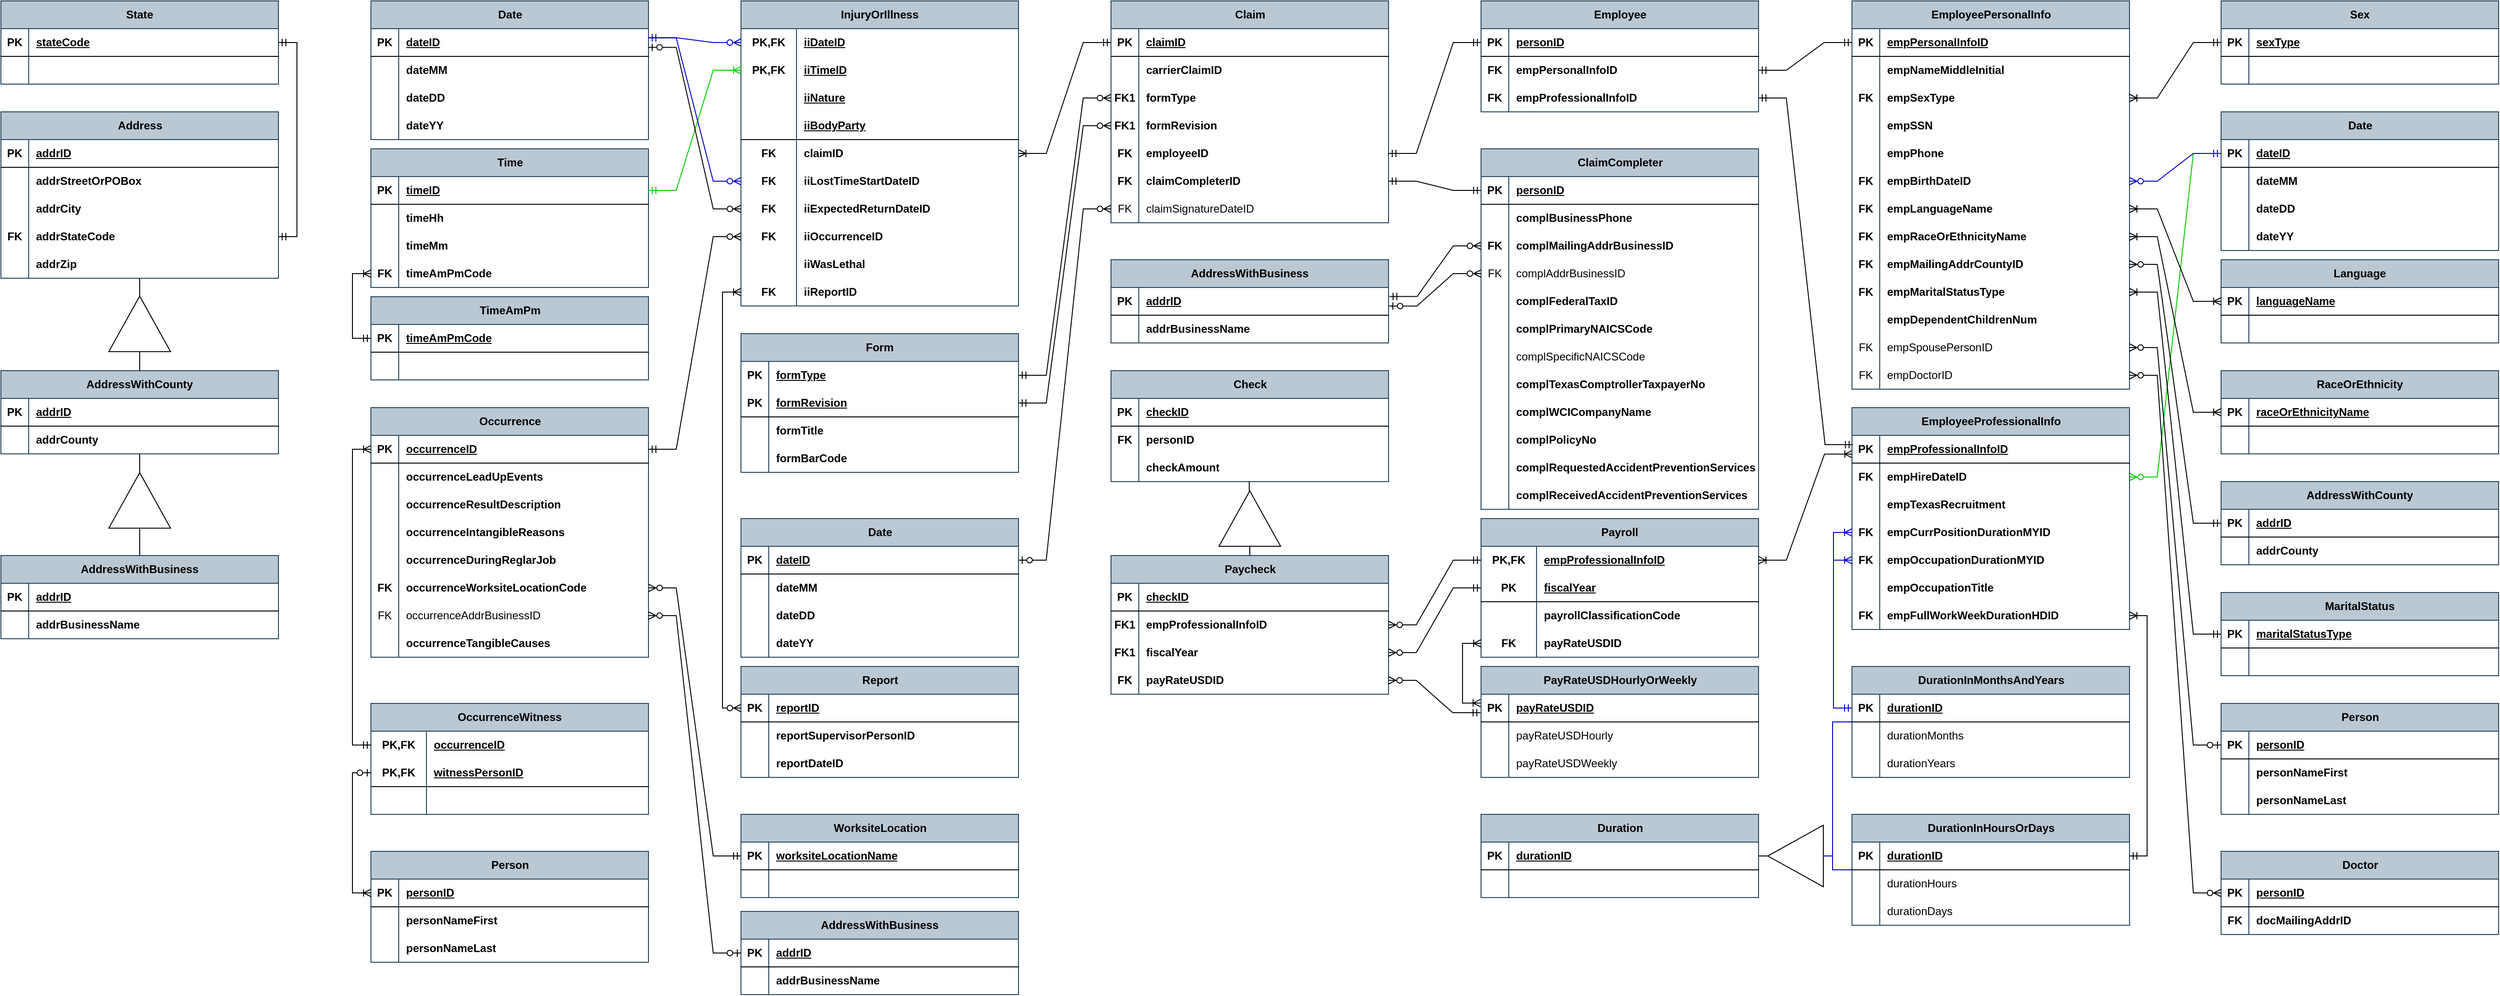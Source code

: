 <mxfile version="21.2.9" type="github">
  <diagram name="Page-1" id="_pQDsIUi2g-DjdmPZdwX">
    <mxGraphModel dx="3292" dy="1814" grid="1" gridSize="10" guides="1" tooltips="1" connect="1" arrows="1" fold="1" page="1" pageScale="1" pageWidth="850" pageHeight="1100" math="0" shadow="0">
      <root>
        <mxCell id="0" />
        <mxCell id="1" parent="0" />
        <mxCell id="GLnVcwWSv_JaTvz5-bSh-1072" style="edgeStyle=entityRelationEdgeStyle;rounded=0;orthogonalLoop=1;jettySize=auto;html=1;exitX=1;exitY=0.5;exitDx=0;exitDy=0;entryX=0;entryY=0.5;entryDx=0;entryDy=0;endArrow=ERmandOne;endFill=0;startArrow=ERzeroToMany;startFill=0;strokeColor=#00CC00;" edge="1" parent="1" source="GLnVcwWSv_JaTvz5-bSh-468" target="GLnVcwWSv_JaTvz5-bSh-863">
          <mxGeometry relative="1" as="geometry" />
        </mxCell>
        <mxCell id="GLnVcwWSv_JaTvz5-bSh-77" value="Claim" style="shape=table;startSize=30;container=1;collapsible=1;childLayout=tableLayout;fixedRows=1;rowLines=0;fontStyle=1;align=center;resizeLast=1;html=1;fillColor=#bac8d3;strokeColor=#23445d;resizeWidth=0;" vertex="1" parent="1">
          <mxGeometry x="1210" y="10" width="300" height="240" as="geometry" />
        </mxCell>
        <mxCell id="GLnVcwWSv_JaTvz5-bSh-78" value="" style="shape=tableRow;horizontal=0;startSize=0;swimlaneHead=0;swimlaneBody=0;fillColor=none;collapsible=0;dropTarget=0;points=[[0,0.5],[1,0.5]];portConstraint=eastwest;top=0;left=0;right=0;bottom=1;fontStyle=1;resizeWidth=0;" vertex="1" parent="GLnVcwWSv_JaTvz5-bSh-77">
          <mxGeometry y="30" width="300" height="30" as="geometry" />
        </mxCell>
        <mxCell id="GLnVcwWSv_JaTvz5-bSh-79" value="PK" style="shape=partialRectangle;connectable=0;fillColor=none;top=0;left=0;bottom=0;right=0;fontStyle=1;overflow=hidden;whiteSpace=wrap;html=1;resizeWidth=0;" vertex="1" parent="GLnVcwWSv_JaTvz5-bSh-78">
          <mxGeometry width="30" height="30" as="geometry">
            <mxRectangle width="30" height="30" as="alternateBounds" />
          </mxGeometry>
        </mxCell>
        <mxCell id="GLnVcwWSv_JaTvz5-bSh-80" value="claimID" style="shape=partialRectangle;connectable=0;fillColor=none;top=0;left=0;bottom=0;right=0;align=left;spacingLeft=6;fontStyle=5;overflow=hidden;whiteSpace=wrap;html=1;resizeWidth=0;" vertex="1" parent="GLnVcwWSv_JaTvz5-bSh-78">
          <mxGeometry x="30" width="270" height="30" as="geometry">
            <mxRectangle width="270" height="30" as="alternateBounds" />
          </mxGeometry>
        </mxCell>
        <mxCell id="GLnVcwWSv_JaTvz5-bSh-81" value="" style="shape=tableRow;horizontal=0;startSize=0;swimlaneHead=0;swimlaneBody=0;fillColor=none;collapsible=0;dropTarget=0;points=[[0,0.5],[1,0.5]];portConstraint=eastwest;top=0;left=0;right=0;bottom=0;fontStyle=1;resizeWidth=0;" vertex="1" parent="GLnVcwWSv_JaTvz5-bSh-77">
          <mxGeometry y="60" width="300" height="30" as="geometry" />
        </mxCell>
        <mxCell id="GLnVcwWSv_JaTvz5-bSh-82" value="" style="shape=partialRectangle;connectable=0;fillColor=none;top=0;left=0;bottom=0;right=0;editable=1;overflow=hidden;whiteSpace=wrap;html=1;fontStyle=1;resizeWidth=0;" vertex="1" parent="GLnVcwWSv_JaTvz5-bSh-81">
          <mxGeometry width="30" height="30" as="geometry">
            <mxRectangle width="30" height="30" as="alternateBounds" />
          </mxGeometry>
        </mxCell>
        <mxCell id="GLnVcwWSv_JaTvz5-bSh-83" value="carrierClaimID" style="shape=partialRectangle;connectable=0;fillColor=none;top=0;left=0;bottom=0;right=0;align=left;spacingLeft=6;overflow=hidden;whiteSpace=wrap;html=1;fontStyle=1;resizeWidth=0;" vertex="1" parent="GLnVcwWSv_JaTvz5-bSh-81">
          <mxGeometry x="30" width="270" height="30" as="geometry">
            <mxRectangle width="270" height="30" as="alternateBounds" />
          </mxGeometry>
        </mxCell>
        <mxCell id="GLnVcwWSv_JaTvz5-bSh-231" style="shape=tableRow;horizontal=0;startSize=0;swimlaneHead=0;swimlaneBody=0;fillColor=none;collapsible=0;dropTarget=0;points=[[0,0.5],[1,0.5]];portConstraint=eastwest;top=0;left=0;right=0;bottom=0;fontStyle=1;resizeWidth=0;" vertex="1" parent="GLnVcwWSv_JaTvz5-bSh-77">
          <mxGeometry y="90" width="300" height="30" as="geometry" />
        </mxCell>
        <mxCell id="GLnVcwWSv_JaTvz5-bSh-232" value="FK1" style="shape=partialRectangle;connectable=0;fillColor=none;top=0;left=0;bottom=0;right=0;editable=1;overflow=hidden;whiteSpace=wrap;html=1;fontStyle=1;resizeWidth=0;" vertex="1" parent="GLnVcwWSv_JaTvz5-bSh-231">
          <mxGeometry width="30" height="30" as="geometry">
            <mxRectangle width="30" height="30" as="alternateBounds" />
          </mxGeometry>
        </mxCell>
        <mxCell id="GLnVcwWSv_JaTvz5-bSh-233" value="formType" style="shape=partialRectangle;connectable=0;fillColor=none;top=0;left=0;bottom=0;right=0;align=left;spacingLeft=6;overflow=hidden;whiteSpace=wrap;html=1;fontStyle=1;resizeWidth=0;" vertex="1" parent="GLnVcwWSv_JaTvz5-bSh-231">
          <mxGeometry x="30" width="270" height="30" as="geometry">
            <mxRectangle width="270" height="30" as="alternateBounds" />
          </mxGeometry>
        </mxCell>
        <mxCell id="GLnVcwWSv_JaTvz5-bSh-228" style="shape=tableRow;horizontal=0;startSize=0;swimlaneHead=0;swimlaneBody=0;fillColor=none;collapsible=0;dropTarget=0;points=[[0,0.5],[1,0.5]];portConstraint=eastwest;top=0;left=0;right=0;bottom=0;fontStyle=1;resizeWidth=0;" vertex="1" parent="GLnVcwWSv_JaTvz5-bSh-77">
          <mxGeometry y="120" width="300" height="30" as="geometry" />
        </mxCell>
        <mxCell id="GLnVcwWSv_JaTvz5-bSh-229" value="FK1" style="shape=partialRectangle;connectable=0;fillColor=none;top=0;left=0;bottom=0;right=0;editable=1;overflow=hidden;whiteSpace=wrap;html=1;fontStyle=1;resizeWidth=0;" vertex="1" parent="GLnVcwWSv_JaTvz5-bSh-228">
          <mxGeometry width="30" height="30" as="geometry">
            <mxRectangle width="30" height="30" as="alternateBounds" />
          </mxGeometry>
        </mxCell>
        <mxCell id="GLnVcwWSv_JaTvz5-bSh-230" value="formRevision" style="shape=partialRectangle;connectable=0;fillColor=none;top=0;left=0;bottom=0;right=0;align=left;spacingLeft=6;overflow=hidden;whiteSpace=wrap;html=1;fontStyle=1;resizeWidth=0;" vertex="1" parent="GLnVcwWSv_JaTvz5-bSh-228">
          <mxGeometry x="30" width="270" height="30" as="geometry">
            <mxRectangle width="270" height="30" as="alternateBounds" />
          </mxGeometry>
        </mxCell>
        <mxCell id="GLnVcwWSv_JaTvz5-bSh-225" style="shape=tableRow;horizontal=0;startSize=0;swimlaneHead=0;swimlaneBody=0;fillColor=none;collapsible=0;dropTarget=0;points=[[0,0.5],[1,0.5]];portConstraint=eastwest;top=0;left=0;right=0;bottom=0;fontStyle=1;resizeWidth=0;" vertex="1" parent="GLnVcwWSv_JaTvz5-bSh-77">
          <mxGeometry y="150" width="300" height="30" as="geometry" />
        </mxCell>
        <mxCell id="GLnVcwWSv_JaTvz5-bSh-226" value="FK" style="shape=partialRectangle;connectable=0;fillColor=none;top=0;left=0;bottom=0;right=0;editable=1;overflow=hidden;whiteSpace=wrap;html=1;fontStyle=1;resizeWidth=0;" vertex="1" parent="GLnVcwWSv_JaTvz5-bSh-225">
          <mxGeometry width="30" height="30" as="geometry">
            <mxRectangle width="30" height="30" as="alternateBounds" />
          </mxGeometry>
        </mxCell>
        <mxCell id="GLnVcwWSv_JaTvz5-bSh-227" value="employeeID" style="shape=partialRectangle;connectable=0;fillColor=none;top=0;left=0;bottom=0;right=0;align=left;spacingLeft=6;overflow=hidden;whiteSpace=wrap;html=1;fontStyle=1;resizeWidth=0;" vertex="1" parent="GLnVcwWSv_JaTvz5-bSh-225">
          <mxGeometry x="30" width="270" height="30" as="geometry">
            <mxRectangle width="270" height="30" as="alternateBounds" />
          </mxGeometry>
        </mxCell>
        <mxCell id="GLnVcwWSv_JaTvz5-bSh-222" style="shape=tableRow;horizontal=0;startSize=0;swimlaneHead=0;swimlaneBody=0;fillColor=none;collapsible=0;dropTarget=0;points=[[0,0.5],[1,0.5]];portConstraint=eastwest;top=0;left=0;right=0;bottom=0;fontStyle=1;resizeWidth=0;" vertex="1" parent="GLnVcwWSv_JaTvz5-bSh-77">
          <mxGeometry y="180" width="300" height="30" as="geometry" />
        </mxCell>
        <mxCell id="GLnVcwWSv_JaTvz5-bSh-223" value="FK" style="shape=partialRectangle;connectable=0;fillColor=none;top=0;left=0;bottom=0;right=0;editable=1;overflow=hidden;whiteSpace=wrap;html=1;fontStyle=1;resizeWidth=0;" vertex="1" parent="GLnVcwWSv_JaTvz5-bSh-222">
          <mxGeometry width="30" height="30" as="geometry">
            <mxRectangle width="30" height="30" as="alternateBounds" />
          </mxGeometry>
        </mxCell>
        <mxCell id="GLnVcwWSv_JaTvz5-bSh-224" value="claimCompleterID" style="shape=partialRectangle;connectable=0;fillColor=none;top=0;left=0;bottom=0;right=0;align=left;spacingLeft=6;overflow=hidden;whiteSpace=wrap;html=1;fontStyle=1;resizeWidth=0;" vertex="1" parent="GLnVcwWSv_JaTvz5-bSh-222">
          <mxGeometry x="30" width="270" height="30" as="geometry">
            <mxRectangle width="270" height="30" as="alternateBounds" />
          </mxGeometry>
        </mxCell>
        <mxCell id="GLnVcwWSv_JaTvz5-bSh-234" style="shape=tableRow;horizontal=0;startSize=0;swimlaneHead=0;swimlaneBody=0;fillColor=none;collapsible=0;dropTarget=0;points=[[0,0.5],[1,0.5]];portConstraint=eastwest;top=0;left=0;right=0;bottom=0;fontStyle=1;resizeWidth=0;" vertex="1" parent="GLnVcwWSv_JaTvz5-bSh-77">
          <mxGeometry y="210" width="300" height="30" as="geometry" />
        </mxCell>
        <mxCell id="GLnVcwWSv_JaTvz5-bSh-235" value="FK" style="shape=partialRectangle;connectable=0;fillColor=none;top=0;left=0;bottom=0;right=0;editable=1;overflow=hidden;whiteSpace=wrap;html=1;fontStyle=0;resizeWidth=0;" vertex="1" parent="GLnVcwWSv_JaTvz5-bSh-234">
          <mxGeometry width="30" height="30" as="geometry">
            <mxRectangle width="30" height="30" as="alternateBounds" />
          </mxGeometry>
        </mxCell>
        <mxCell id="GLnVcwWSv_JaTvz5-bSh-236" value="claimSignatureDateID" style="shape=partialRectangle;connectable=0;fillColor=none;top=0;left=0;bottom=0;right=0;align=left;spacingLeft=6;overflow=hidden;whiteSpace=wrap;html=1;fontStyle=0;resizeWidth=0;" vertex="1" parent="GLnVcwWSv_JaTvz5-bSh-234">
          <mxGeometry x="30" width="270" height="30" as="geometry">
            <mxRectangle width="270" height="30" as="alternateBounds" />
          </mxGeometry>
        </mxCell>
        <mxCell id="GLnVcwWSv_JaTvz5-bSh-103" value="Form" style="shape=table;startSize=30;container=1;collapsible=1;childLayout=tableLayout;fixedRows=1;rowLines=0;fontStyle=1;align=center;resizeLast=1;html=1;whiteSpace=wrap;fillColor=#bac8d3;strokeColor=#23445d;resizeWidth=0;" vertex="1" parent="1">
          <mxGeometry x="810" y="370" width="300" height="150" as="geometry" />
        </mxCell>
        <mxCell id="GLnVcwWSv_JaTvz5-bSh-104" value="" style="shape=tableRow;horizontal=0;startSize=0;swimlaneHead=0;swimlaneBody=0;fillColor=none;collapsible=0;dropTarget=0;points=[[0,0.5],[1,0.5]];portConstraint=eastwest;top=0;left=0;right=0;bottom=0;html=1;fontStyle=1;resizeWidth=0;" vertex="1" parent="GLnVcwWSv_JaTvz5-bSh-103">
          <mxGeometry y="30" width="300" height="30" as="geometry" />
        </mxCell>
        <mxCell id="GLnVcwWSv_JaTvz5-bSh-105" value="&lt;div&gt;PK&lt;/div&gt;" style="shape=partialRectangle;connectable=0;fillColor=none;top=0;left=0;bottom=0;right=0;fontStyle=1;overflow=hidden;html=1;whiteSpace=wrap;resizeWidth=0;" vertex="1" parent="GLnVcwWSv_JaTvz5-bSh-104">
          <mxGeometry width="30" height="30" as="geometry">
            <mxRectangle width="30" height="30" as="alternateBounds" />
          </mxGeometry>
        </mxCell>
        <mxCell id="GLnVcwWSv_JaTvz5-bSh-106" value="formType" style="shape=partialRectangle;connectable=0;fillColor=none;top=0;left=0;bottom=0;right=0;align=left;spacingLeft=6;fontStyle=5;overflow=hidden;html=1;whiteSpace=wrap;resizeWidth=0;" vertex="1" parent="GLnVcwWSv_JaTvz5-bSh-104">
          <mxGeometry x="30" width="270" height="30" as="geometry">
            <mxRectangle width="270" height="30" as="alternateBounds" />
          </mxGeometry>
        </mxCell>
        <mxCell id="GLnVcwWSv_JaTvz5-bSh-107" value="" style="shape=tableRow;horizontal=0;startSize=0;swimlaneHead=0;swimlaneBody=0;fillColor=none;collapsible=0;dropTarget=0;points=[[0,0.5],[1,0.5]];portConstraint=eastwest;top=0;left=0;right=0;bottom=1;html=1;fontStyle=1;resizeWidth=0;" vertex="1" parent="GLnVcwWSv_JaTvz5-bSh-103">
          <mxGeometry y="60" width="300" height="30" as="geometry" />
        </mxCell>
        <mxCell id="GLnVcwWSv_JaTvz5-bSh-108" value="&lt;div&gt;PK&lt;/div&gt;" style="shape=partialRectangle;connectable=0;fillColor=none;top=0;left=0;bottom=0;right=0;fontStyle=1;overflow=hidden;html=1;whiteSpace=wrap;resizeWidth=0;" vertex="1" parent="GLnVcwWSv_JaTvz5-bSh-107">
          <mxGeometry width="30" height="30" as="geometry">
            <mxRectangle width="30" height="30" as="alternateBounds" />
          </mxGeometry>
        </mxCell>
        <mxCell id="GLnVcwWSv_JaTvz5-bSh-109" value="formRevision" style="shape=partialRectangle;connectable=0;fillColor=none;top=0;left=0;bottom=0;right=0;align=left;spacingLeft=6;fontStyle=5;overflow=hidden;html=1;whiteSpace=wrap;resizeWidth=0;" vertex="1" parent="GLnVcwWSv_JaTvz5-bSh-107">
          <mxGeometry x="30" width="270" height="30" as="geometry">
            <mxRectangle width="270" height="30" as="alternateBounds" />
          </mxGeometry>
        </mxCell>
        <mxCell id="GLnVcwWSv_JaTvz5-bSh-110" value="" style="shape=tableRow;horizontal=0;startSize=0;swimlaneHead=0;swimlaneBody=0;fillColor=none;collapsible=0;dropTarget=0;points=[[0,0.5],[1,0.5]];portConstraint=eastwest;top=0;left=0;right=0;bottom=0;html=1;fontStyle=1;resizeWidth=0;" vertex="1" parent="GLnVcwWSv_JaTvz5-bSh-103">
          <mxGeometry y="90" width="300" height="30" as="geometry" />
        </mxCell>
        <mxCell id="GLnVcwWSv_JaTvz5-bSh-111" value="" style="shape=partialRectangle;connectable=0;fillColor=none;top=0;left=0;bottom=0;right=0;editable=1;overflow=hidden;html=1;whiteSpace=wrap;fontStyle=1;resizeWidth=0;" vertex="1" parent="GLnVcwWSv_JaTvz5-bSh-110">
          <mxGeometry width="30" height="30" as="geometry">
            <mxRectangle width="30" height="30" as="alternateBounds" />
          </mxGeometry>
        </mxCell>
        <mxCell id="GLnVcwWSv_JaTvz5-bSh-112" value="formTitle" style="shape=partialRectangle;connectable=0;fillColor=none;top=0;left=0;bottom=0;right=0;align=left;spacingLeft=6;overflow=hidden;html=1;whiteSpace=wrap;fontStyle=1;resizeWidth=0;" vertex="1" parent="GLnVcwWSv_JaTvz5-bSh-110">
          <mxGeometry x="30" width="270" height="30" as="geometry">
            <mxRectangle width="270" height="30" as="alternateBounds" />
          </mxGeometry>
        </mxCell>
        <mxCell id="GLnVcwWSv_JaTvz5-bSh-113" value="" style="shape=tableRow;horizontal=0;startSize=0;swimlaneHead=0;swimlaneBody=0;fillColor=none;collapsible=0;dropTarget=0;points=[[0,0.5],[1,0.5]];portConstraint=eastwest;top=0;left=0;right=0;bottom=0;html=1;fontStyle=1;resizeWidth=0;" vertex="1" parent="GLnVcwWSv_JaTvz5-bSh-103">
          <mxGeometry y="120" width="300" height="30" as="geometry" />
        </mxCell>
        <mxCell id="GLnVcwWSv_JaTvz5-bSh-114" value="" style="shape=partialRectangle;connectable=0;fillColor=none;top=0;left=0;bottom=0;right=0;editable=1;overflow=hidden;html=1;whiteSpace=wrap;fontStyle=1;resizeWidth=0;" vertex="1" parent="GLnVcwWSv_JaTvz5-bSh-113">
          <mxGeometry width="30" height="30" as="geometry">
            <mxRectangle width="30" height="30" as="alternateBounds" />
          </mxGeometry>
        </mxCell>
        <mxCell id="GLnVcwWSv_JaTvz5-bSh-115" value="formBarCode" style="shape=partialRectangle;connectable=0;fillColor=none;top=0;left=0;bottom=0;right=0;align=left;spacingLeft=6;overflow=hidden;html=1;whiteSpace=wrap;fontStyle=1;resizeWidth=0;" vertex="1" parent="GLnVcwWSv_JaTvz5-bSh-113">
          <mxGeometry x="30" width="270" height="30" as="geometry">
            <mxRectangle width="270" height="30" as="alternateBounds" />
          </mxGeometry>
        </mxCell>
        <mxCell id="GLnVcwWSv_JaTvz5-bSh-237" value="Person" style="shape=table;startSize=30;container=1;collapsible=1;childLayout=tableLayout;fixedRows=1;rowLines=0;fontStyle=1;align=center;resizeLast=1;html=1;fillColor=#bac8d3;strokeColor=#23445d;resizeWidth=0;" vertex="1" parent="1">
          <mxGeometry x="2410" y="770" width="300" height="120" as="geometry" />
        </mxCell>
        <mxCell id="GLnVcwWSv_JaTvz5-bSh-238" value="" style="shape=tableRow;horizontal=0;startSize=0;swimlaneHead=0;swimlaneBody=0;fillColor=none;collapsible=0;dropTarget=0;points=[[0,0.5],[1,0.5]];portConstraint=eastwest;top=0;left=0;right=0;bottom=1;fontStyle=1;resizeWidth=0;" vertex="1" parent="GLnVcwWSv_JaTvz5-bSh-237">
          <mxGeometry y="30" width="300" height="30" as="geometry" />
        </mxCell>
        <mxCell id="GLnVcwWSv_JaTvz5-bSh-239" value="PK" style="shape=partialRectangle;connectable=0;fillColor=none;top=0;left=0;bottom=0;right=0;fontStyle=1;overflow=hidden;whiteSpace=wrap;html=1;resizeWidth=0;" vertex="1" parent="GLnVcwWSv_JaTvz5-bSh-238">
          <mxGeometry width="30" height="30" as="geometry">
            <mxRectangle width="30" height="30" as="alternateBounds" />
          </mxGeometry>
        </mxCell>
        <mxCell id="GLnVcwWSv_JaTvz5-bSh-240" value="personID" style="shape=partialRectangle;connectable=0;fillColor=none;top=0;left=0;bottom=0;right=0;align=left;spacingLeft=6;fontStyle=5;overflow=hidden;whiteSpace=wrap;html=1;resizeWidth=0;" vertex="1" parent="GLnVcwWSv_JaTvz5-bSh-238">
          <mxGeometry x="30" width="270" height="30" as="geometry">
            <mxRectangle width="270" height="30" as="alternateBounds" />
          </mxGeometry>
        </mxCell>
        <mxCell id="GLnVcwWSv_JaTvz5-bSh-241" value="" style="shape=tableRow;horizontal=0;startSize=0;swimlaneHead=0;swimlaneBody=0;fillColor=none;collapsible=0;dropTarget=0;points=[[0,0.5],[1,0.5]];portConstraint=eastwest;top=0;left=0;right=0;bottom=0;fontStyle=1;resizeWidth=0;" vertex="1" parent="GLnVcwWSv_JaTvz5-bSh-237">
          <mxGeometry y="60" width="300" height="30" as="geometry" />
        </mxCell>
        <mxCell id="GLnVcwWSv_JaTvz5-bSh-242" value="" style="shape=partialRectangle;connectable=0;fillColor=none;top=0;left=0;bottom=0;right=0;editable=1;overflow=hidden;whiteSpace=wrap;html=1;fontStyle=1;resizeWidth=0;" vertex="1" parent="GLnVcwWSv_JaTvz5-bSh-241">
          <mxGeometry width="30" height="30" as="geometry">
            <mxRectangle width="30" height="30" as="alternateBounds" />
          </mxGeometry>
        </mxCell>
        <mxCell id="GLnVcwWSv_JaTvz5-bSh-243" value="personNameFirst" style="shape=partialRectangle;connectable=0;fillColor=none;top=0;left=0;bottom=0;right=0;align=left;spacingLeft=6;overflow=hidden;whiteSpace=wrap;html=1;fontStyle=1;resizeWidth=0;" vertex="1" parent="GLnVcwWSv_JaTvz5-bSh-241">
          <mxGeometry x="30" width="270" height="30" as="geometry">
            <mxRectangle width="270" height="30" as="alternateBounds" />
          </mxGeometry>
        </mxCell>
        <mxCell id="GLnVcwWSv_JaTvz5-bSh-244" value="" style="shape=tableRow;horizontal=0;startSize=0;swimlaneHead=0;swimlaneBody=0;fillColor=none;collapsible=0;dropTarget=0;points=[[0,0.5],[1,0.5]];portConstraint=eastwest;top=0;left=0;right=0;bottom=0;fontStyle=1;resizeWidth=0;" vertex="1" parent="GLnVcwWSv_JaTvz5-bSh-237">
          <mxGeometry y="90" width="300" height="30" as="geometry" />
        </mxCell>
        <mxCell id="GLnVcwWSv_JaTvz5-bSh-245" value="" style="shape=partialRectangle;connectable=0;fillColor=none;top=0;left=0;bottom=0;right=0;editable=1;overflow=hidden;whiteSpace=wrap;html=1;fontStyle=1;resizeWidth=0;" vertex="1" parent="GLnVcwWSv_JaTvz5-bSh-244">
          <mxGeometry width="30" height="30" as="geometry">
            <mxRectangle width="30" height="30" as="alternateBounds" />
          </mxGeometry>
        </mxCell>
        <mxCell id="GLnVcwWSv_JaTvz5-bSh-246" value="personNameLast" style="shape=partialRectangle;connectable=0;fillColor=none;top=0;left=0;bottom=0;right=0;align=left;spacingLeft=6;overflow=hidden;whiteSpace=wrap;html=1;fontStyle=1;resizeWidth=0;" vertex="1" parent="GLnVcwWSv_JaTvz5-bSh-244">
          <mxGeometry x="30" width="270" height="30" as="geometry">
            <mxRectangle width="270" height="30" as="alternateBounds" />
          </mxGeometry>
        </mxCell>
        <mxCell id="GLnVcwWSv_JaTvz5-bSh-260" value="Employee" style="shape=table;startSize=30;container=1;collapsible=1;childLayout=tableLayout;fixedRows=1;rowLines=0;fontStyle=1;align=center;resizeLast=1;html=1;fillColor=#bac8d3;strokeColor=#23445d;resizeWidth=0;" vertex="1" parent="1">
          <mxGeometry x="1610" y="10" width="300" height="120" as="geometry" />
        </mxCell>
        <mxCell id="GLnVcwWSv_JaTvz5-bSh-261" value="" style="shape=tableRow;horizontal=0;startSize=0;swimlaneHead=0;swimlaneBody=0;fillColor=none;collapsible=0;dropTarget=0;points=[[0,0.5],[1,0.5]];portConstraint=eastwest;top=0;left=0;right=0;bottom=1;fontStyle=1;resizeWidth=0;" vertex="1" parent="GLnVcwWSv_JaTvz5-bSh-260">
          <mxGeometry y="30" width="300" height="30" as="geometry" />
        </mxCell>
        <mxCell id="GLnVcwWSv_JaTvz5-bSh-262" value="PK" style="shape=partialRectangle;connectable=0;fillColor=none;top=0;left=0;bottom=0;right=0;fontStyle=1;overflow=hidden;whiteSpace=wrap;html=1;resizeWidth=0;" vertex="1" parent="GLnVcwWSv_JaTvz5-bSh-261">
          <mxGeometry width="30" height="30" as="geometry">
            <mxRectangle width="30" height="30" as="alternateBounds" />
          </mxGeometry>
        </mxCell>
        <mxCell id="GLnVcwWSv_JaTvz5-bSh-263" value="personID" style="shape=partialRectangle;connectable=0;fillColor=none;top=0;left=0;bottom=0;right=0;align=left;spacingLeft=6;fontStyle=5;overflow=hidden;whiteSpace=wrap;html=1;resizeWidth=0;" vertex="1" parent="GLnVcwWSv_JaTvz5-bSh-261">
          <mxGeometry x="30" width="270" height="30" as="geometry">
            <mxRectangle width="270" height="30" as="alternateBounds" />
          </mxGeometry>
        </mxCell>
        <mxCell id="GLnVcwWSv_JaTvz5-bSh-264" value="" style="shape=tableRow;horizontal=0;startSize=0;swimlaneHead=0;swimlaneBody=0;fillColor=none;collapsible=0;dropTarget=0;points=[[0,0.5],[1,0.5]];portConstraint=eastwest;top=0;left=0;right=0;bottom=0;fontStyle=1;resizeWidth=0;" vertex="1" parent="GLnVcwWSv_JaTvz5-bSh-260">
          <mxGeometry y="60" width="300" height="30" as="geometry" />
        </mxCell>
        <mxCell id="GLnVcwWSv_JaTvz5-bSh-265" value="FK" style="shape=partialRectangle;connectable=0;fillColor=none;top=0;left=0;bottom=0;right=0;editable=1;overflow=hidden;whiteSpace=wrap;html=1;fontStyle=1;resizeWidth=0;" vertex="1" parent="GLnVcwWSv_JaTvz5-bSh-264">
          <mxGeometry width="30" height="30" as="geometry">
            <mxRectangle width="30" height="30" as="alternateBounds" />
          </mxGeometry>
        </mxCell>
        <mxCell id="GLnVcwWSv_JaTvz5-bSh-266" value="empPersonalInfoID" style="shape=partialRectangle;connectable=0;fillColor=none;top=0;left=0;bottom=0;right=0;align=left;spacingLeft=6;overflow=hidden;whiteSpace=wrap;html=1;fontStyle=1;resizeWidth=0;" vertex="1" parent="GLnVcwWSv_JaTvz5-bSh-264">
          <mxGeometry x="30" width="270" height="30" as="geometry">
            <mxRectangle width="270" height="30" as="alternateBounds" />
          </mxGeometry>
        </mxCell>
        <mxCell id="GLnVcwWSv_JaTvz5-bSh-267" value="" style="shape=tableRow;horizontal=0;startSize=0;swimlaneHead=0;swimlaneBody=0;fillColor=none;collapsible=0;dropTarget=0;points=[[0,0.5],[1,0.5]];portConstraint=eastwest;top=0;left=0;right=0;bottom=0;fontStyle=1;resizeWidth=0;" vertex="1" parent="GLnVcwWSv_JaTvz5-bSh-260">
          <mxGeometry y="90" width="300" height="30" as="geometry" />
        </mxCell>
        <mxCell id="GLnVcwWSv_JaTvz5-bSh-268" value="FK" style="shape=partialRectangle;connectable=0;fillColor=none;top=0;left=0;bottom=0;right=0;editable=1;overflow=hidden;whiteSpace=wrap;html=1;fontStyle=1;resizeWidth=0;" vertex="1" parent="GLnVcwWSv_JaTvz5-bSh-267">
          <mxGeometry width="30" height="30" as="geometry">
            <mxRectangle width="30" height="30" as="alternateBounds" />
          </mxGeometry>
        </mxCell>
        <mxCell id="GLnVcwWSv_JaTvz5-bSh-269" value="empProfessionalInfoID" style="shape=partialRectangle;connectable=0;fillColor=none;top=0;left=0;bottom=0;right=0;align=left;spacingLeft=6;overflow=hidden;whiteSpace=wrap;html=1;fontStyle=1;resizeWidth=0;" vertex="1" parent="GLnVcwWSv_JaTvz5-bSh-267">
          <mxGeometry x="30" width="270" height="30" as="geometry">
            <mxRectangle width="270" height="30" as="alternateBounds" />
          </mxGeometry>
        </mxCell>
        <mxCell id="GLnVcwWSv_JaTvz5-bSh-270" value="EmployeePersonalInfo" style="shape=table;startSize=30;container=1;collapsible=1;childLayout=tableLayout;fixedRows=1;rowLines=0;fontStyle=1;align=center;resizeLast=1;html=1;fillColor=#bac8d3;strokeColor=#23445d;resizeWidth=0;" vertex="1" parent="1">
          <mxGeometry x="2011" y="10" width="300" height="420" as="geometry" />
        </mxCell>
        <mxCell id="GLnVcwWSv_JaTvz5-bSh-271" value="" style="shape=tableRow;horizontal=0;startSize=0;swimlaneHead=0;swimlaneBody=0;fillColor=none;collapsible=0;dropTarget=0;points=[[0,0.5],[1,0.5]];portConstraint=eastwest;top=0;left=0;right=0;bottom=1;fontStyle=1;resizeWidth=0;" vertex="1" parent="GLnVcwWSv_JaTvz5-bSh-270">
          <mxGeometry y="30" width="300" height="30" as="geometry" />
        </mxCell>
        <mxCell id="GLnVcwWSv_JaTvz5-bSh-272" value="PK" style="shape=partialRectangle;connectable=0;fillColor=none;top=0;left=0;bottom=0;right=0;fontStyle=1;overflow=hidden;whiteSpace=wrap;html=1;resizeWidth=0;" vertex="1" parent="GLnVcwWSv_JaTvz5-bSh-271">
          <mxGeometry width="30" height="30" as="geometry">
            <mxRectangle width="30" height="30" as="alternateBounds" />
          </mxGeometry>
        </mxCell>
        <mxCell id="GLnVcwWSv_JaTvz5-bSh-273" value="empPersonalInfoID" style="shape=partialRectangle;connectable=0;fillColor=none;top=0;left=0;bottom=0;right=0;align=left;spacingLeft=6;fontStyle=5;overflow=hidden;whiteSpace=wrap;html=1;resizeWidth=0;" vertex="1" parent="GLnVcwWSv_JaTvz5-bSh-271">
          <mxGeometry x="30" width="270" height="30" as="geometry">
            <mxRectangle width="270" height="30" as="alternateBounds" />
          </mxGeometry>
        </mxCell>
        <mxCell id="GLnVcwWSv_JaTvz5-bSh-274" value="" style="shape=tableRow;horizontal=0;startSize=0;swimlaneHead=0;swimlaneBody=0;fillColor=none;collapsible=0;dropTarget=0;points=[[0,0.5],[1,0.5]];portConstraint=eastwest;top=0;left=0;right=0;bottom=0;fontStyle=1;resizeWidth=0;" vertex="1" parent="GLnVcwWSv_JaTvz5-bSh-270">
          <mxGeometry y="60" width="300" height="30" as="geometry" />
        </mxCell>
        <mxCell id="GLnVcwWSv_JaTvz5-bSh-275" value="" style="shape=partialRectangle;connectable=0;fillColor=none;top=0;left=0;bottom=0;right=0;editable=1;overflow=hidden;whiteSpace=wrap;html=1;fontStyle=1;resizeWidth=0;" vertex="1" parent="GLnVcwWSv_JaTvz5-bSh-274">
          <mxGeometry width="30" height="30" as="geometry">
            <mxRectangle width="30" height="30" as="alternateBounds" />
          </mxGeometry>
        </mxCell>
        <mxCell id="GLnVcwWSv_JaTvz5-bSh-276" value="empNameMiddleInitial" style="shape=partialRectangle;connectable=0;fillColor=none;top=0;left=0;bottom=0;right=0;align=left;spacingLeft=6;overflow=hidden;whiteSpace=wrap;html=1;fontStyle=1;resizeWidth=0;" vertex="1" parent="GLnVcwWSv_JaTvz5-bSh-274">
          <mxGeometry x="30" width="270" height="30" as="geometry">
            <mxRectangle width="270" height="30" as="alternateBounds" />
          </mxGeometry>
        </mxCell>
        <mxCell id="GLnVcwWSv_JaTvz5-bSh-277" value="" style="shape=tableRow;horizontal=0;startSize=0;swimlaneHead=0;swimlaneBody=0;fillColor=none;collapsible=0;dropTarget=0;points=[[0,0.5],[1,0.5]];portConstraint=eastwest;top=0;left=0;right=0;bottom=0;fontStyle=1;resizeWidth=0;" vertex="1" parent="GLnVcwWSv_JaTvz5-bSh-270">
          <mxGeometry y="90" width="300" height="30" as="geometry" />
        </mxCell>
        <mxCell id="GLnVcwWSv_JaTvz5-bSh-278" value="FK" style="shape=partialRectangle;connectable=0;fillColor=none;top=0;left=0;bottom=0;right=0;editable=1;overflow=hidden;whiteSpace=wrap;html=1;fontStyle=1;resizeWidth=0;" vertex="1" parent="GLnVcwWSv_JaTvz5-bSh-277">
          <mxGeometry width="30" height="30" as="geometry">
            <mxRectangle width="30" height="30" as="alternateBounds" />
          </mxGeometry>
        </mxCell>
        <mxCell id="GLnVcwWSv_JaTvz5-bSh-279" value="empSexType" style="shape=partialRectangle;connectable=0;fillColor=none;top=0;left=0;bottom=0;right=0;align=left;spacingLeft=6;overflow=hidden;whiteSpace=wrap;html=1;fontStyle=1;resizeWidth=0;" vertex="1" parent="GLnVcwWSv_JaTvz5-bSh-277">
          <mxGeometry x="30" width="270" height="30" as="geometry">
            <mxRectangle width="270" height="30" as="alternateBounds" />
          </mxGeometry>
        </mxCell>
        <mxCell id="GLnVcwWSv_JaTvz5-bSh-293" style="shape=tableRow;horizontal=0;startSize=0;swimlaneHead=0;swimlaneBody=0;fillColor=none;collapsible=0;dropTarget=0;points=[[0,0.5],[1,0.5]];portConstraint=eastwest;top=0;left=0;right=0;bottom=0;fontStyle=1;resizeWidth=0;" vertex="1" parent="GLnVcwWSv_JaTvz5-bSh-270">
          <mxGeometry y="120" width="300" height="30" as="geometry" />
        </mxCell>
        <mxCell id="GLnVcwWSv_JaTvz5-bSh-294" style="shape=partialRectangle;connectable=0;fillColor=none;top=0;left=0;bottom=0;right=0;editable=1;overflow=hidden;whiteSpace=wrap;html=1;fontStyle=1;resizeWidth=0;" vertex="1" parent="GLnVcwWSv_JaTvz5-bSh-293">
          <mxGeometry width="30" height="30" as="geometry">
            <mxRectangle width="30" height="30" as="alternateBounds" />
          </mxGeometry>
        </mxCell>
        <mxCell id="GLnVcwWSv_JaTvz5-bSh-295" value="empSSN" style="shape=partialRectangle;connectable=0;fillColor=none;top=0;left=0;bottom=0;right=0;align=left;spacingLeft=6;overflow=hidden;whiteSpace=wrap;html=1;fontStyle=1;resizeWidth=0;" vertex="1" parent="GLnVcwWSv_JaTvz5-bSh-293">
          <mxGeometry x="30" width="270" height="30" as="geometry">
            <mxRectangle width="270" height="30" as="alternateBounds" />
          </mxGeometry>
        </mxCell>
        <mxCell id="GLnVcwWSv_JaTvz5-bSh-302" style="shape=tableRow;horizontal=0;startSize=0;swimlaneHead=0;swimlaneBody=0;fillColor=none;collapsible=0;dropTarget=0;points=[[0,0.5],[1,0.5]];portConstraint=eastwest;top=0;left=0;right=0;bottom=0;fontStyle=1;resizeWidth=0;" vertex="1" parent="GLnVcwWSv_JaTvz5-bSh-270">
          <mxGeometry y="150" width="300" height="30" as="geometry" />
        </mxCell>
        <mxCell id="GLnVcwWSv_JaTvz5-bSh-303" style="shape=partialRectangle;connectable=0;fillColor=none;top=0;left=0;bottom=0;right=0;editable=1;overflow=hidden;whiteSpace=wrap;html=1;fontStyle=1;resizeWidth=0;" vertex="1" parent="GLnVcwWSv_JaTvz5-bSh-302">
          <mxGeometry width="30" height="30" as="geometry">
            <mxRectangle width="30" height="30" as="alternateBounds" />
          </mxGeometry>
        </mxCell>
        <mxCell id="GLnVcwWSv_JaTvz5-bSh-304" value="empPhone" style="shape=partialRectangle;connectable=0;fillColor=none;top=0;left=0;bottom=0;right=0;align=left;spacingLeft=6;overflow=hidden;whiteSpace=wrap;html=1;fontStyle=1;resizeWidth=0;" vertex="1" parent="GLnVcwWSv_JaTvz5-bSh-302">
          <mxGeometry x="30" width="270" height="30" as="geometry">
            <mxRectangle width="270" height="30" as="alternateBounds" />
          </mxGeometry>
        </mxCell>
        <mxCell id="GLnVcwWSv_JaTvz5-bSh-305" style="shape=tableRow;horizontal=0;startSize=0;swimlaneHead=0;swimlaneBody=0;fillColor=none;collapsible=0;dropTarget=0;points=[[0,0.5],[1,0.5]];portConstraint=eastwest;top=0;left=0;right=0;bottom=0;fontStyle=1;resizeWidth=0;" vertex="1" parent="GLnVcwWSv_JaTvz5-bSh-270">
          <mxGeometry y="180" width="300" height="30" as="geometry" />
        </mxCell>
        <mxCell id="GLnVcwWSv_JaTvz5-bSh-306" value="FK" style="shape=partialRectangle;connectable=0;fillColor=none;top=0;left=0;bottom=0;right=0;editable=1;overflow=hidden;whiteSpace=wrap;html=1;fontStyle=1;resizeWidth=0;" vertex="1" parent="GLnVcwWSv_JaTvz5-bSh-305">
          <mxGeometry width="30" height="30" as="geometry">
            <mxRectangle width="30" height="30" as="alternateBounds" />
          </mxGeometry>
        </mxCell>
        <mxCell id="GLnVcwWSv_JaTvz5-bSh-307" value="empBirthDateID" style="shape=partialRectangle;connectable=0;fillColor=none;top=0;left=0;bottom=0;right=0;align=left;spacingLeft=6;overflow=hidden;whiteSpace=wrap;html=1;fontStyle=1;resizeWidth=0;" vertex="1" parent="GLnVcwWSv_JaTvz5-bSh-305">
          <mxGeometry x="30" width="270" height="30" as="geometry">
            <mxRectangle width="270" height="30" as="alternateBounds" />
          </mxGeometry>
        </mxCell>
        <mxCell id="GLnVcwWSv_JaTvz5-bSh-308" style="shape=tableRow;horizontal=0;startSize=0;swimlaneHead=0;swimlaneBody=0;fillColor=none;collapsible=0;dropTarget=0;points=[[0,0.5],[1,0.5]];portConstraint=eastwest;top=0;left=0;right=0;bottom=0;fontStyle=1;resizeWidth=0;" vertex="1" parent="GLnVcwWSv_JaTvz5-bSh-270">
          <mxGeometry y="210" width="300" height="30" as="geometry" />
        </mxCell>
        <mxCell id="GLnVcwWSv_JaTvz5-bSh-309" value="FK" style="shape=partialRectangle;connectable=0;fillColor=none;top=0;left=0;bottom=0;right=0;editable=1;overflow=hidden;whiteSpace=wrap;html=1;fontStyle=1;resizeWidth=0;" vertex="1" parent="GLnVcwWSv_JaTvz5-bSh-308">
          <mxGeometry width="30" height="30" as="geometry">
            <mxRectangle width="30" height="30" as="alternateBounds" />
          </mxGeometry>
        </mxCell>
        <mxCell id="GLnVcwWSv_JaTvz5-bSh-310" value="empLanguageName" style="shape=partialRectangle;connectable=0;fillColor=none;top=0;left=0;bottom=0;right=0;align=left;spacingLeft=6;overflow=hidden;whiteSpace=wrap;html=1;fontStyle=1;resizeWidth=0;" vertex="1" parent="GLnVcwWSv_JaTvz5-bSh-308">
          <mxGeometry x="30" width="270" height="30" as="geometry">
            <mxRectangle width="270" height="30" as="alternateBounds" />
          </mxGeometry>
        </mxCell>
        <mxCell id="GLnVcwWSv_JaTvz5-bSh-311" style="shape=tableRow;horizontal=0;startSize=0;swimlaneHead=0;swimlaneBody=0;fillColor=none;collapsible=0;dropTarget=0;points=[[0,0.5],[1,0.5]];portConstraint=eastwest;top=0;left=0;right=0;bottom=0;fontStyle=1;resizeWidth=0;" vertex="1" parent="GLnVcwWSv_JaTvz5-bSh-270">
          <mxGeometry y="240" width="300" height="30" as="geometry" />
        </mxCell>
        <mxCell id="GLnVcwWSv_JaTvz5-bSh-312" value="FK" style="shape=partialRectangle;connectable=0;fillColor=none;top=0;left=0;bottom=0;right=0;editable=1;overflow=hidden;whiteSpace=wrap;html=1;fontStyle=1;resizeWidth=0;" vertex="1" parent="GLnVcwWSv_JaTvz5-bSh-311">
          <mxGeometry width="30" height="30" as="geometry">
            <mxRectangle width="30" height="30" as="alternateBounds" />
          </mxGeometry>
        </mxCell>
        <mxCell id="GLnVcwWSv_JaTvz5-bSh-313" value="empRaceOrEthnicityName" style="shape=partialRectangle;connectable=0;fillColor=none;top=0;left=0;bottom=0;right=0;align=left;spacingLeft=6;overflow=hidden;whiteSpace=wrap;html=1;fontStyle=1;resizeWidth=0;" vertex="1" parent="GLnVcwWSv_JaTvz5-bSh-311">
          <mxGeometry x="30" width="270" height="30" as="geometry">
            <mxRectangle width="270" height="30" as="alternateBounds" />
          </mxGeometry>
        </mxCell>
        <mxCell id="GLnVcwWSv_JaTvz5-bSh-314" style="shape=tableRow;horizontal=0;startSize=0;swimlaneHead=0;swimlaneBody=0;fillColor=none;collapsible=0;dropTarget=0;points=[[0,0.5],[1,0.5]];portConstraint=eastwest;top=0;left=0;right=0;bottom=0;fontStyle=1;resizeWidth=0;" vertex="1" parent="GLnVcwWSv_JaTvz5-bSh-270">
          <mxGeometry y="270" width="300" height="30" as="geometry" />
        </mxCell>
        <mxCell id="GLnVcwWSv_JaTvz5-bSh-315" value="FK" style="shape=partialRectangle;connectable=0;fillColor=none;top=0;left=0;bottom=0;right=0;editable=1;overflow=hidden;whiteSpace=wrap;html=1;fontStyle=1;resizeWidth=0;" vertex="1" parent="GLnVcwWSv_JaTvz5-bSh-314">
          <mxGeometry width="30" height="30" as="geometry">
            <mxRectangle width="30" height="30" as="alternateBounds" />
          </mxGeometry>
        </mxCell>
        <mxCell id="GLnVcwWSv_JaTvz5-bSh-316" value="empMailingAddrCountyID" style="shape=partialRectangle;connectable=0;fillColor=none;top=0;left=0;bottom=0;right=0;align=left;spacingLeft=6;overflow=hidden;whiteSpace=wrap;html=1;fontStyle=1;resizeWidth=0;" vertex="1" parent="GLnVcwWSv_JaTvz5-bSh-314">
          <mxGeometry x="30" width="270" height="30" as="geometry">
            <mxRectangle width="270" height="30" as="alternateBounds" />
          </mxGeometry>
        </mxCell>
        <mxCell id="GLnVcwWSv_JaTvz5-bSh-317" style="shape=tableRow;horizontal=0;startSize=0;swimlaneHead=0;swimlaneBody=0;fillColor=none;collapsible=0;dropTarget=0;points=[[0,0.5],[1,0.5]];portConstraint=eastwest;top=0;left=0;right=0;bottom=0;fontStyle=1;resizeWidth=0;" vertex="1" parent="GLnVcwWSv_JaTvz5-bSh-270">
          <mxGeometry y="300" width="300" height="30" as="geometry" />
        </mxCell>
        <mxCell id="GLnVcwWSv_JaTvz5-bSh-318" value="FK" style="shape=partialRectangle;connectable=0;fillColor=none;top=0;left=0;bottom=0;right=0;editable=1;overflow=hidden;whiteSpace=wrap;html=1;fontStyle=1;resizeWidth=0;" vertex="1" parent="GLnVcwWSv_JaTvz5-bSh-317">
          <mxGeometry width="30" height="30" as="geometry">
            <mxRectangle width="30" height="30" as="alternateBounds" />
          </mxGeometry>
        </mxCell>
        <mxCell id="GLnVcwWSv_JaTvz5-bSh-319" value="empMaritalStatusType" style="shape=partialRectangle;connectable=0;fillColor=none;top=0;left=0;bottom=0;right=0;align=left;spacingLeft=6;overflow=hidden;whiteSpace=wrap;html=1;fontStyle=1;resizeWidth=0;" vertex="1" parent="GLnVcwWSv_JaTvz5-bSh-317">
          <mxGeometry x="30" width="270" height="30" as="geometry">
            <mxRectangle width="270" height="30" as="alternateBounds" />
          </mxGeometry>
        </mxCell>
        <mxCell id="GLnVcwWSv_JaTvz5-bSh-320" style="shape=tableRow;horizontal=0;startSize=0;swimlaneHead=0;swimlaneBody=0;fillColor=none;collapsible=0;dropTarget=0;points=[[0,0.5],[1,0.5]];portConstraint=eastwest;top=0;left=0;right=0;bottom=0;fontStyle=1;resizeWidth=0;" vertex="1" parent="GLnVcwWSv_JaTvz5-bSh-270">
          <mxGeometry y="330" width="300" height="30" as="geometry" />
        </mxCell>
        <mxCell id="GLnVcwWSv_JaTvz5-bSh-321" style="shape=partialRectangle;connectable=0;fillColor=none;top=0;left=0;bottom=0;right=0;editable=1;overflow=hidden;whiteSpace=wrap;html=1;fontStyle=1;resizeWidth=0;" vertex="1" parent="GLnVcwWSv_JaTvz5-bSh-320">
          <mxGeometry width="30" height="30" as="geometry">
            <mxRectangle width="30" height="30" as="alternateBounds" />
          </mxGeometry>
        </mxCell>
        <mxCell id="GLnVcwWSv_JaTvz5-bSh-322" value="empDependentChildrenNum" style="shape=partialRectangle;connectable=0;fillColor=none;top=0;left=0;bottom=0;right=0;align=left;spacingLeft=6;overflow=hidden;whiteSpace=wrap;html=1;fontStyle=1;resizeWidth=0;" vertex="1" parent="GLnVcwWSv_JaTvz5-bSh-320">
          <mxGeometry x="30" width="270" height="30" as="geometry">
            <mxRectangle width="270" height="30" as="alternateBounds" />
          </mxGeometry>
        </mxCell>
        <mxCell id="GLnVcwWSv_JaTvz5-bSh-323" style="shape=tableRow;horizontal=0;startSize=0;swimlaneHead=0;swimlaneBody=0;fillColor=none;collapsible=0;dropTarget=0;points=[[0,0.5],[1,0.5]];portConstraint=eastwest;top=0;left=0;right=0;bottom=0;fontStyle=1;resizeWidth=0;" vertex="1" parent="GLnVcwWSv_JaTvz5-bSh-270">
          <mxGeometry y="360" width="300" height="30" as="geometry" />
        </mxCell>
        <mxCell id="GLnVcwWSv_JaTvz5-bSh-324" value="FK" style="shape=partialRectangle;connectable=0;fillColor=none;top=0;left=0;bottom=0;right=0;editable=1;overflow=hidden;whiteSpace=wrap;html=1;fontStyle=0;resizeWidth=0;" vertex="1" parent="GLnVcwWSv_JaTvz5-bSh-323">
          <mxGeometry width="30" height="30" as="geometry">
            <mxRectangle width="30" height="30" as="alternateBounds" />
          </mxGeometry>
        </mxCell>
        <mxCell id="GLnVcwWSv_JaTvz5-bSh-325" value="empSpousePersonID" style="shape=partialRectangle;connectable=0;fillColor=none;top=0;left=0;bottom=0;right=0;align=left;spacingLeft=6;overflow=hidden;whiteSpace=wrap;html=1;fontStyle=0;resizeWidth=0;" vertex="1" parent="GLnVcwWSv_JaTvz5-bSh-323">
          <mxGeometry x="30" width="270" height="30" as="geometry">
            <mxRectangle width="270" height="30" as="alternateBounds" />
          </mxGeometry>
        </mxCell>
        <mxCell id="GLnVcwWSv_JaTvz5-bSh-299" style="shape=tableRow;horizontal=0;startSize=0;swimlaneHead=0;swimlaneBody=0;fillColor=none;collapsible=0;dropTarget=0;points=[[0,0.5],[1,0.5]];portConstraint=eastwest;top=0;left=0;right=0;bottom=0;fontStyle=1;resizeWidth=0;" vertex="1" parent="GLnVcwWSv_JaTvz5-bSh-270">
          <mxGeometry y="390" width="300" height="30" as="geometry" />
        </mxCell>
        <mxCell id="GLnVcwWSv_JaTvz5-bSh-300" value="FK" style="shape=partialRectangle;connectable=0;fillColor=none;top=0;left=0;bottom=0;right=0;editable=1;overflow=hidden;whiteSpace=wrap;html=1;fontStyle=0;resizeWidth=0;" vertex="1" parent="GLnVcwWSv_JaTvz5-bSh-299">
          <mxGeometry width="30" height="30" as="geometry">
            <mxRectangle width="30" height="30" as="alternateBounds" />
          </mxGeometry>
        </mxCell>
        <mxCell id="GLnVcwWSv_JaTvz5-bSh-301" value="empDoctorID" style="shape=partialRectangle;connectable=0;fillColor=none;top=0;left=0;bottom=0;right=0;align=left;spacingLeft=6;overflow=hidden;whiteSpace=wrap;html=1;fontStyle=0;resizeWidth=0;" vertex="1" parent="GLnVcwWSv_JaTvz5-bSh-299">
          <mxGeometry x="30" width="270" height="30" as="geometry">
            <mxRectangle width="270" height="30" as="alternateBounds" />
          </mxGeometry>
        </mxCell>
        <mxCell id="GLnVcwWSv_JaTvz5-bSh-280" value="Language" style="shape=table;startSize=30;container=1;collapsible=1;childLayout=tableLayout;fixedRows=1;rowLines=0;fontStyle=1;align=center;resizeLast=1;html=1;whiteSpace=wrap;fillColor=#bac8d3;strokeColor=#23445d;resizeWidth=0;" vertex="1" parent="1">
          <mxGeometry x="2410" y="290" width="300" height="90" as="geometry" />
        </mxCell>
        <mxCell id="GLnVcwWSv_JaTvz5-bSh-284" value="" style="shape=tableRow;horizontal=0;startSize=0;swimlaneHead=0;swimlaneBody=0;fillColor=none;collapsible=0;dropTarget=0;points=[[0,0.5],[1,0.5]];portConstraint=eastwest;top=0;left=0;right=0;bottom=1;html=1;fontStyle=1;resizeWidth=0;" vertex="1" parent="GLnVcwWSv_JaTvz5-bSh-280">
          <mxGeometry y="30" width="300" height="30" as="geometry" />
        </mxCell>
        <mxCell id="GLnVcwWSv_JaTvz5-bSh-285" value="PK" style="shape=partialRectangle;connectable=0;fillColor=none;top=0;left=0;bottom=0;right=0;fontStyle=1;overflow=hidden;html=1;whiteSpace=wrap;resizeWidth=0;" vertex="1" parent="GLnVcwWSv_JaTvz5-bSh-284">
          <mxGeometry width="30" height="30" as="geometry">
            <mxRectangle width="30" height="30" as="alternateBounds" />
          </mxGeometry>
        </mxCell>
        <mxCell id="GLnVcwWSv_JaTvz5-bSh-286" value="languageName" style="shape=partialRectangle;connectable=0;fillColor=none;top=0;left=0;bottom=0;right=0;align=left;spacingLeft=6;fontStyle=5;overflow=hidden;html=1;whiteSpace=wrap;resizeWidth=0;" vertex="1" parent="GLnVcwWSv_JaTvz5-bSh-284">
          <mxGeometry x="30" width="270" height="30" as="geometry">
            <mxRectangle width="270" height="30" as="alternateBounds" />
          </mxGeometry>
        </mxCell>
        <mxCell id="GLnVcwWSv_JaTvz5-bSh-287" value="" style="shape=tableRow;horizontal=0;startSize=0;swimlaneHead=0;swimlaneBody=0;fillColor=none;collapsible=0;dropTarget=0;points=[[0,0.5],[1,0.5]];portConstraint=eastwest;top=0;left=0;right=0;bottom=0;html=1;fontStyle=1;resizeWidth=0;" vertex="1" parent="GLnVcwWSv_JaTvz5-bSh-280">
          <mxGeometry y="60" width="300" height="30" as="geometry" />
        </mxCell>
        <mxCell id="GLnVcwWSv_JaTvz5-bSh-288" value="" style="shape=partialRectangle;connectable=0;fillColor=none;top=0;left=0;bottom=0;right=0;editable=1;overflow=hidden;html=1;whiteSpace=wrap;fontStyle=1;resizeWidth=0;" vertex="1" parent="GLnVcwWSv_JaTvz5-bSh-287">
          <mxGeometry width="30" height="30" as="geometry">
            <mxRectangle width="30" height="30" as="alternateBounds" />
          </mxGeometry>
        </mxCell>
        <mxCell id="GLnVcwWSv_JaTvz5-bSh-289" value="" style="shape=partialRectangle;connectable=0;fillColor=none;top=0;left=0;bottom=0;right=0;align=left;spacingLeft=6;overflow=hidden;html=1;whiteSpace=wrap;fontStyle=1;resizeWidth=0;" vertex="1" parent="GLnVcwWSv_JaTvz5-bSh-287">
          <mxGeometry x="30" width="270" height="30" as="geometry">
            <mxRectangle width="270" height="30" as="alternateBounds" />
          </mxGeometry>
        </mxCell>
        <mxCell id="GLnVcwWSv_JaTvz5-bSh-339" value="Time" style="shape=table;startSize=30;container=1;collapsible=1;childLayout=tableLayout;fixedRows=1;rowLines=0;fontStyle=1;align=center;resizeLast=1;html=1;fillColor=#bac8d3;strokeColor=#23445d;resizeWidth=0;" vertex="1" parent="1">
          <mxGeometry x="410" y="170" width="300" height="150" as="geometry" />
        </mxCell>
        <mxCell id="GLnVcwWSv_JaTvz5-bSh-340" value="" style="shape=tableRow;horizontal=0;startSize=0;swimlaneHead=0;swimlaneBody=0;fillColor=none;collapsible=0;dropTarget=0;points=[[0,0.5],[1,0.5]];portConstraint=eastwest;top=0;left=0;right=0;bottom=1;fontStyle=1;resizeWidth=0;" vertex="1" parent="GLnVcwWSv_JaTvz5-bSh-339">
          <mxGeometry y="30" width="300" height="30" as="geometry" />
        </mxCell>
        <mxCell id="GLnVcwWSv_JaTvz5-bSh-341" value="PK" style="shape=partialRectangle;connectable=0;fillColor=none;top=0;left=0;bottom=0;right=0;fontStyle=1;overflow=hidden;whiteSpace=wrap;html=1;resizeWidth=0;" vertex="1" parent="GLnVcwWSv_JaTvz5-bSh-340">
          <mxGeometry width="30" height="30" as="geometry">
            <mxRectangle width="30" height="30" as="alternateBounds" />
          </mxGeometry>
        </mxCell>
        <mxCell id="GLnVcwWSv_JaTvz5-bSh-342" value="timeID" style="shape=partialRectangle;connectable=0;fillColor=none;top=0;left=0;bottom=0;right=0;align=left;spacingLeft=6;fontStyle=5;overflow=hidden;whiteSpace=wrap;html=1;resizeWidth=0;" vertex="1" parent="GLnVcwWSv_JaTvz5-bSh-340">
          <mxGeometry x="30" width="270" height="30" as="geometry">
            <mxRectangle width="270" height="30" as="alternateBounds" />
          </mxGeometry>
        </mxCell>
        <mxCell id="GLnVcwWSv_JaTvz5-bSh-343" value="" style="shape=tableRow;horizontal=0;startSize=0;swimlaneHead=0;swimlaneBody=0;fillColor=none;collapsible=0;dropTarget=0;points=[[0,0.5],[1,0.5]];portConstraint=eastwest;top=0;left=0;right=0;bottom=0;fontStyle=1;resizeWidth=0;" vertex="1" parent="GLnVcwWSv_JaTvz5-bSh-339">
          <mxGeometry y="60" width="300" height="30" as="geometry" />
        </mxCell>
        <mxCell id="GLnVcwWSv_JaTvz5-bSh-344" value="" style="shape=partialRectangle;connectable=0;fillColor=none;top=0;left=0;bottom=0;right=0;editable=1;overflow=hidden;whiteSpace=wrap;html=1;fontStyle=1;resizeWidth=0;" vertex="1" parent="GLnVcwWSv_JaTvz5-bSh-343">
          <mxGeometry width="30" height="30" as="geometry">
            <mxRectangle width="30" height="30" as="alternateBounds" />
          </mxGeometry>
        </mxCell>
        <mxCell id="GLnVcwWSv_JaTvz5-bSh-345" value="timeHh" style="shape=partialRectangle;connectable=0;fillColor=none;top=0;left=0;bottom=0;right=0;align=left;spacingLeft=6;overflow=hidden;whiteSpace=wrap;html=1;fontStyle=1;resizeWidth=0;" vertex="1" parent="GLnVcwWSv_JaTvz5-bSh-343">
          <mxGeometry x="30" width="270" height="30" as="geometry">
            <mxRectangle width="270" height="30" as="alternateBounds" />
          </mxGeometry>
        </mxCell>
        <mxCell id="GLnVcwWSv_JaTvz5-bSh-346" value="" style="shape=tableRow;horizontal=0;startSize=0;swimlaneHead=0;swimlaneBody=0;fillColor=none;collapsible=0;dropTarget=0;points=[[0,0.5],[1,0.5]];portConstraint=eastwest;top=0;left=0;right=0;bottom=0;fontStyle=1;resizeWidth=0;" vertex="1" parent="GLnVcwWSv_JaTvz5-bSh-339">
          <mxGeometry y="90" width="300" height="30" as="geometry" />
        </mxCell>
        <mxCell id="GLnVcwWSv_JaTvz5-bSh-347" value="" style="shape=partialRectangle;connectable=0;fillColor=none;top=0;left=0;bottom=0;right=0;editable=1;overflow=hidden;whiteSpace=wrap;html=1;fontStyle=1;resizeWidth=0;" vertex="1" parent="GLnVcwWSv_JaTvz5-bSh-346">
          <mxGeometry width="30" height="30" as="geometry">
            <mxRectangle width="30" height="30" as="alternateBounds" />
          </mxGeometry>
        </mxCell>
        <mxCell id="GLnVcwWSv_JaTvz5-bSh-348" value="timeMm" style="shape=partialRectangle;connectable=0;fillColor=none;top=0;left=0;bottom=0;right=0;align=left;spacingLeft=6;overflow=hidden;whiteSpace=wrap;html=1;fontStyle=1;resizeWidth=0;" vertex="1" parent="GLnVcwWSv_JaTvz5-bSh-346">
          <mxGeometry x="30" width="270" height="30" as="geometry">
            <mxRectangle width="270" height="30" as="alternateBounds" />
          </mxGeometry>
        </mxCell>
        <mxCell id="GLnVcwWSv_JaTvz5-bSh-349" style="shape=tableRow;horizontal=0;startSize=0;swimlaneHead=0;swimlaneBody=0;fillColor=none;collapsible=0;dropTarget=0;points=[[0,0.5],[1,0.5]];portConstraint=eastwest;top=0;left=0;right=0;bottom=0;fontStyle=1;resizeWidth=0;" vertex="1" parent="GLnVcwWSv_JaTvz5-bSh-339">
          <mxGeometry y="120" width="300" height="30" as="geometry" />
        </mxCell>
        <mxCell id="GLnVcwWSv_JaTvz5-bSh-350" value="FK" style="shape=partialRectangle;connectable=0;fillColor=none;top=0;left=0;bottom=0;right=0;editable=1;overflow=hidden;whiteSpace=wrap;html=1;fontStyle=1;resizeWidth=0;" vertex="1" parent="GLnVcwWSv_JaTvz5-bSh-349">
          <mxGeometry width="30" height="30" as="geometry">
            <mxRectangle width="30" height="30" as="alternateBounds" />
          </mxGeometry>
        </mxCell>
        <mxCell id="GLnVcwWSv_JaTvz5-bSh-351" value="timeAmPmCode" style="shape=partialRectangle;connectable=0;fillColor=none;top=0;left=0;bottom=0;right=0;align=left;spacingLeft=6;overflow=hidden;whiteSpace=wrap;html=1;fontStyle=1;resizeWidth=0;" vertex="1" parent="GLnVcwWSv_JaTvz5-bSh-349">
          <mxGeometry x="30" width="270" height="30" as="geometry">
            <mxRectangle width="270" height="30" as="alternateBounds" />
          </mxGeometry>
        </mxCell>
        <mxCell id="GLnVcwWSv_JaTvz5-bSh-1013" style="edgeStyle=elbowEdgeStyle;rounded=0;orthogonalLoop=1;jettySize=auto;html=1;exitX=0;exitY=0.5;exitDx=0;exitDy=0;entryX=0;entryY=0.5;entryDx=0;entryDy=0;startArrow=ERmandOne;startFill=0;endArrow=ERoneToMany;endFill=0;" edge="1" parent="1" source="GLnVcwWSv_JaTvz5-bSh-352" target="GLnVcwWSv_JaTvz5-bSh-349">
          <mxGeometry relative="1" as="geometry">
            <Array as="points">
              <mxPoint x="390" y="340" />
            </Array>
          </mxGeometry>
        </mxCell>
        <mxCell id="GLnVcwWSv_JaTvz5-bSh-352" value="TimeAmPm" style="shape=table;startSize=30;container=1;collapsible=1;childLayout=tableLayout;fixedRows=1;rowLines=0;fontStyle=1;align=center;resizeLast=1;html=1;fillColor=#bac8d3;strokeColor=#23445d;resizeWidth=0;" vertex="1" parent="1">
          <mxGeometry x="410" y="330" width="300" height="90" as="geometry" />
        </mxCell>
        <mxCell id="GLnVcwWSv_JaTvz5-bSh-353" value="" style="shape=tableRow;horizontal=0;startSize=0;swimlaneHead=0;swimlaneBody=0;fillColor=none;collapsible=0;dropTarget=0;points=[[0,0.5],[1,0.5]];portConstraint=eastwest;top=0;left=0;right=0;bottom=1;fontStyle=1;resizeWidth=0;" vertex="1" parent="GLnVcwWSv_JaTvz5-bSh-352">
          <mxGeometry y="30" width="300" height="30" as="geometry" />
        </mxCell>
        <mxCell id="GLnVcwWSv_JaTvz5-bSh-354" value="PK" style="shape=partialRectangle;connectable=0;fillColor=none;top=0;left=0;bottom=0;right=0;fontStyle=1;overflow=hidden;whiteSpace=wrap;html=1;resizeWidth=0;" vertex="1" parent="GLnVcwWSv_JaTvz5-bSh-353">
          <mxGeometry width="30" height="30" as="geometry">
            <mxRectangle width="30" height="30" as="alternateBounds" />
          </mxGeometry>
        </mxCell>
        <mxCell id="GLnVcwWSv_JaTvz5-bSh-355" value="timeAmPmCode" style="shape=partialRectangle;connectable=0;fillColor=none;top=0;left=0;bottom=0;right=0;align=left;spacingLeft=6;fontStyle=5;overflow=hidden;whiteSpace=wrap;html=1;resizeWidth=0;" vertex="1" parent="GLnVcwWSv_JaTvz5-bSh-353">
          <mxGeometry x="30" width="270" height="30" as="geometry">
            <mxRectangle width="270" height="30" as="alternateBounds" />
          </mxGeometry>
        </mxCell>
        <mxCell id="GLnVcwWSv_JaTvz5-bSh-362" style="shape=tableRow;horizontal=0;startSize=0;swimlaneHead=0;swimlaneBody=0;fillColor=none;collapsible=0;dropTarget=0;points=[[0,0.5],[1,0.5]];portConstraint=eastwest;top=0;left=0;right=0;bottom=0;fontStyle=1;resizeWidth=0;" vertex="1" parent="GLnVcwWSv_JaTvz5-bSh-352">
          <mxGeometry y="60" width="300" height="30" as="geometry" />
        </mxCell>
        <mxCell id="GLnVcwWSv_JaTvz5-bSh-363" style="shape=partialRectangle;connectable=0;fillColor=none;top=0;left=0;bottom=0;right=0;editable=1;overflow=hidden;whiteSpace=wrap;html=1;fontStyle=1;resizeWidth=0;" vertex="1" parent="GLnVcwWSv_JaTvz5-bSh-362">
          <mxGeometry width="30" height="30" as="geometry">
            <mxRectangle width="30" height="30" as="alternateBounds" />
          </mxGeometry>
        </mxCell>
        <mxCell id="GLnVcwWSv_JaTvz5-bSh-364" value="" style="shape=partialRectangle;connectable=0;fillColor=none;top=0;left=0;bottom=0;right=0;align=left;spacingLeft=6;overflow=hidden;whiteSpace=wrap;html=1;fontStyle=1;resizeWidth=0;" vertex="1" parent="GLnVcwWSv_JaTvz5-bSh-362">
          <mxGeometry x="30" width="270" height="30" as="geometry">
            <mxRectangle width="270" height="30" as="alternateBounds" />
          </mxGeometry>
        </mxCell>
        <mxCell id="GLnVcwWSv_JaTvz5-bSh-365" value="Sex" style="shape=table;startSize=30;container=1;collapsible=1;childLayout=tableLayout;fixedRows=1;rowLines=0;fontStyle=1;align=center;resizeLast=1;html=1;whiteSpace=wrap;fillColor=#bac8d3;strokeColor=#23445d;resizeWidth=0;" vertex="1" parent="1">
          <mxGeometry x="2410" y="10" width="300" height="90" as="geometry" />
        </mxCell>
        <mxCell id="GLnVcwWSv_JaTvz5-bSh-366" value="" style="shape=tableRow;horizontal=0;startSize=0;swimlaneHead=0;swimlaneBody=0;fillColor=none;collapsible=0;dropTarget=0;points=[[0,0.5],[1,0.5]];portConstraint=eastwest;top=0;left=0;right=0;bottom=1;html=1;fontStyle=1;resizeWidth=0;" vertex="1" parent="GLnVcwWSv_JaTvz5-bSh-365">
          <mxGeometry y="30" width="300" height="30" as="geometry" />
        </mxCell>
        <mxCell id="GLnVcwWSv_JaTvz5-bSh-367" value="PK" style="shape=partialRectangle;connectable=0;fillColor=none;top=0;left=0;bottom=0;right=0;fontStyle=1;overflow=hidden;html=1;whiteSpace=wrap;resizeWidth=0;" vertex="1" parent="GLnVcwWSv_JaTvz5-bSh-366">
          <mxGeometry width="30" height="30" as="geometry">
            <mxRectangle width="30" height="30" as="alternateBounds" />
          </mxGeometry>
        </mxCell>
        <mxCell id="GLnVcwWSv_JaTvz5-bSh-368" value="sexType" style="shape=partialRectangle;connectable=0;fillColor=none;top=0;left=0;bottom=0;right=0;align=left;spacingLeft=6;fontStyle=5;overflow=hidden;html=1;whiteSpace=wrap;resizeWidth=0;" vertex="1" parent="GLnVcwWSv_JaTvz5-bSh-366">
          <mxGeometry x="30" width="270" height="30" as="geometry">
            <mxRectangle width="270" height="30" as="alternateBounds" />
          </mxGeometry>
        </mxCell>
        <mxCell id="GLnVcwWSv_JaTvz5-bSh-369" value="" style="shape=tableRow;horizontal=0;startSize=0;swimlaneHead=0;swimlaneBody=0;fillColor=none;collapsible=0;dropTarget=0;points=[[0,0.5],[1,0.5]];portConstraint=eastwest;top=0;left=0;right=0;bottom=0;html=1;fontStyle=1;resizeWidth=0;" vertex="1" parent="GLnVcwWSv_JaTvz5-bSh-365">
          <mxGeometry y="60" width="300" height="30" as="geometry" />
        </mxCell>
        <mxCell id="GLnVcwWSv_JaTvz5-bSh-370" value="" style="shape=partialRectangle;connectable=0;fillColor=none;top=0;left=0;bottom=0;right=0;editable=1;overflow=hidden;html=1;whiteSpace=wrap;fontStyle=1;resizeWidth=0;" vertex="1" parent="GLnVcwWSv_JaTvz5-bSh-369">
          <mxGeometry width="30" height="30" as="geometry">
            <mxRectangle width="30" height="30" as="alternateBounds" />
          </mxGeometry>
        </mxCell>
        <mxCell id="GLnVcwWSv_JaTvz5-bSh-371" value="" style="shape=partialRectangle;connectable=0;fillColor=none;top=0;left=0;bottom=0;right=0;align=left;spacingLeft=6;overflow=hidden;html=1;whiteSpace=wrap;fontStyle=1;resizeWidth=0;" vertex="1" parent="GLnVcwWSv_JaTvz5-bSh-369">
          <mxGeometry x="30" width="270" height="30" as="geometry">
            <mxRectangle width="270" height="30" as="alternateBounds" />
          </mxGeometry>
        </mxCell>
        <mxCell id="GLnVcwWSv_JaTvz5-bSh-372" value="RaceOrEthnicity" style="shape=table;startSize=30;container=1;collapsible=1;childLayout=tableLayout;fixedRows=1;rowLines=0;fontStyle=1;align=center;resizeLast=1;html=1;whiteSpace=wrap;fillColor=#bac8d3;strokeColor=#23445d;resizeWidth=0;" vertex="1" parent="1">
          <mxGeometry x="2410" y="410" width="300" height="90" as="geometry" />
        </mxCell>
        <mxCell id="GLnVcwWSv_JaTvz5-bSh-373" value="" style="shape=tableRow;horizontal=0;startSize=0;swimlaneHead=0;swimlaneBody=0;fillColor=none;collapsible=0;dropTarget=0;points=[[0,0.5],[1,0.5]];portConstraint=eastwest;top=0;left=0;right=0;bottom=1;html=1;fontStyle=1;resizeWidth=0;" vertex="1" parent="GLnVcwWSv_JaTvz5-bSh-372">
          <mxGeometry y="30" width="300" height="30" as="geometry" />
        </mxCell>
        <mxCell id="GLnVcwWSv_JaTvz5-bSh-374" value="PK" style="shape=partialRectangle;connectable=0;fillColor=none;top=0;left=0;bottom=0;right=0;fontStyle=1;overflow=hidden;html=1;whiteSpace=wrap;resizeWidth=0;" vertex="1" parent="GLnVcwWSv_JaTvz5-bSh-373">
          <mxGeometry width="30" height="30" as="geometry">
            <mxRectangle width="30" height="30" as="alternateBounds" />
          </mxGeometry>
        </mxCell>
        <mxCell id="GLnVcwWSv_JaTvz5-bSh-375" value="raceOrEthnicityName" style="shape=partialRectangle;connectable=0;fillColor=none;top=0;left=0;bottom=0;right=0;align=left;spacingLeft=6;fontStyle=5;overflow=hidden;html=1;whiteSpace=wrap;resizeWidth=0;" vertex="1" parent="GLnVcwWSv_JaTvz5-bSh-373">
          <mxGeometry x="30" width="270" height="30" as="geometry">
            <mxRectangle width="270" height="30" as="alternateBounds" />
          </mxGeometry>
        </mxCell>
        <mxCell id="GLnVcwWSv_JaTvz5-bSh-376" value="" style="shape=tableRow;horizontal=0;startSize=0;swimlaneHead=0;swimlaneBody=0;fillColor=none;collapsible=0;dropTarget=0;points=[[0,0.5],[1,0.5]];portConstraint=eastwest;top=0;left=0;right=0;bottom=0;html=1;fontStyle=1;resizeWidth=0;" vertex="1" parent="GLnVcwWSv_JaTvz5-bSh-372">
          <mxGeometry y="60" width="300" height="30" as="geometry" />
        </mxCell>
        <mxCell id="GLnVcwWSv_JaTvz5-bSh-377" value="" style="shape=partialRectangle;connectable=0;fillColor=none;top=0;left=0;bottom=0;right=0;editable=1;overflow=hidden;html=1;whiteSpace=wrap;fontStyle=1;resizeWidth=0;" vertex="1" parent="GLnVcwWSv_JaTvz5-bSh-376">
          <mxGeometry width="30" height="30" as="geometry">
            <mxRectangle width="30" height="30" as="alternateBounds" />
          </mxGeometry>
        </mxCell>
        <mxCell id="GLnVcwWSv_JaTvz5-bSh-378" value="" style="shape=partialRectangle;connectable=0;fillColor=none;top=0;left=0;bottom=0;right=0;align=left;spacingLeft=6;overflow=hidden;html=1;whiteSpace=wrap;fontStyle=1;resizeWidth=0;" vertex="1" parent="GLnVcwWSv_JaTvz5-bSh-376">
          <mxGeometry x="30" width="270" height="30" as="geometry">
            <mxRectangle width="270" height="30" as="alternateBounds" />
          </mxGeometry>
        </mxCell>
        <mxCell id="GLnVcwWSv_JaTvz5-bSh-1091" style="rounded=0;orthogonalLoop=1;jettySize=auto;html=1;exitX=0.5;exitY=1;exitDx=0;exitDy=0;entryX=1;entryY=0.5;entryDx=0;entryDy=0;endArrow=none;endFill=0;" edge="1" parent="1" source="GLnVcwWSv_JaTvz5-bSh-379" target="GLnVcwWSv_JaTvz5-bSh-1081">
          <mxGeometry relative="1" as="geometry" />
        </mxCell>
        <mxCell id="GLnVcwWSv_JaTvz5-bSh-379" value="Address" style="shape=table;startSize=30;container=1;collapsible=1;childLayout=tableLayout;fixedRows=1;rowLines=0;fontStyle=1;align=center;resizeLast=1;html=1;fillColor=#bac8d3;strokeColor=#23445d;resizeWidth=0;" vertex="1" parent="1">
          <mxGeometry x="10" y="130" width="300" height="180" as="geometry" />
        </mxCell>
        <mxCell id="GLnVcwWSv_JaTvz5-bSh-380" value="" style="shape=tableRow;horizontal=0;startSize=0;swimlaneHead=0;swimlaneBody=0;fillColor=none;collapsible=0;dropTarget=0;points=[[0,0.5],[1,0.5]];portConstraint=eastwest;top=0;left=0;right=0;bottom=1;fontStyle=1;resizeWidth=0;" vertex="1" parent="GLnVcwWSv_JaTvz5-bSh-379">
          <mxGeometry y="30" width="300" height="30" as="geometry" />
        </mxCell>
        <mxCell id="GLnVcwWSv_JaTvz5-bSh-381" value="PK" style="shape=partialRectangle;connectable=0;fillColor=none;top=0;left=0;bottom=0;right=0;fontStyle=1;overflow=hidden;whiteSpace=wrap;html=1;resizeWidth=0;" vertex="1" parent="GLnVcwWSv_JaTvz5-bSh-380">
          <mxGeometry width="30" height="30" as="geometry">
            <mxRectangle width="30" height="30" as="alternateBounds" />
          </mxGeometry>
        </mxCell>
        <mxCell id="GLnVcwWSv_JaTvz5-bSh-382" value="addrID" style="shape=partialRectangle;connectable=0;fillColor=none;top=0;left=0;bottom=0;right=0;align=left;spacingLeft=6;fontStyle=5;overflow=hidden;whiteSpace=wrap;html=1;resizeWidth=0;" vertex="1" parent="GLnVcwWSv_JaTvz5-bSh-380">
          <mxGeometry x="30" width="270" height="30" as="geometry">
            <mxRectangle width="270" height="30" as="alternateBounds" />
          </mxGeometry>
        </mxCell>
        <mxCell id="GLnVcwWSv_JaTvz5-bSh-383" value="" style="shape=tableRow;horizontal=0;startSize=0;swimlaneHead=0;swimlaneBody=0;fillColor=none;collapsible=0;dropTarget=0;points=[[0,0.5],[1,0.5]];portConstraint=eastwest;top=0;left=0;right=0;bottom=0;fontStyle=1;resizeWidth=0;" vertex="1" parent="GLnVcwWSv_JaTvz5-bSh-379">
          <mxGeometry y="60" width="300" height="30" as="geometry" />
        </mxCell>
        <mxCell id="GLnVcwWSv_JaTvz5-bSh-384" value="" style="shape=partialRectangle;connectable=0;fillColor=none;top=0;left=0;bottom=0;right=0;editable=1;overflow=hidden;whiteSpace=wrap;html=1;fontStyle=1;resizeWidth=0;" vertex="1" parent="GLnVcwWSv_JaTvz5-bSh-383">
          <mxGeometry width="30" height="30" as="geometry">
            <mxRectangle width="30" height="30" as="alternateBounds" />
          </mxGeometry>
        </mxCell>
        <mxCell id="GLnVcwWSv_JaTvz5-bSh-385" value="addrStreetOrPOBox" style="shape=partialRectangle;connectable=0;fillColor=none;top=0;left=0;bottom=0;right=0;align=left;spacingLeft=6;overflow=hidden;whiteSpace=wrap;html=1;fontStyle=1;resizeWidth=0;" vertex="1" parent="GLnVcwWSv_JaTvz5-bSh-383">
          <mxGeometry x="30" width="270" height="30" as="geometry">
            <mxRectangle width="270" height="30" as="alternateBounds" />
          </mxGeometry>
        </mxCell>
        <mxCell id="GLnVcwWSv_JaTvz5-bSh-386" value="" style="shape=tableRow;horizontal=0;startSize=0;swimlaneHead=0;swimlaneBody=0;fillColor=none;collapsible=0;dropTarget=0;points=[[0,0.5],[1,0.5]];portConstraint=eastwest;top=0;left=0;right=0;bottom=0;fontStyle=1;resizeWidth=0;" vertex="1" parent="GLnVcwWSv_JaTvz5-bSh-379">
          <mxGeometry y="90" width="300" height="30" as="geometry" />
        </mxCell>
        <mxCell id="GLnVcwWSv_JaTvz5-bSh-387" value="" style="shape=partialRectangle;connectable=0;fillColor=none;top=0;left=0;bottom=0;right=0;editable=1;overflow=hidden;whiteSpace=wrap;html=1;fontStyle=1;resizeWidth=0;" vertex="1" parent="GLnVcwWSv_JaTvz5-bSh-386">
          <mxGeometry width="30" height="30" as="geometry">
            <mxRectangle width="30" height="30" as="alternateBounds" />
          </mxGeometry>
        </mxCell>
        <mxCell id="GLnVcwWSv_JaTvz5-bSh-388" value="addrCity" style="shape=partialRectangle;connectable=0;fillColor=none;top=0;left=0;bottom=0;right=0;align=left;spacingLeft=6;overflow=hidden;whiteSpace=wrap;html=1;fontStyle=1;resizeWidth=0;" vertex="1" parent="GLnVcwWSv_JaTvz5-bSh-386">
          <mxGeometry x="30" width="270" height="30" as="geometry">
            <mxRectangle width="270" height="30" as="alternateBounds" />
          </mxGeometry>
        </mxCell>
        <mxCell id="GLnVcwWSv_JaTvz5-bSh-389" style="shape=tableRow;horizontal=0;startSize=0;swimlaneHead=0;swimlaneBody=0;fillColor=none;collapsible=0;dropTarget=0;points=[[0,0.5],[1,0.5]];portConstraint=eastwest;top=0;left=0;right=0;bottom=0;fontStyle=1;resizeWidth=0;" vertex="1" parent="GLnVcwWSv_JaTvz5-bSh-379">
          <mxGeometry y="120" width="300" height="30" as="geometry" />
        </mxCell>
        <mxCell id="GLnVcwWSv_JaTvz5-bSh-390" value="FK" style="shape=partialRectangle;connectable=0;fillColor=none;top=0;left=0;bottom=0;right=0;editable=1;overflow=hidden;whiteSpace=wrap;html=1;fontStyle=1;resizeWidth=0;" vertex="1" parent="GLnVcwWSv_JaTvz5-bSh-389">
          <mxGeometry width="30" height="30" as="geometry">
            <mxRectangle width="30" height="30" as="alternateBounds" />
          </mxGeometry>
        </mxCell>
        <mxCell id="GLnVcwWSv_JaTvz5-bSh-391" value="addrStateCode" style="shape=partialRectangle;connectable=0;fillColor=none;top=0;left=0;bottom=0;right=0;align=left;spacingLeft=6;overflow=hidden;whiteSpace=wrap;html=1;fontStyle=1;resizeWidth=0;" vertex="1" parent="GLnVcwWSv_JaTvz5-bSh-389">
          <mxGeometry x="30" width="270" height="30" as="geometry">
            <mxRectangle width="270" height="30" as="alternateBounds" />
          </mxGeometry>
        </mxCell>
        <mxCell id="GLnVcwWSv_JaTvz5-bSh-392" style="shape=tableRow;horizontal=0;startSize=0;swimlaneHead=0;swimlaneBody=0;fillColor=none;collapsible=0;dropTarget=0;points=[[0,0.5],[1,0.5]];portConstraint=eastwest;top=0;left=0;right=0;bottom=0;fontStyle=1;resizeWidth=0;" vertex="1" parent="GLnVcwWSv_JaTvz5-bSh-379">
          <mxGeometry y="150" width="300" height="30" as="geometry" />
        </mxCell>
        <mxCell id="GLnVcwWSv_JaTvz5-bSh-393" style="shape=partialRectangle;connectable=0;fillColor=none;top=0;left=0;bottom=0;right=0;editable=1;overflow=hidden;whiteSpace=wrap;html=1;fontStyle=1;resizeWidth=0;" vertex="1" parent="GLnVcwWSv_JaTvz5-bSh-392">
          <mxGeometry width="30" height="30" as="geometry">
            <mxRectangle width="30" height="30" as="alternateBounds" />
          </mxGeometry>
        </mxCell>
        <mxCell id="GLnVcwWSv_JaTvz5-bSh-394" value="addrZip" style="shape=partialRectangle;connectable=0;fillColor=none;top=0;left=0;bottom=0;right=0;align=left;spacingLeft=6;overflow=hidden;whiteSpace=wrap;html=1;fontStyle=1;resizeWidth=0;" vertex="1" parent="GLnVcwWSv_JaTvz5-bSh-392">
          <mxGeometry x="30" width="270" height="30" as="geometry">
            <mxRectangle width="270" height="30" as="alternateBounds" />
          </mxGeometry>
        </mxCell>
        <mxCell id="GLnVcwWSv_JaTvz5-bSh-426" value="AddressWithCounty" style="shape=table;startSize=30;container=1;collapsible=1;childLayout=tableLayout;fixedRows=1;rowLines=0;fontStyle=1;align=center;resizeLast=1;html=1;whiteSpace=wrap;fillColor=#bac8d3;strokeColor=#23445d;resizeWidth=0;" vertex="1" parent="1">
          <mxGeometry x="2410" y="530" width="300" height="90" as="geometry" />
        </mxCell>
        <mxCell id="GLnVcwWSv_JaTvz5-bSh-427" value="" style="shape=tableRow;horizontal=0;startSize=0;swimlaneHead=0;swimlaneBody=0;fillColor=none;collapsible=0;dropTarget=0;points=[[0,0.5],[1,0.5]];portConstraint=eastwest;top=0;left=0;right=0;bottom=1;html=1;fontStyle=1;resizeWidth=0;" vertex="1" parent="GLnVcwWSv_JaTvz5-bSh-426">
          <mxGeometry y="30" width="300" height="30" as="geometry" />
        </mxCell>
        <mxCell id="GLnVcwWSv_JaTvz5-bSh-428" value="PK" style="shape=partialRectangle;connectable=0;fillColor=none;top=0;left=0;bottom=0;right=0;fontStyle=1;overflow=hidden;html=1;whiteSpace=wrap;resizeWidth=0;" vertex="1" parent="GLnVcwWSv_JaTvz5-bSh-427">
          <mxGeometry width="30" height="30" as="geometry">
            <mxRectangle width="30" height="30" as="alternateBounds" />
          </mxGeometry>
        </mxCell>
        <mxCell id="GLnVcwWSv_JaTvz5-bSh-429" value="addrID" style="shape=partialRectangle;connectable=0;fillColor=none;top=0;left=0;bottom=0;right=0;align=left;spacingLeft=6;fontStyle=5;overflow=hidden;html=1;whiteSpace=wrap;resizeWidth=0;" vertex="1" parent="GLnVcwWSv_JaTvz5-bSh-427">
          <mxGeometry x="30" width="270" height="30" as="geometry">
            <mxRectangle width="270" height="30" as="alternateBounds" />
          </mxGeometry>
        </mxCell>
        <mxCell id="GLnVcwWSv_JaTvz5-bSh-430" value="" style="shape=tableRow;horizontal=0;startSize=0;swimlaneHead=0;swimlaneBody=0;fillColor=none;collapsible=0;dropTarget=0;points=[[0,0.5],[1,0.5]];portConstraint=eastwest;top=0;left=0;right=0;bottom=0;html=1;fontStyle=1;resizeWidth=0;" vertex="1" parent="GLnVcwWSv_JaTvz5-bSh-426">
          <mxGeometry y="60" width="300" height="30" as="geometry" />
        </mxCell>
        <mxCell id="GLnVcwWSv_JaTvz5-bSh-431" value="" style="shape=partialRectangle;connectable=0;fillColor=none;top=0;left=0;bottom=0;right=0;editable=1;overflow=hidden;html=1;whiteSpace=wrap;fontStyle=1;resizeWidth=0;" vertex="1" parent="GLnVcwWSv_JaTvz5-bSh-430">
          <mxGeometry width="30" height="30" as="geometry">
            <mxRectangle width="30" height="30" as="alternateBounds" />
          </mxGeometry>
        </mxCell>
        <mxCell id="GLnVcwWSv_JaTvz5-bSh-432" value="addrCounty" style="shape=partialRectangle;connectable=0;fillColor=none;top=0;left=0;bottom=0;right=0;align=left;spacingLeft=6;overflow=hidden;html=1;whiteSpace=wrap;fontStyle=1;resizeWidth=0;" vertex="1" parent="GLnVcwWSv_JaTvz5-bSh-430">
          <mxGeometry x="30" width="270" height="30" as="geometry">
            <mxRectangle width="270" height="30" as="alternateBounds" />
          </mxGeometry>
        </mxCell>
        <mxCell id="GLnVcwWSv_JaTvz5-bSh-440" value="MaritalStatus" style="shape=table;startSize=30;container=1;collapsible=1;childLayout=tableLayout;fixedRows=1;rowLines=0;fontStyle=1;align=center;resizeLast=1;html=1;whiteSpace=wrap;fillColor=#bac8d3;strokeColor=#23445d;resizeWidth=0;" vertex="1" parent="1">
          <mxGeometry x="2410" y="650" width="300" height="90" as="geometry" />
        </mxCell>
        <mxCell id="GLnVcwWSv_JaTvz5-bSh-441" value="" style="shape=tableRow;horizontal=0;startSize=0;swimlaneHead=0;swimlaneBody=0;fillColor=none;collapsible=0;dropTarget=0;points=[[0,0.5],[1,0.5]];portConstraint=eastwest;top=0;left=0;right=0;bottom=1;html=1;fontStyle=1;resizeWidth=0;" vertex="1" parent="GLnVcwWSv_JaTvz5-bSh-440">
          <mxGeometry y="30" width="300" height="30" as="geometry" />
        </mxCell>
        <mxCell id="GLnVcwWSv_JaTvz5-bSh-442" value="PK" style="shape=partialRectangle;connectable=0;fillColor=none;top=0;left=0;bottom=0;right=0;fontStyle=1;overflow=hidden;html=1;whiteSpace=wrap;resizeWidth=0;" vertex="1" parent="GLnVcwWSv_JaTvz5-bSh-441">
          <mxGeometry width="30" height="30" as="geometry">
            <mxRectangle width="30" height="30" as="alternateBounds" />
          </mxGeometry>
        </mxCell>
        <mxCell id="GLnVcwWSv_JaTvz5-bSh-443" value="maritalStatusType" style="shape=partialRectangle;connectable=0;fillColor=none;top=0;left=0;bottom=0;right=0;align=left;spacingLeft=6;fontStyle=5;overflow=hidden;html=1;whiteSpace=wrap;resizeWidth=0;" vertex="1" parent="GLnVcwWSv_JaTvz5-bSh-441">
          <mxGeometry x="30" width="270" height="30" as="geometry">
            <mxRectangle width="270" height="30" as="alternateBounds" />
          </mxGeometry>
        </mxCell>
        <mxCell id="GLnVcwWSv_JaTvz5-bSh-444" value="" style="shape=tableRow;horizontal=0;startSize=0;swimlaneHead=0;swimlaneBody=0;fillColor=none;collapsible=0;dropTarget=0;points=[[0,0.5],[1,0.5]];portConstraint=eastwest;top=0;left=0;right=0;bottom=0;html=1;fontStyle=1;resizeWidth=0;" vertex="1" parent="GLnVcwWSv_JaTvz5-bSh-440">
          <mxGeometry y="60" width="300" height="30" as="geometry" />
        </mxCell>
        <mxCell id="GLnVcwWSv_JaTvz5-bSh-445" value="" style="shape=partialRectangle;connectable=0;fillColor=none;top=0;left=0;bottom=0;right=0;editable=1;overflow=hidden;html=1;whiteSpace=wrap;fontStyle=1;resizeWidth=0;" vertex="1" parent="GLnVcwWSv_JaTvz5-bSh-444">
          <mxGeometry width="30" height="30" as="geometry">
            <mxRectangle width="30" height="30" as="alternateBounds" />
          </mxGeometry>
        </mxCell>
        <mxCell id="GLnVcwWSv_JaTvz5-bSh-446" value="" style="shape=partialRectangle;connectable=0;fillColor=none;top=0;left=0;bottom=0;right=0;align=left;spacingLeft=6;overflow=hidden;html=1;whiteSpace=wrap;fontStyle=1;resizeWidth=0;" vertex="1" parent="GLnVcwWSv_JaTvz5-bSh-444">
          <mxGeometry x="30" width="270" height="30" as="geometry">
            <mxRectangle width="270" height="30" as="alternateBounds" />
          </mxGeometry>
        </mxCell>
        <mxCell id="GLnVcwWSv_JaTvz5-bSh-447" value="Doctor" style="shape=table;startSize=30;container=1;collapsible=1;childLayout=tableLayout;fixedRows=1;rowLines=0;fontStyle=1;align=center;resizeLast=1;html=1;fillColor=#bac8d3;strokeColor=#23445d;resizeWidth=0;" vertex="1" parent="1">
          <mxGeometry x="2410" y="930" width="300" height="90" as="geometry" />
        </mxCell>
        <mxCell id="GLnVcwWSv_JaTvz5-bSh-448" value="" style="shape=tableRow;horizontal=0;startSize=0;swimlaneHead=0;swimlaneBody=0;fillColor=none;collapsible=0;dropTarget=0;points=[[0,0.5],[1,0.5]];portConstraint=eastwest;top=0;left=0;right=0;bottom=1;fontStyle=1;resizeWidth=0;" vertex="1" parent="GLnVcwWSv_JaTvz5-bSh-447">
          <mxGeometry y="30" width="300" height="30" as="geometry" />
        </mxCell>
        <mxCell id="GLnVcwWSv_JaTvz5-bSh-449" value="PK" style="shape=partialRectangle;connectable=0;fillColor=none;top=0;left=0;bottom=0;right=0;fontStyle=1;overflow=hidden;whiteSpace=wrap;html=1;resizeWidth=0;" vertex="1" parent="GLnVcwWSv_JaTvz5-bSh-448">
          <mxGeometry width="30" height="30" as="geometry">
            <mxRectangle width="30" height="30" as="alternateBounds" />
          </mxGeometry>
        </mxCell>
        <mxCell id="GLnVcwWSv_JaTvz5-bSh-450" value="personID" style="shape=partialRectangle;connectable=0;fillColor=none;top=0;left=0;bottom=0;right=0;align=left;spacingLeft=6;fontStyle=5;overflow=hidden;whiteSpace=wrap;html=1;resizeWidth=0;" vertex="1" parent="GLnVcwWSv_JaTvz5-bSh-448">
          <mxGeometry x="30" width="270" height="30" as="geometry">
            <mxRectangle width="270" height="30" as="alternateBounds" />
          </mxGeometry>
        </mxCell>
        <mxCell id="GLnVcwWSv_JaTvz5-bSh-451" value="" style="shape=tableRow;horizontal=0;startSize=0;swimlaneHead=0;swimlaneBody=0;fillColor=none;collapsible=0;dropTarget=0;points=[[0,0.5],[1,0.5]];portConstraint=eastwest;top=0;left=0;right=0;bottom=0;fontStyle=1;resizeWidth=0;" vertex="1" parent="GLnVcwWSv_JaTvz5-bSh-447">
          <mxGeometry y="60" width="300" height="30" as="geometry" />
        </mxCell>
        <mxCell id="GLnVcwWSv_JaTvz5-bSh-452" value="FK" style="shape=partialRectangle;connectable=0;fillColor=none;top=0;left=0;bottom=0;right=0;editable=1;overflow=hidden;whiteSpace=wrap;html=1;fontStyle=1;resizeWidth=0;" vertex="1" parent="GLnVcwWSv_JaTvz5-bSh-451">
          <mxGeometry width="30" height="30" as="geometry">
            <mxRectangle width="30" height="30" as="alternateBounds" />
          </mxGeometry>
        </mxCell>
        <mxCell id="GLnVcwWSv_JaTvz5-bSh-453" value="docMailingAddrID" style="shape=partialRectangle;connectable=0;fillColor=none;top=0;left=0;bottom=0;right=0;align=left;spacingLeft=6;overflow=hidden;whiteSpace=wrap;html=1;fontStyle=1;resizeWidth=0;" vertex="1" parent="GLnVcwWSv_JaTvz5-bSh-451">
          <mxGeometry x="30" width="270" height="30" as="geometry">
            <mxRectangle width="270" height="30" as="alternateBounds" />
          </mxGeometry>
        </mxCell>
        <mxCell id="GLnVcwWSv_JaTvz5-bSh-457" value="State" style="shape=table;startSize=30;container=1;collapsible=1;childLayout=tableLayout;fixedRows=1;rowLines=0;fontStyle=1;align=center;resizeLast=1;html=1;whiteSpace=wrap;fillColor=#bac8d3;strokeColor=#23445d;resizeWidth=0;" vertex="1" parent="1">
          <mxGeometry x="10" y="10" width="300" height="90" as="geometry" />
        </mxCell>
        <mxCell id="GLnVcwWSv_JaTvz5-bSh-458" value="" style="shape=tableRow;horizontal=0;startSize=0;swimlaneHead=0;swimlaneBody=0;fillColor=none;collapsible=0;dropTarget=0;points=[[0,0.5],[1,0.5]];portConstraint=eastwest;top=0;left=0;right=0;bottom=1;html=1;fontStyle=1;resizeWidth=0;" vertex="1" parent="GLnVcwWSv_JaTvz5-bSh-457">
          <mxGeometry y="30" width="300" height="30" as="geometry" />
        </mxCell>
        <mxCell id="GLnVcwWSv_JaTvz5-bSh-459" value="PK" style="shape=partialRectangle;connectable=0;fillColor=none;top=0;left=0;bottom=0;right=0;fontStyle=1;overflow=hidden;html=1;whiteSpace=wrap;resizeWidth=0;" vertex="1" parent="GLnVcwWSv_JaTvz5-bSh-458">
          <mxGeometry width="30" height="30" as="geometry">
            <mxRectangle width="30" height="30" as="alternateBounds" />
          </mxGeometry>
        </mxCell>
        <mxCell id="GLnVcwWSv_JaTvz5-bSh-460" value="stateCode" style="shape=partialRectangle;connectable=0;fillColor=none;top=0;left=0;bottom=0;right=0;align=left;spacingLeft=6;fontStyle=5;overflow=hidden;html=1;whiteSpace=wrap;resizeWidth=0;" vertex="1" parent="GLnVcwWSv_JaTvz5-bSh-458">
          <mxGeometry x="30" width="270" height="30" as="geometry">
            <mxRectangle width="270" height="30" as="alternateBounds" />
          </mxGeometry>
        </mxCell>
        <mxCell id="GLnVcwWSv_JaTvz5-bSh-461" value="" style="shape=tableRow;horizontal=0;startSize=0;swimlaneHead=0;swimlaneBody=0;fillColor=none;collapsible=0;dropTarget=0;points=[[0,0.5],[1,0.5]];portConstraint=eastwest;top=0;left=0;right=0;bottom=0;html=1;fontStyle=1;resizeWidth=0;" vertex="1" parent="GLnVcwWSv_JaTvz5-bSh-457">
          <mxGeometry y="60" width="300" height="30" as="geometry" />
        </mxCell>
        <mxCell id="GLnVcwWSv_JaTvz5-bSh-462" value="" style="shape=partialRectangle;connectable=0;fillColor=none;top=0;left=0;bottom=0;right=0;editable=1;overflow=hidden;html=1;whiteSpace=wrap;fontStyle=1;resizeWidth=0;" vertex="1" parent="GLnVcwWSv_JaTvz5-bSh-461">
          <mxGeometry width="30" height="30" as="geometry">
            <mxRectangle width="30" height="30" as="alternateBounds" />
          </mxGeometry>
        </mxCell>
        <mxCell id="GLnVcwWSv_JaTvz5-bSh-463" value="" style="shape=partialRectangle;connectable=0;fillColor=none;top=0;left=0;bottom=0;right=0;align=left;spacingLeft=6;overflow=hidden;html=1;whiteSpace=wrap;fontStyle=1;resizeWidth=0;" vertex="1" parent="GLnVcwWSv_JaTvz5-bSh-461">
          <mxGeometry x="30" width="270" height="30" as="geometry">
            <mxRectangle width="270" height="30" as="alternateBounds" />
          </mxGeometry>
        </mxCell>
        <mxCell id="GLnVcwWSv_JaTvz5-bSh-464" value="EmployeeProfessionalInfo" style="shape=table;startSize=30;container=1;collapsible=1;childLayout=tableLayout;fixedRows=1;rowLines=0;fontStyle=1;align=center;resizeLast=1;html=1;fillColor=#bac8d3;strokeColor=#23445d;resizeWidth=0;" vertex="1" parent="1">
          <mxGeometry x="2011" y="450" width="300" height="240" as="geometry" />
        </mxCell>
        <mxCell id="GLnVcwWSv_JaTvz5-bSh-465" value="" style="shape=tableRow;horizontal=0;startSize=0;swimlaneHead=0;swimlaneBody=0;fillColor=none;collapsible=0;dropTarget=0;points=[[0,0.5],[1,0.5]];portConstraint=eastwest;top=0;left=0;right=0;bottom=1;fontStyle=1;resizeWidth=0;" vertex="1" parent="GLnVcwWSv_JaTvz5-bSh-464">
          <mxGeometry y="30" width="300" height="30" as="geometry" />
        </mxCell>
        <mxCell id="GLnVcwWSv_JaTvz5-bSh-466" value="PK" style="shape=partialRectangle;connectable=0;fillColor=none;top=0;left=0;bottom=0;right=0;fontStyle=1;overflow=hidden;whiteSpace=wrap;html=1;resizeWidth=0;" vertex="1" parent="GLnVcwWSv_JaTvz5-bSh-465">
          <mxGeometry width="30" height="30" as="geometry">
            <mxRectangle width="30" height="30" as="alternateBounds" />
          </mxGeometry>
        </mxCell>
        <mxCell id="GLnVcwWSv_JaTvz5-bSh-467" value="empProfessionalInfoID" style="shape=partialRectangle;connectable=0;fillColor=none;top=0;left=0;bottom=0;right=0;align=left;spacingLeft=6;fontStyle=5;overflow=hidden;whiteSpace=wrap;html=1;resizeWidth=0;" vertex="1" parent="GLnVcwWSv_JaTvz5-bSh-465">
          <mxGeometry x="30" width="270" height="30" as="geometry">
            <mxRectangle width="270" height="30" as="alternateBounds" />
          </mxGeometry>
        </mxCell>
        <mxCell id="GLnVcwWSv_JaTvz5-bSh-468" value="" style="shape=tableRow;horizontal=0;startSize=0;swimlaneHead=0;swimlaneBody=0;fillColor=none;collapsible=0;dropTarget=0;points=[[0,0.5],[1,0.5]];portConstraint=eastwest;top=0;left=0;right=0;bottom=0;fontStyle=1;resizeWidth=0;" vertex="1" parent="GLnVcwWSv_JaTvz5-bSh-464">
          <mxGeometry y="60" width="300" height="30" as="geometry" />
        </mxCell>
        <mxCell id="GLnVcwWSv_JaTvz5-bSh-469" value="FK" style="shape=partialRectangle;connectable=0;fillColor=none;top=0;left=0;bottom=0;right=0;editable=1;overflow=hidden;whiteSpace=wrap;html=1;fontStyle=1;resizeWidth=0;" vertex="1" parent="GLnVcwWSv_JaTvz5-bSh-468">
          <mxGeometry width="30" height="30" as="geometry">
            <mxRectangle width="30" height="30" as="alternateBounds" />
          </mxGeometry>
        </mxCell>
        <mxCell id="GLnVcwWSv_JaTvz5-bSh-470" value="empHireDateID" style="shape=partialRectangle;connectable=0;fillColor=none;top=0;left=0;bottom=0;right=0;align=left;spacingLeft=6;overflow=hidden;whiteSpace=wrap;html=1;fontStyle=1;resizeWidth=0;" vertex="1" parent="GLnVcwWSv_JaTvz5-bSh-468">
          <mxGeometry x="30" width="270" height="30" as="geometry">
            <mxRectangle width="270" height="30" as="alternateBounds" />
          </mxGeometry>
        </mxCell>
        <mxCell id="GLnVcwWSv_JaTvz5-bSh-471" value="" style="shape=tableRow;horizontal=0;startSize=0;swimlaneHead=0;swimlaneBody=0;fillColor=none;collapsible=0;dropTarget=0;points=[[0,0.5],[1,0.5]];portConstraint=eastwest;top=0;left=0;right=0;bottom=0;fontStyle=1;resizeWidth=0;" vertex="1" parent="GLnVcwWSv_JaTvz5-bSh-464">
          <mxGeometry y="90" width="300" height="30" as="geometry" />
        </mxCell>
        <mxCell id="GLnVcwWSv_JaTvz5-bSh-472" value="" style="shape=partialRectangle;connectable=0;fillColor=none;top=0;left=0;bottom=0;right=0;editable=1;overflow=hidden;whiteSpace=wrap;html=1;fontStyle=1;resizeWidth=0;" vertex="1" parent="GLnVcwWSv_JaTvz5-bSh-471">
          <mxGeometry width="30" height="30" as="geometry">
            <mxRectangle width="30" height="30" as="alternateBounds" />
          </mxGeometry>
        </mxCell>
        <mxCell id="GLnVcwWSv_JaTvz5-bSh-473" value="empTexasRecruitment" style="shape=partialRectangle;connectable=0;fillColor=none;top=0;left=0;bottom=0;right=0;align=left;spacingLeft=6;overflow=hidden;whiteSpace=wrap;html=1;fontStyle=1;resizeWidth=0;" vertex="1" parent="GLnVcwWSv_JaTvz5-bSh-471">
          <mxGeometry x="30" width="270" height="30" as="geometry">
            <mxRectangle width="270" height="30" as="alternateBounds" />
          </mxGeometry>
        </mxCell>
        <mxCell id="GLnVcwWSv_JaTvz5-bSh-477" style="shape=tableRow;horizontal=0;startSize=0;swimlaneHead=0;swimlaneBody=0;fillColor=none;collapsible=0;dropTarget=0;points=[[0,0.5],[1,0.5]];portConstraint=eastwest;top=0;left=0;right=0;bottom=0;fontStyle=1;resizeWidth=0;" vertex="1" parent="GLnVcwWSv_JaTvz5-bSh-464">
          <mxGeometry y="120" width="300" height="30" as="geometry" />
        </mxCell>
        <mxCell id="GLnVcwWSv_JaTvz5-bSh-478" value="FK" style="shape=partialRectangle;connectable=0;fillColor=none;top=0;left=0;bottom=0;right=0;editable=1;overflow=hidden;whiteSpace=wrap;html=1;fontStyle=1;resizeWidth=0;" vertex="1" parent="GLnVcwWSv_JaTvz5-bSh-477">
          <mxGeometry width="30" height="30" as="geometry">
            <mxRectangle width="30" height="30" as="alternateBounds" />
          </mxGeometry>
        </mxCell>
        <mxCell id="GLnVcwWSv_JaTvz5-bSh-479" value="empCurrPositionDurationMYID" style="shape=partialRectangle;connectable=0;fillColor=none;top=0;left=0;bottom=0;right=0;align=left;spacingLeft=6;overflow=hidden;whiteSpace=wrap;html=1;fontStyle=1;resizeWidth=0;" vertex="1" parent="GLnVcwWSv_JaTvz5-bSh-477">
          <mxGeometry x="30" width="270" height="30" as="geometry">
            <mxRectangle width="270" height="30" as="alternateBounds" />
          </mxGeometry>
        </mxCell>
        <mxCell id="GLnVcwWSv_JaTvz5-bSh-483" style="shape=tableRow;horizontal=0;startSize=0;swimlaneHead=0;swimlaneBody=0;fillColor=none;collapsible=0;dropTarget=0;points=[[0,0.5],[1,0.5]];portConstraint=eastwest;top=0;left=0;right=0;bottom=0;fontStyle=1;resizeWidth=0;" vertex="1" parent="GLnVcwWSv_JaTvz5-bSh-464">
          <mxGeometry y="150" width="300" height="30" as="geometry" />
        </mxCell>
        <mxCell id="GLnVcwWSv_JaTvz5-bSh-484" value="FK" style="shape=partialRectangle;connectable=0;fillColor=none;top=0;left=0;bottom=0;right=0;editable=1;overflow=hidden;whiteSpace=wrap;html=1;fontStyle=1;resizeWidth=0;" vertex="1" parent="GLnVcwWSv_JaTvz5-bSh-483">
          <mxGeometry width="30" height="30" as="geometry">
            <mxRectangle width="30" height="30" as="alternateBounds" />
          </mxGeometry>
        </mxCell>
        <mxCell id="GLnVcwWSv_JaTvz5-bSh-485" value="empOccupationDurationMYID" style="shape=partialRectangle;connectable=0;fillColor=none;top=0;left=0;bottom=0;right=0;align=left;spacingLeft=6;overflow=hidden;whiteSpace=wrap;html=1;fontStyle=1;resizeWidth=0;" vertex="1" parent="GLnVcwWSv_JaTvz5-bSh-483">
          <mxGeometry x="30" width="270" height="30" as="geometry">
            <mxRectangle width="270" height="30" as="alternateBounds" />
          </mxGeometry>
        </mxCell>
        <mxCell id="GLnVcwWSv_JaTvz5-bSh-486" style="shape=tableRow;horizontal=0;startSize=0;swimlaneHead=0;swimlaneBody=0;fillColor=none;collapsible=0;dropTarget=0;points=[[0,0.5],[1,0.5]];portConstraint=eastwest;top=0;left=0;right=0;bottom=0;fontStyle=1;resizeWidth=0;" vertex="1" parent="GLnVcwWSv_JaTvz5-bSh-464">
          <mxGeometry y="180" width="300" height="30" as="geometry" />
        </mxCell>
        <mxCell id="GLnVcwWSv_JaTvz5-bSh-487" value="" style="shape=partialRectangle;connectable=0;fillColor=none;top=0;left=0;bottom=0;right=0;editable=1;overflow=hidden;whiteSpace=wrap;html=1;fontStyle=1;resizeWidth=0;" vertex="1" parent="GLnVcwWSv_JaTvz5-bSh-486">
          <mxGeometry width="30" height="30" as="geometry">
            <mxRectangle width="30" height="30" as="alternateBounds" />
          </mxGeometry>
        </mxCell>
        <mxCell id="GLnVcwWSv_JaTvz5-bSh-488" value="empOccupationTitle" style="shape=partialRectangle;connectable=0;fillColor=none;top=0;left=0;bottom=0;right=0;align=left;spacingLeft=6;overflow=hidden;whiteSpace=wrap;html=1;fontStyle=1;resizeWidth=0;" vertex="1" parent="GLnVcwWSv_JaTvz5-bSh-486">
          <mxGeometry x="30" width="270" height="30" as="geometry">
            <mxRectangle width="270" height="30" as="alternateBounds" />
          </mxGeometry>
        </mxCell>
        <mxCell id="GLnVcwWSv_JaTvz5-bSh-492" style="shape=tableRow;horizontal=0;startSize=0;swimlaneHead=0;swimlaneBody=0;fillColor=none;collapsible=0;dropTarget=0;points=[[0,0.5],[1,0.5]];portConstraint=eastwest;top=0;left=0;right=0;bottom=0;fontStyle=1;resizeWidth=0;" vertex="1" parent="GLnVcwWSv_JaTvz5-bSh-464">
          <mxGeometry y="210" width="300" height="30" as="geometry" />
        </mxCell>
        <mxCell id="GLnVcwWSv_JaTvz5-bSh-493" value="FK" style="shape=partialRectangle;connectable=0;fillColor=none;top=0;left=0;bottom=0;right=0;editable=1;overflow=hidden;whiteSpace=wrap;html=1;fontStyle=1;resizeWidth=0;" vertex="1" parent="GLnVcwWSv_JaTvz5-bSh-492">
          <mxGeometry width="30" height="30" as="geometry">
            <mxRectangle width="30" height="30" as="alternateBounds" />
          </mxGeometry>
        </mxCell>
        <mxCell id="GLnVcwWSv_JaTvz5-bSh-494" value="empFullWorkWeekDurationHDID" style="shape=partialRectangle;connectable=0;fillColor=none;top=0;left=0;bottom=0;right=0;align=left;spacingLeft=6;overflow=hidden;whiteSpace=wrap;html=1;fontStyle=1;resizeWidth=0;" vertex="1" parent="GLnVcwWSv_JaTvz5-bSh-492">
          <mxGeometry x="30" width="270" height="30" as="geometry">
            <mxRectangle width="270" height="30" as="alternateBounds" />
          </mxGeometry>
        </mxCell>
        <mxCell id="GLnVcwWSv_JaTvz5-bSh-513" value="Duration" style="shape=table;startSize=30;container=1;collapsible=1;childLayout=tableLayout;fixedRows=1;rowLines=0;fontStyle=1;align=center;resizeLast=1;html=1;fillColor=#bac8d3;strokeColor=#23445d;resizeWidth=0;" vertex="1" parent="1">
          <mxGeometry x="1610" y="890" width="300" height="90" as="geometry" />
        </mxCell>
        <mxCell id="GLnVcwWSv_JaTvz5-bSh-514" value="" style="shape=tableRow;horizontal=0;startSize=0;swimlaneHead=0;swimlaneBody=0;fillColor=none;collapsible=0;dropTarget=0;points=[[0,0.5],[1,0.5]];portConstraint=eastwest;top=0;left=0;right=0;bottom=1;fontStyle=1;resizeWidth=0;" vertex="1" parent="GLnVcwWSv_JaTvz5-bSh-513">
          <mxGeometry y="30" width="300" height="30" as="geometry" />
        </mxCell>
        <mxCell id="GLnVcwWSv_JaTvz5-bSh-515" value="PK" style="shape=partialRectangle;connectable=0;fillColor=none;top=0;left=0;bottom=0;right=0;fontStyle=1;overflow=hidden;whiteSpace=wrap;html=1;resizeWidth=0;" vertex="1" parent="GLnVcwWSv_JaTvz5-bSh-514">
          <mxGeometry width="30" height="30" as="geometry">
            <mxRectangle width="30" height="30" as="alternateBounds" />
          </mxGeometry>
        </mxCell>
        <mxCell id="GLnVcwWSv_JaTvz5-bSh-516" value="durationID" style="shape=partialRectangle;connectable=0;fillColor=none;top=0;left=0;bottom=0;right=0;align=left;spacingLeft=6;fontStyle=5;overflow=hidden;whiteSpace=wrap;html=1;resizeWidth=0;" vertex="1" parent="GLnVcwWSv_JaTvz5-bSh-514">
          <mxGeometry x="30" width="270" height="30" as="geometry">
            <mxRectangle width="270" height="30" as="alternateBounds" />
          </mxGeometry>
        </mxCell>
        <mxCell id="GLnVcwWSv_JaTvz5-bSh-517" value="" style="shape=tableRow;horizontal=0;startSize=0;swimlaneHead=0;swimlaneBody=0;fillColor=none;collapsible=0;dropTarget=0;points=[[0,0.5],[1,0.5]];portConstraint=eastwest;top=0;left=0;right=0;bottom=0;fontStyle=1;resizeWidth=0;" vertex="1" parent="GLnVcwWSv_JaTvz5-bSh-513">
          <mxGeometry y="60" width="300" height="30" as="geometry" />
        </mxCell>
        <mxCell id="GLnVcwWSv_JaTvz5-bSh-518" value="" style="shape=partialRectangle;connectable=0;fillColor=none;top=0;left=0;bottom=0;right=0;editable=1;overflow=hidden;whiteSpace=wrap;html=1;fontStyle=1;resizeWidth=0;" vertex="1" parent="GLnVcwWSv_JaTvz5-bSh-517">
          <mxGeometry width="30" height="30" as="geometry">
            <mxRectangle width="30" height="30" as="alternateBounds" />
          </mxGeometry>
        </mxCell>
        <mxCell id="GLnVcwWSv_JaTvz5-bSh-519" value="" style="shape=partialRectangle;connectable=0;fillColor=none;top=0;left=0;bottom=0;right=0;align=left;spacingLeft=6;overflow=hidden;whiteSpace=wrap;html=1;fontStyle=1;resizeWidth=0;" vertex="1" parent="GLnVcwWSv_JaTvz5-bSh-517">
          <mxGeometry x="30" width="270" height="30" as="geometry">
            <mxRectangle width="270" height="30" as="alternateBounds" />
          </mxGeometry>
        </mxCell>
        <mxCell id="GLnVcwWSv_JaTvz5-bSh-539" value="DurationInHoursOrDays" style="shape=table;startSize=30;container=1;collapsible=1;childLayout=tableLayout;fixedRows=1;rowLines=0;fontStyle=1;align=center;resizeLast=1;html=1;fillColor=#bac8d3;strokeColor=#23445d;resizeWidth=0;" vertex="1" parent="1">
          <mxGeometry x="2011" y="890" width="300" height="120" as="geometry" />
        </mxCell>
        <mxCell id="GLnVcwWSv_JaTvz5-bSh-540" value="" style="shape=tableRow;horizontal=0;startSize=0;swimlaneHead=0;swimlaneBody=0;fillColor=none;collapsible=0;dropTarget=0;points=[[0,0.5],[1,0.5]];portConstraint=eastwest;top=0;left=0;right=0;bottom=1;fontStyle=1;resizeWidth=0;" vertex="1" parent="GLnVcwWSv_JaTvz5-bSh-539">
          <mxGeometry y="30" width="300" height="30" as="geometry" />
        </mxCell>
        <mxCell id="GLnVcwWSv_JaTvz5-bSh-541" value="PK" style="shape=partialRectangle;connectable=0;fillColor=none;top=0;left=0;bottom=0;right=0;fontStyle=1;overflow=hidden;whiteSpace=wrap;html=1;resizeWidth=0;" vertex="1" parent="GLnVcwWSv_JaTvz5-bSh-540">
          <mxGeometry width="30" height="30" as="geometry">
            <mxRectangle width="30" height="30" as="alternateBounds" />
          </mxGeometry>
        </mxCell>
        <mxCell id="GLnVcwWSv_JaTvz5-bSh-542" value="durationID" style="shape=partialRectangle;connectable=0;fillColor=none;top=0;left=0;bottom=0;right=0;align=left;spacingLeft=6;fontStyle=5;overflow=hidden;whiteSpace=wrap;html=1;resizeWidth=0;" vertex="1" parent="GLnVcwWSv_JaTvz5-bSh-540">
          <mxGeometry x="30" width="270" height="30" as="geometry">
            <mxRectangle width="270" height="30" as="alternateBounds" />
          </mxGeometry>
        </mxCell>
        <mxCell id="GLnVcwWSv_JaTvz5-bSh-543" value="" style="shape=tableRow;horizontal=0;startSize=0;swimlaneHead=0;swimlaneBody=0;fillColor=none;collapsible=0;dropTarget=0;points=[[0,0.5],[1,0.5]];portConstraint=eastwest;top=0;left=0;right=0;bottom=0;fontStyle=1;resizeWidth=0;" vertex="1" parent="GLnVcwWSv_JaTvz5-bSh-539">
          <mxGeometry y="60" width="300" height="30" as="geometry" />
        </mxCell>
        <mxCell id="GLnVcwWSv_JaTvz5-bSh-544" value="" style="shape=partialRectangle;connectable=0;fillColor=none;top=0;left=0;bottom=0;right=0;editable=1;overflow=hidden;whiteSpace=wrap;html=1;fontStyle=0;resizeWidth=0;" vertex="1" parent="GLnVcwWSv_JaTvz5-bSh-543">
          <mxGeometry width="30" height="30" as="geometry">
            <mxRectangle width="30" height="30" as="alternateBounds" />
          </mxGeometry>
        </mxCell>
        <mxCell id="GLnVcwWSv_JaTvz5-bSh-545" value="durationHours" style="shape=partialRectangle;connectable=0;fillColor=none;top=0;left=0;bottom=0;right=0;align=left;spacingLeft=6;overflow=hidden;whiteSpace=wrap;html=1;fontStyle=0;resizeWidth=0;" vertex="1" parent="GLnVcwWSv_JaTvz5-bSh-543">
          <mxGeometry x="30" width="270" height="30" as="geometry">
            <mxRectangle width="270" height="30" as="alternateBounds" />
          </mxGeometry>
        </mxCell>
        <mxCell id="GLnVcwWSv_JaTvz5-bSh-546" style="shape=tableRow;horizontal=0;startSize=0;swimlaneHead=0;swimlaneBody=0;fillColor=none;collapsible=0;dropTarget=0;points=[[0,0.5],[1,0.5]];portConstraint=eastwest;top=0;left=0;right=0;bottom=0;fontStyle=1;resizeWidth=0;" vertex="1" parent="GLnVcwWSv_JaTvz5-bSh-539">
          <mxGeometry y="90" width="300" height="30" as="geometry" />
        </mxCell>
        <mxCell id="GLnVcwWSv_JaTvz5-bSh-547" style="shape=partialRectangle;connectable=0;fillColor=none;top=0;left=0;bottom=0;right=0;editable=1;overflow=hidden;whiteSpace=wrap;html=1;fontStyle=0;resizeWidth=0;" vertex="1" parent="GLnVcwWSv_JaTvz5-bSh-546">
          <mxGeometry width="30" height="30" as="geometry">
            <mxRectangle width="30" height="30" as="alternateBounds" />
          </mxGeometry>
        </mxCell>
        <mxCell id="GLnVcwWSv_JaTvz5-bSh-548" value="durationDays" style="shape=partialRectangle;connectable=0;fillColor=none;top=0;left=0;bottom=0;right=0;align=left;spacingLeft=6;overflow=hidden;whiteSpace=wrap;html=1;fontStyle=0;resizeWidth=0;" vertex="1" parent="GLnVcwWSv_JaTvz5-bSh-546">
          <mxGeometry x="30" width="270" height="30" as="geometry">
            <mxRectangle width="270" height="30" as="alternateBounds" />
          </mxGeometry>
        </mxCell>
        <mxCell id="GLnVcwWSv_JaTvz5-bSh-614" value="ClaimCompleter" style="shape=table;startSize=30;container=1;collapsible=1;childLayout=tableLayout;fixedRows=1;rowLines=0;fontStyle=1;align=center;resizeLast=1;html=1;fillColor=#bac8d3;strokeColor=#23445d;resizeWidth=0;" vertex="1" parent="1">
          <mxGeometry x="1610" y="170" width="300" height="390" as="geometry" />
        </mxCell>
        <mxCell id="GLnVcwWSv_JaTvz5-bSh-615" value="" style="shape=tableRow;horizontal=0;startSize=0;swimlaneHead=0;swimlaneBody=0;fillColor=none;collapsible=0;dropTarget=0;points=[[0,0.5],[1,0.5]];portConstraint=eastwest;top=0;left=0;right=0;bottom=1;fontStyle=1;resizeWidth=0;" vertex="1" parent="GLnVcwWSv_JaTvz5-bSh-614">
          <mxGeometry y="30" width="300" height="30" as="geometry" />
        </mxCell>
        <mxCell id="GLnVcwWSv_JaTvz5-bSh-616" value="PK" style="shape=partialRectangle;connectable=0;fillColor=none;top=0;left=0;bottom=0;right=0;fontStyle=1;overflow=hidden;whiteSpace=wrap;html=1;resizeWidth=0;" vertex="1" parent="GLnVcwWSv_JaTvz5-bSh-615">
          <mxGeometry width="30" height="30" as="geometry">
            <mxRectangle width="30" height="30" as="alternateBounds" />
          </mxGeometry>
        </mxCell>
        <mxCell id="GLnVcwWSv_JaTvz5-bSh-617" value="personID" style="shape=partialRectangle;connectable=0;fillColor=none;top=0;left=0;bottom=0;right=0;align=left;spacingLeft=6;fontStyle=5;overflow=hidden;whiteSpace=wrap;html=1;resizeWidth=0;" vertex="1" parent="GLnVcwWSv_JaTvz5-bSh-615">
          <mxGeometry x="30" width="270" height="30" as="geometry">
            <mxRectangle width="270" height="30" as="alternateBounds" />
          </mxGeometry>
        </mxCell>
        <mxCell id="GLnVcwWSv_JaTvz5-bSh-618" value="" style="shape=tableRow;horizontal=0;startSize=0;swimlaneHead=0;swimlaneBody=0;fillColor=none;collapsible=0;dropTarget=0;points=[[0,0.5],[1,0.5]];portConstraint=eastwest;top=0;left=0;right=0;bottom=0;fontStyle=1;resizeWidth=0;" vertex="1" parent="GLnVcwWSv_JaTvz5-bSh-614">
          <mxGeometry y="60" width="300" height="30" as="geometry" />
        </mxCell>
        <mxCell id="GLnVcwWSv_JaTvz5-bSh-619" value="" style="shape=partialRectangle;connectable=0;fillColor=none;top=0;left=0;bottom=0;right=0;editable=1;overflow=hidden;whiteSpace=wrap;html=1;fontStyle=1;resizeWidth=0;" vertex="1" parent="GLnVcwWSv_JaTvz5-bSh-618">
          <mxGeometry width="30" height="30" as="geometry">
            <mxRectangle width="30" height="30" as="alternateBounds" />
          </mxGeometry>
        </mxCell>
        <mxCell id="GLnVcwWSv_JaTvz5-bSh-620" value="complBusinessPhone" style="shape=partialRectangle;connectable=0;fillColor=none;top=0;left=0;bottom=0;right=0;align=left;spacingLeft=6;overflow=hidden;whiteSpace=wrap;html=1;fontStyle=1;resizeWidth=0;" vertex="1" parent="GLnVcwWSv_JaTvz5-bSh-618">
          <mxGeometry x="30" width="270" height="30" as="geometry">
            <mxRectangle width="270" height="30" as="alternateBounds" />
          </mxGeometry>
        </mxCell>
        <mxCell id="GLnVcwWSv_JaTvz5-bSh-621" style="shape=tableRow;horizontal=0;startSize=0;swimlaneHead=0;swimlaneBody=0;fillColor=none;collapsible=0;dropTarget=0;points=[[0,0.5],[1,0.5]];portConstraint=eastwest;top=0;left=0;right=0;bottom=0;fontStyle=1;resizeWidth=0;" vertex="1" parent="GLnVcwWSv_JaTvz5-bSh-614">
          <mxGeometry y="90" width="300" height="30" as="geometry" />
        </mxCell>
        <mxCell id="GLnVcwWSv_JaTvz5-bSh-622" value="FK" style="shape=partialRectangle;connectable=0;fillColor=none;top=0;left=0;bottom=0;right=0;editable=1;overflow=hidden;whiteSpace=wrap;html=1;fontStyle=1;resizeWidth=0;" vertex="1" parent="GLnVcwWSv_JaTvz5-bSh-621">
          <mxGeometry width="30" height="30" as="geometry">
            <mxRectangle width="30" height="30" as="alternateBounds" />
          </mxGeometry>
        </mxCell>
        <mxCell id="GLnVcwWSv_JaTvz5-bSh-623" value="complMailingAddrBusinessID" style="shape=partialRectangle;connectable=0;fillColor=none;top=0;left=0;bottom=0;right=0;align=left;spacingLeft=6;overflow=hidden;whiteSpace=wrap;html=1;fontStyle=1;resizeWidth=0;" vertex="1" parent="GLnVcwWSv_JaTvz5-bSh-621">
          <mxGeometry x="30" width="270" height="30" as="geometry">
            <mxRectangle width="270" height="30" as="alternateBounds" />
          </mxGeometry>
        </mxCell>
        <mxCell id="GLnVcwWSv_JaTvz5-bSh-624" style="shape=tableRow;horizontal=0;startSize=0;swimlaneHead=0;swimlaneBody=0;fillColor=none;collapsible=0;dropTarget=0;points=[[0,0.5],[1,0.5]];portConstraint=eastwest;top=0;left=0;right=0;bottom=0;fontStyle=1;resizeWidth=0;" vertex="1" parent="GLnVcwWSv_JaTvz5-bSh-614">
          <mxGeometry y="120" width="300" height="30" as="geometry" />
        </mxCell>
        <mxCell id="GLnVcwWSv_JaTvz5-bSh-625" value="FK" style="shape=partialRectangle;connectable=0;fillColor=none;top=0;left=0;bottom=0;right=0;editable=1;overflow=hidden;whiteSpace=wrap;html=1;fontStyle=0;resizeWidth=0;" vertex="1" parent="GLnVcwWSv_JaTvz5-bSh-624">
          <mxGeometry width="30" height="30" as="geometry">
            <mxRectangle width="30" height="30" as="alternateBounds" />
          </mxGeometry>
        </mxCell>
        <mxCell id="GLnVcwWSv_JaTvz5-bSh-626" value="complAddrBusinessID" style="shape=partialRectangle;connectable=0;fillColor=none;top=0;left=0;bottom=0;right=0;align=left;spacingLeft=6;overflow=hidden;whiteSpace=wrap;html=1;fontStyle=0;resizeWidth=0;" vertex="1" parent="GLnVcwWSv_JaTvz5-bSh-624">
          <mxGeometry x="30" width="270" height="30" as="geometry">
            <mxRectangle width="270" height="30" as="alternateBounds" />
          </mxGeometry>
        </mxCell>
        <mxCell id="GLnVcwWSv_JaTvz5-bSh-627" style="shape=tableRow;horizontal=0;startSize=0;swimlaneHead=0;swimlaneBody=0;fillColor=none;collapsible=0;dropTarget=0;points=[[0,0.5],[1,0.5]];portConstraint=eastwest;top=0;left=0;right=0;bottom=0;fontStyle=1;resizeWidth=0;" vertex="1" parent="GLnVcwWSv_JaTvz5-bSh-614">
          <mxGeometry y="150" width="300" height="30" as="geometry" />
        </mxCell>
        <mxCell id="GLnVcwWSv_JaTvz5-bSh-628" value="" style="shape=partialRectangle;connectable=0;fillColor=none;top=0;left=0;bottom=0;right=0;editable=1;overflow=hidden;whiteSpace=wrap;html=1;fontStyle=1;resizeWidth=0;" vertex="1" parent="GLnVcwWSv_JaTvz5-bSh-627">
          <mxGeometry width="30" height="30" as="geometry">
            <mxRectangle width="30" height="30" as="alternateBounds" />
          </mxGeometry>
        </mxCell>
        <mxCell id="GLnVcwWSv_JaTvz5-bSh-629" value="complFederalTaxID" style="shape=partialRectangle;connectable=0;fillColor=none;top=0;left=0;bottom=0;right=0;align=left;spacingLeft=6;overflow=hidden;whiteSpace=wrap;html=1;fontStyle=1;resizeWidth=0;" vertex="1" parent="GLnVcwWSv_JaTvz5-bSh-627">
          <mxGeometry x="30" width="270" height="30" as="geometry">
            <mxRectangle width="270" height="30" as="alternateBounds" />
          </mxGeometry>
        </mxCell>
        <mxCell id="GLnVcwWSv_JaTvz5-bSh-630" style="shape=tableRow;horizontal=0;startSize=0;swimlaneHead=0;swimlaneBody=0;fillColor=none;collapsible=0;dropTarget=0;points=[[0,0.5],[1,0.5]];portConstraint=eastwest;top=0;left=0;right=0;bottom=0;fontStyle=1;resizeWidth=0;" vertex="1" parent="GLnVcwWSv_JaTvz5-bSh-614">
          <mxGeometry y="180" width="300" height="30" as="geometry" />
        </mxCell>
        <mxCell id="GLnVcwWSv_JaTvz5-bSh-631" value="" style="shape=partialRectangle;connectable=0;fillColor=none;top=0;left=0;bottom=0;right=0;editable=1;overflow=hidden;whiteSpace=wrap;html=1;fontStyle=1;resizeWidth=0;" vertex="1" parent="GLnVcwWSv_JaTvz5-bSh-630">
          <mxGeometry width="30" height="30" as="geometry">
            <mxRectangle width="30" height="30" as="alternateBounds" />
          </mxGeometry>
        </mxCell>
        <mxCell id="GLnVcwWSv_JaTvz5-bSh-632" value="complPrimaryNAICSCode" style="shape=partialRectangle;connectable=0;fillColor=none;top=0;left=0;bottom=0;right=0;align=left;spacingLeft=6;overflow=hidden;whiteSpace=wrap;html=1;fontStyle=1;resizeWidth=0;" vertex="1" parent="GLnVcwWSv_JaTvz5-bSh-630">
          <mxGeometry x="30" width="270" height="30" as="geometry">
            <mxRectangle width="270" height="30" as="alternateBounds" />
          </mxGeometry>
        </mxCell>
        <mxCell id="GLnVcwWSv_JaTvz5-bSh-633" style="shape=tableRow;horizontal=0;startSize=0;swimlaneHead=0;swimlaneBody=0;fillColor=none;collapsible=0;dropTarget=0;points=[[0,0.5],[1,0.5]];portConstraint=eastwest;top=0;left=0;right=0;bottom=0;fontStyle=1;resizeWidth=0;" vertex="1" parent="GLnVcwWSv_JaTvz5-bSh-614">
          <mxGeometry y="210" width="300" height="30" as="geometry" />
        </mxCell>
        <mxCell id="GLnVcwWSv_JaTvz5-bSh-634" value="" style="shape=partialRectangle;connectable=0;fillColor=none;top=0;left=0;bottom=0;right=0;editable=1;overflow=hidden;whiteSpace=wrap;html=1;fontStyle=0;resizeWidth=0;" vertex="1" parent="GLnVcwWSv_JaTvz5-bSh-633">
          <mxGeometry width="30" height="30" as="geometry">
            <mxRectangle width="30" height="30" as="alternateBounds" />
          </mxGeometry>
        </mxCell>
        <mxCell id="GLnVcwWSv_JaTvz5-bSh-635" value="complSpecificNAICSCode" style="shape=partialRectangle;connectable=0;fillColor=none;top=0;left=0;bottom=0;right=0;align=left;spacingLeft=6;overflow=hidden;whiteSpace=wrap;html=1;fontStyle=0;resizeWidth=0;" vertex="1" parent="GLnVcwWSv_JaTvz5-bSh-633">
          <mxGeometry x="30" width="270" height="30" as="geometry">
            <mxRectangle width="270" height="30" as="alternateBounds" />
          </mxGeometry>
        </mxCell>
        <mxCell id="GLnVcwWSv_JaTvz5-bSh-649" style="shape=tableRow;horizontal=0;startSize=0;swimlaneHead=0;swimlaneBody=0;fillColor=none;collapsible=0;dropTarget=0;points=[[0,0.5],[1,0.5]];portConstraint=eastwest;top=0;left=0;right=0;bottom=0;fontStyle=1;resizeWidth=0;" vertex="1" parent="GLnVcwWSv_JaTvz5-bSh-614">
          <mxGeometry y="240" width="300" height="30" as="geometry" />
        </mxCell>
        <mxCell id="GLnVcwWSv_JaTvz5-bSh-650" style="shape=partialRectangle;connectable=0;fillColor=none;top=0;left=0;bottom=0;right=0;editable=1;overflow=hidden;whiteSpace=wrap;html=1;fontStyle=1;resizeWidth=0;" vertex="1" parent="GLnVcwWSv_JaTvz5-bSh-649">
          <mxGeometry width="30" height="30" as="geometry">
            <mxRectangle width="30" height="30" as="alternateBounds" />
          </mxGeometry>
        </mxCell>
        <mxCell id="GLnVcwWSv_JaTvz5-bSh-651" value="complTexasComptrollerTaxpayerNo" style="shape=partialRectangle;connectable=0;fillColor=none;top=0;left=0;bottom=0;right=0;align=left;spacingLeft=6;overflow=hidden;whiteSpace=wrap;html=1;fontStyle=1;resizeWidth=0;" vertex="1" parent="GLnVcwWSv_JaTvz5-bSh-649">
          <mxGeometry x="30" width="270" height="30" as="geometry">
            <mxRectangle width="270" height="30" as="alternateBounds" />
          </mxGeometry>
        </mxCell>
        <mxCell id="GLnVcwWSv_JaTvz5-bSh-646" style="shape=tableRow;horizontal=0;startSize=0;swimlaneHead=0;swimlaneBody=0;fillColor=none;collapsible=0;dropTarget=0;points=[[0,0.5],[1,0.5]];portConstraint=eastwest;top=0;left=0;right=0;bottom=0;fontStyle=1;resizeWidth=0;" vertex="1" parent="GLnVcwWSv_JaTvz5-bSh-614">
          <mxGeometry y="270" width="300" height="30" as="geometry" />
        </mxCell>
        <mxCell id="GLnVcwWSv_JaTvz5-bSh-647" style="shape=partialRectangle;connectable=0;fillColor=none;top=0;left=0;bottom=0;right=0;editable=1;overflow=hidden;whiteSpace=wrap;html=1;fontStyle=1;resizeWidth=0;" vertex="1" parent="GLnVcwWSv_JaTvz5-bSh-646">
          <mxGeometry width="30" height="30" as="geometry">
            <mxRectangle width="30" height="30" as="alternateBounds" />
          </mxGeometry>
        </mxCell>
        <mxCell id="GLnVcwWSv_JaTvz5-bSh-648" value="complWCICompanyName" style="shape=partialRectangle;connectable=0;fillColor=none;top=0;left=0;bottom=0;right=0;align=left;spacingLeft=6;overflow=hidden;whiteSpace=wrap;html=1;fontStyle=1;resizeWidth=0;" vertex="1" parent="GLnVcwWSv_JaTvz5-bSh-646">
          <mxGeometry x="30" width="270" height="30" as="geometry">
            <mxRectangle width="270" height="30" as="alternateBounds" />
          </mxGeometry>
        </mxCell>
        <mxCell id="GLnVcwWSv_JaTvz5-bSh-643" style="shape=tableRow;horizontal=0;startSize=0;swimlaneHead=0;swimlaneBody=0;fillColor=none;collapsible=0;dropTarget=0;points=[[0,0.5],[1,0.5]];portConstraint=eastwest;top=0;left=0;right=0;bottom=0;fontStyle=1;resizeWidth=0;" vertex="1" parent="GLnVcwWSv_JaTvz5-bSh-614">
          <mxGeometry y="300" width="300" height="30" as="geometry" />
        </mxCell>
        <mxCell id="GLnVcwWSv_JaTvz5-bSh-644" style="shape=partialRectangle;connectable=0;fillColor=none;top=0;left=0;bottom=0;right=0;editable=1;overflow=hidden;whiteSpace=wrap;html=1;fontStyle=1;resizeWidth=0;" vertex="1" parent="GLnVcwWSv_JaTvz5-bSh-643">
          <mxGeometry width="30" height="30" as="geometry">
            <mxRectangle width="30" height="30" as="alternateBounds" />
          </mxGeometry>
        </mxCell>
        <mxCell id="GLnVcwWSv_JaTvz5-bSh-645" value="complPolicyNo" style="shape=partialRectangle;connectable=0;fillColor=none;top=0;left=0;bottom=0;right=0;align=left;spacingLeft=6;overflow=hidden;whiteSpace=wrap;html=1;fontStyle=1;resizeWidth=0;" vertex="1" parent="GLnVcwWSv_JaTvz5-bSh-643">
          <mxGeometry x="30" width="270" height="30" as="geometry">
            <mxRectangle width="270" height="30" as="alternateBounds" />
          </mxGeometry>
        </mxCell>
        <mxCell id="GLnVcwWSv_JaTvz5-bSh-640" style="shape=tableRow;horizontal=0;startSize=0;swimlaneHead=0;swimlaneBody=0;fillColor=none;collapsible=0;dropTarget=0;points=[[0,0.5],[1,0.5]];portConstraint=eastwest;top=0;left=0;right=0;bottom=0;fontStyle=1;resizeWidth=0;" vertex="1" parent="GLnVcwWSv_JaTvz5-bSh-614">
          <mxGeometry y="330" width="300" height="30" as="geometry" />
        </mxCell>
        <mxCell id="GLnVcwWSv_JaTvz5-bSh-641" style="shape=partialRectangle;connectable=0;fillColor=none;top=0;left=0;bottom=0;right=0;editable=1;overflow=hidden;whiteSpace=wrap;html=1;fontStyle=1;resizeWidth=0;" vertex="1" parent="GLnVcwWSv_JaTvz5-bSh-640">
          <mxGeometry width="30" height="30" as="geometry">
            <mxRectangle width="30" height="30" as="alternateBounds" />
          </mxGeometry>
        </mxCell>
        <mxCell id="GLnVcwWSv_JaTvz5-bSh-642" value="complRequestedAccidentPreventionServices" style="shape=partialRectangle;connectable=0;fillColor=none;top=0;left=0;bottom=0;right=0;align=left;spacingLeft=6;overflow=hidden;whiteSpace=wrap;html=1;fontStyle=1;resizeWidth=0;" vertex="1" parent="GLnVcwWSv_JaTvz5-bSh-640">
          <mxGeometry x="30" width="270" height="30" as="geometry">
            <mxRectangle width="270" height="30" as="alternateBounds" />
          </mxGeometry>
        </mxCell>
        <mxCell id="GLnVcwWSv_JaTvz5-bSh-637" style="shape=tableRow;horizontal=0;startSize=0;swimlaneHead=0;swimlaneBody=0;fillColor=none;collapsible=0;dropTarget=0;points=[[0,0.5],[1,0.5]];portConstraint=eastwest;top=0;left=0;right=0;bottom=0;fontStyle=1;resizeWidth=0;" vertex="1" parent="GLnVcwWSv_JaTvz5-bSh-614">
          <mxGeometry y="360" width="300" height="30" as="geometry" />
        </mxCell>
        <mxCell id="GLnVcwWSv_JaTvz5-bSh-638" style="shape=partialRectangle;connectable=0;fillColor=none;top=0;left=0;bottom=0;right=0;editable=1;overflow=hidden;whiteSpace=wrap;html=1;fontStyle=1;resizeWidth=0;" vertex="1" parent="GLnVcwWSv_JaTvz5-bSh-637">
          <mxGeometry width="30" height="30" as="geometry">
            <mxRectangle width="30" height="30" as="alternateBounds" />
          </mxGeometry>
        </mxCell>
        <mxCell id="GLnVcwWSv_JaTvz5-bSh-639" value="complReceivedAccidentPreventionServices" style="shape=partialRectangle;connectable=0;fillColor=none;top=0;left=0;bottom=0;right=0;align=left;spacingLeft=6;overflow=hidden;whiteSpace=wrap;html=1;fontStyle=1;resizeWidth=0;" vertex="1" parent="GLnVcwWSv_JaTvz5-bSh-637">
          <mxGeometry x="30" width="270" height="30" as="geometry">
            <mxRectangle width="270" height="30" as="alternateBounds" />
          </mxGeometry>
        </mxCell>
        <mxCell id="GLnVcwWSv_JaTvz5-bSh-997" style="edgeStyle=entityRelationEdgeStyle;rounded=0;orthogonalLoop=1;jettySize=auto;html=1;exitX=1;exitY=0.5;exitDx=0;exitDy=0;entryX=0;entryY=0.5;entryDx=0;entryDy=0;startArrow=ERoneToMany;startFill=0;endArrow=ERmandOne;endFill=0;" edge="1" parent="1" source="GLnVcwWSv_JaTvz5-bSh-698" target="GLnVcwWSv_JaTvz5-bSh-78">
          <mxGeometry relative="1" as="geometry" />
        </mxCell>
        <mxCell id="GLnVcwWSv_JaTvz5-bSh-698" value="InjuryOrIllness" style="shape=table;startSize=30;container=1;collapsible=1;childLayout=tableLayout;fixedRows=1;rowLines=0;fontStyle=1;align=center;resizeLast=1;html=1;whiteSpace=wrap;fillColor=#bac8d3;strokeColor=#23445d;resizeWidth=0;" vertex="1" parent="1">
          <mxGeometry x="810" y="10" width="300" height="330" as="geometry" />
        </mxCell>
        <mxCell id="GLnVcwWSv_JaTvz5-bSh-711" style="shape=tableRow;horizontal=0;startSize=0;swimlaneHead=0;swimlaneBody=0;fillColor=none;collapsible=0;dropTarget=0;points=[[0,0.5],[1,0.5]];portConstraint=eastwest;top=0;left=0;right=0;bottom=0;html=1;fontStyle=1;resizeWidth=0;" vertex="1" parent="GLnVcwWSv_JaTvz5-bSh-698">
          <mxGeometry y="30" width="300" height="30" as="geometry" />
        </mxCell>
        <mxCell id="GLnVcwWSv_JaTvz5-bSh-712" value="PK,FK" style="shape=partialRectangle;connectable=0;fillColor=none;top=0;left=0;bottom=0;right=0;fontStyle=1;overflow=hidden;html=1;whiteSpace=wrap;resizeWidth=0;" vertex="1" parent="GLnVcwWSv_JaTvz5-bSh-711">
          <mxGeometry width="60" height="30" as="geometry">
            <mxRectangle width="60" height="30" as="alternateBounds" />
          </mxGeometry>
        </mxCell>
        <mxCell id="GLnVcwWSv_JaTvz5-bSh-713" value="iiDateID" style="shape=partialRectangle;connectable=0;fillColor=none;top=0;left=0;bottom=0;right=0;align=left;spacingLeft=6;fontStyle=5;overflow=hidden;html=1;whiteSpace=wrap;resizeWidth=0;" vertex="1" parent="GLnVcwWSv_JaTvz5-bSh-711">
          <mxGeometry x="60" width="240" height="30" as="geometry">
            <mxRectangle width="240" height="30" as="alternateBounds" />
          </mxGeometry>
        </mxCell>
        <mxCell id="GLnVcwWSv_JaTvz5-bSh-714" style="shape=tableRow;horizontal=0;startSize=0;swimlaneHead=0;swimlaneBody=0;fillColor=none;collapsible=0;dropTarget=0;points=[[0,0.5],[1,0.5]];portConstraint=eastwest;top=0;left=0;right=0;bottom=0;html=1;fontStyle=1;resizeWidth=0;" vertex="1" parent="GLnVcwWSv_JaTvz5-bSh-698">
          <mxGeometry y="60" width="300" height="30" as="geometry" />
        </mxCell>
        <mxCell id="GLnVcwWSv_JaTvz5-bSh-715" value="PK,FK" style="shape=partialRectangle;connectable=0;fillColor=none;top=0;left=0;bottom=0;right=0;fontStyle=1;overflow=hidden;html=1;whiteSpace=wrap;resizeWidth=0;" vertex="1" parent="GLnVcwWSv_JaTvz5-bSh-714">
          <mxGeometry width="60" height="30" as="geometry">
            <mxRectangle width="60" height="30" as="alternateBounds" />
          </mxGeometry>
        </mxCell>
        <mxCell id="GLnVcwWSv_JaTvz5-bSh-716" value="iiTimeID" style="shape=partialRectangle;connectable=0;fillColor=none;top=0;left=0;bottom=0;right=0;align=left;spacingLeft=6;fontStyle=5;overflow=hidden;html=1;whiteSpace=wrap;resizeWidth=0;" vertex="1" parent="GLnVcwWSv_JaTvz5-bSh-714">
          <mxGeometry x="60" width="240" height="30" as="geometry">
            <mxRectangle width="240" height="30" as="alternateBounds" />
          </mxGeometry>
        </mxCell>
        <mxCell id="GLnVcwWSv_JaTvz5-bSh-699" value="" style="shape=tableRow;horizontal=0;startSize=0;swimlaneHead=0;swimlaneBody=0;fillColor=none;collapsible=0;dropTarget=0;points=[[0,0.5],[1,0.5]];portConstraint=eastwest;top=0;left=0;right=0;bottom=0;html=1;fontStyle=1;resizeWidth=0;" vertex="1" parent="GLnVcwWSv_JaTvz5-bSh-698">
          <mxGeometry y="90" width="300" height="30" as="geometry" />
        </mxCell>
        <mxCell id="GLnVcwWSv_JaTvz5-bSh-700" value="" style="shape=partialRectangle;connectable=0;fillColor=none;top=0;left=0;bottom=0;right=0;fontStyle=1;overflow=hidden;html=1;whiteSpace=wrap;resizeWidth=0;" vertex="1" parent="GLnVcwWSv_JaTvz5-bSh-699">
          <mxGeometry width="60" height="30" as="geometry">
            <mxRectangle width="60" height="30" as="alternateBounds" />
          </mxGeometry>
        </mxCell>
        <mxCell id="GLnVcwWSv_JaTvz5-bSh-701" value="iiNature" style="shape=partialRectangle;connectable=0;fillColor=none;top=0;left=0;bottom=0;right=0;align=left;spacingLeft=6;fontStyle=5;overflow=hidden;html=1;whiteSpace=wrap;resizeWidth=0;" vertex="1" parent="GLnVcwWSv_JaTvz5-bSh-699">
          <mxGeometry x="60" width="240" height="30" as="geometry">
            <mxRectangle width="240" height="30" as="alternateBounds" />
          </mxGeometry>
        </mxCell>
        <mxCell id="GLnVcwWSv_JaTvz5-bSh-702" value="" style="shape=tableRow;horizontal=0;startSize=0;swimlaneHead=0;swimlaneBody=0;fillColor=none;collapsible=0;dropTarget=0;points=[[0,0.5],[1,0.5]];portConstraint=eastwest;top=0;left=0;right=0;bottom=1;html=1;fontStyle=1;resizeWidth=0;" vertex="1" parent="GLnVcwWSv_JaTvz5-bSh-698">
          <mxGeometry y="120" width="300" height="30" as="geometry" />
        </mxCell>
        <mxCell id="GLnVcwWSv_JaTvz5-bSh-703" value="" style="shape=partialRectangle;connectable=0;fillColor=none;top=0;left=0;bottom=0;right=0;fontStyle=1;overflow=hidden;html=1;whiteSpace=wrap;resizeWidth=0;" vertex="1" parent="GLnVcwWSv_JaTvz5-bSh-702">
          <mxGeometry width="60" height="30" as="geometry">
            <mxRectangle width="60" height="30" as="alternateBounds" />
          </mxGeometry>
        </mxCell>
        <mxCell id="GLnVcwWSv_JaTvz5-bSh-704" value="iiBodyParty" style="shape=partialRectangle;connectable=0;fillColor=none;top=0;left=0;bottom=0;right=0;align=left;spacingLeft=6;fontStyle=5;overflow=hidden;html=1;whiteSpace=wrap;resizeWidth=0;" vertex="1" parent="GLnVcwWSv_JaTvz5-bSh-702">
          <mxGeometry x="60" width="240" height="30" as="geometry">
            <mxRectangle width="240" height="30" as="alternateBounds" />
          </mxGeometry>
        </mxCell>
        <mxCell id="GLnVcwWSv_JaTvz5-bSh-705" value="" style="shape=tableRow;horizontal=0;startSize=0;swimlaneHead=0;swimlaneBody=0;fillColor=none;collapsible=0;dropTarget=0;points=[[0,0.5],[1,0.5]];portConstraint=eastwest;top=0;left=0;right=0;bottom=0;html=1;fontStyle=1;resizeWidth=0;" vertex="1" parent="GLnVcwWSv_JaTvz5-bSh-698">
          <mxGeometry y="150" width="300" height="30" as="geometry" />
        </mxCell>
        <mxCell id="GLnVcwWSv_JaTvz5-bSh-706" value="FK" style="shape=partialRectangle;connectable=0;fillColor=none;top=0;left=0;bottom=0;right=0;editable=1;overflow=hidden;html=1;whiteSpace=wrap;fontStyle=1;resizeWidth=0;" vertex="1" parent="GLnVcwWSv_JaTvz5-bSh-705">
          <mxGeometry width="60" height="30" as="geometry">
            <mxRectangle width="60" height="30" as="alternateBounds" />
          </mxGeometry>
        </mxCell>
        <mxCell id="GLnVcwWSv_JaTvz5-bSh-707" value="claimID" style="shape=partialRectangle;connectable=0;fillColor=none;top=0;left=0;bottom=0;right=0;align=left;spacingLeft=6;overflow=hidden;html=1;whiteSpace=wrap;fontStyle=1;resizeWidth=0;" vertex="1" parent="GLnVcwWSv_JaTvz5-bSh-705">
          <mxGeometry x="60" width="240" height="30" as="geometry">
            <mxRectangle width="240" height="30" as="alternateBounds" />
          </mxGeometry>
        </mxCell>
        <mxCell id="GLnVcwWSv_JaTvz5-bSh-708" value="" style="shape=tableRow;horizontal=0;startSize=0;swimlaneHead=0;swimlaneBody=0;fillColor=none;collapsible=0;dropTarget=0;points=[[0,0.5],[1,0.5]];portConstraint=eastwest;top=0;left=0;right=0;bottom=0;html=1;fontStyle=1;resizeWidth=0;" vertex="1" parent="GLnVcwWSv_JaTvz5-bSh-698">
          <mxGeometry y="180" width="300" height="30" as="geometry" />
        </mxCell>
        <mxCell id="GLnVcwWSv_JaTvz5-bSh-709" value="FK" style="shape=partialRectangle;connectable=0;fillColor=none;top=0;left=0;bottom=0;right=0;editable=1;overflow=hidden;html=1;whiteSpace=wrap;fontStyle=1;resizeWidth=0;" vertex="1" parent="GLnVcwWSv_JaTvz5-bSh-708">
          <mxGeometry width="60" height="30" as="geometry">
            <mxRectangle width="60" height="30" as="alternateBounds" />
          </mxGeometry>
        </mxCell>
        <mxCell id="GLnVcwWSv_JaTvz5-bSh-710" value="iiLostTimeStartDateID" style="shape=partialRectangle;connectable=0;fillColor=none;top=0;left=0;bottom=0;right=0;align=left;spacingLeft=6;overflow=hidden;html=1;whiteSpace=wrap;fontStyle=1;resizeWidth=0;" vertex="1" parent="GLnVcwWSv_JaTvz5-bSh-708">
          <mxGeometry x="60" width="240" height="30" as="geometry">
            <mxRectangle width="240" height="30" as="alternateBounds" />
          </mxGeometry>
        </mxCell>
        <mxCell id="GLnVcwWSv_JaTvz5-bSh-726" style="shape=tableRow;horizontal=0;startSize=0;swimlaneHead=0;swimlaneBody=0;fillColor=none;collapsible=0;dropTarget=0;points=[[0,0.5],[1,0.5]];portConstraint=eastwest;top=0;left=0;right=0;bottom=0;html=1;fontStyle=1;resizeWidth=0;" vertex="1" parent="GLnVcwWSv_JaTvz5-bSh-698">
          <mxGeometry y="210" width="300" height="30" as="geometry" />
        </mxCell>
        <mxCell id="GLnVcwWSv_JaTvz5-bSh-727" value="FK" style="shape=partialRectangle;connectable=0;fillColor=none;top=0;left=0;bottom=0;right=0;editable=1;overflow=hidden;html=1;whiteSpace=wrap;fontStyle=1;resizeWidth=0;" vertex="1" parent="GLnVcwWSv_JaTvz5-bSh-726">
          <mxGeometry width="60" height="30" as="geometry">
            <mxRectangle width="60" height="30" as="alternateBounds" />
          </mxGeometry>
        </mxCell>
        <mxCell id="GLnVcwWSv_JaTvz5-bSh-728" value="iiExpectedReturnDateID" style="shape=partialRectangle;connectable=0;fillColor=none;top=0;left=0;bottom=0;right=0;align=left;spacingLeft=6;overflow=hidden;html=1;whiteSpace=wrap;fontStyle=1;resizeWidth=0;" vertex="1" parent="GLnVcwWSv_JaTvz5-bSh-726">
          <mxGeometry x="60" width="240" height="30" as="geometry">
            <mxRectangle width="240" height="30" as="alternateBounds" />
          </mxGeometry>
        </mxCell>
        <mxCell id="GLnVcwWSv_JaTvz5-bSh-723" style="shape=tableRow;horizontal=0;startSize=0;swimlaneHead=0;swimlaneBody=0;fillColor=none;collapsible=0;dropTarget=0;points=[[0,0.5],[1,0.5]];portConstraint=eastwest;top=0;left=0;right=0;bottom=0;html=1;fontStyle=1;resizeWidth=0;" vertex="1" parent="GLnVcwWSv_JaTvz5-bSh-698">
          <mxGeometry y="240" width="300" height="30" as="geometry" />
        </mxCell>
        <mxCell id="GLnVcwWSv_JaTvz5-bSh-724" value="FK" style="shape=partialRectangle;connectable=0;fillColor=none;top=0;left=0;bottom=0;right=0;editable=1;overflow=hidden;html=1;whiteSpace=wrap;fontStyle=1;resizeWidth=0;" vertex="1" parent="GLnVcwWSv_JaTvz5-bSh-723">
          <mxGeometry width="60" height="30" as="geometry">
            <mxRectangle width="60" height="30" as="alternateBounds" />
          </mxGeometry>
        </mxCell>
        <mxCell id="GLnVcwWSv_JaTvz5-bSh-725" value="iiOccurrenceID" style="shape=partialRectangle;connectable=0;fillColor=none;top=0;left=0;bottom=0;right=0;align=left;spacingLeft=6;overflow=hidden;html=1;whiteSpace=wrap;fontStyle=1;resizeWidth=0;" vertex="1" parent="GLnVcwWSv_JaTvz5-bSh-723">
          <mxGeometry x="60" width="240" height="30" as="geometry">
            <mxRectangle width="240" height="30" as="alternateBounds" />
          </mxGeometry>
        </mxCell>
        <mxCell id="GLnVcwWSv_JaTvz5-bSh-720" style="shape=tableRow;horizontal=0;startSize=0;swimlaneHead=0;swimlaneBody=0;fillColor=none;collapsible=0;dropTarget=0;points=[[0,0.5],[1,0.5]];portConstraint=eastwest;top=0;left=0;right=0;bottom=0;html=1;fontStyle=1;resizeWidth=0;" vertex="1" parent="GLnVcwWSv_JaTvz5-bSh-698">
          <mxGeometry y="270" width="300" height="30" as="geometry" />
        </mxCell>
        <mxCell id="GLnVcwWSv_JaTvz5-bSh-721" style="shape=partialRectangle;connectable=0;fillColor=none;top=0;left=0;bottom=0;right=0;editable=1;overflow=hidden;html=1;whiteSpace=wrap;fontStyle=1;resizeWidth=0;" vertex="1" parent="GLnVcwWSv_JaTvz5-bSh-720">
          <mxGeometry width="60" height="30" as="geometry">
            <mxRectangle width="60" height="30" as="alternateBounds" />
          </mxGeometry>
        </mxCell>
        <mxCell id="GLnVcwWSv_JaTvz5-bSh-722" value="iiWasLethal" style="shape=partialRectangle;connectable=0;fillColor=none;top=0;left=0;bottom=0;right=0;align=left;spacingLeft=6;overflow=hidden;html=1;whiteSpace=wrap;fontStyle=1;resizeWidth=0;" vertex="1" parent="GLnVcwWSv_JaTvz5-bSh-720">
          <mxGeometry x="60" width="240" height="30" as="geometry">
            <mxRectangle width="240" height="30" as="alternateBounds" />
          </mxGeometry>
        </mxCell>
        <mxCell id="GLnVcwWSv_JaTvz5-bSh-717" style="shape=tableRow;horizontal=0;startSize=0;swimlaneHead=0;swimlaneBody=0;fillColor=none;collapsible=0;dropTarget=0;points=[[0,0.5],[1,0.5]];portConstraint=eastwest;top=0;left=0;right=0;bottom=0;html=1;fontStyle=1;resizeWidth=0;" vertex="1" parent="GLnVcwWSv_JaTvz5-bSh-698">
          <mxGeometry y="300" width="300" height="30" as="geometry" />
        </mxCell>
        <mxCell id="GLnVcwWSv_JaTvz5-bSh-718" value="FK" style="shape=partialRectangle;connectable=0;fillColor=none;top=0;left=0;bottom=0;right=0;editable=1;overflow=hidden;html=1;whiteSpace=wrap;fontStyle=1;resizeWidth=0;" vertex="1" parent="GLnVcwWSv_JaTvz5-bSh-717">
          <mxGeometry width="60" height="30" as="geometry">
            <mxRectangle width="60" height="30" as="alternateBounds" />
          </mxGeometry>
        </mxCell>
        <mxCell id="GLnVcwWSv_JaTvz5-bSh-719" value="iiReportID" style="shape=partialRectangle;connectable=0;fillColor=none;top=0;left=0;bottom=0;right=0;align=left;spacingLeft=6;overflow=hidden;html=1;whiteSpace=wrap;fontStyle=1;resizeWidth=0;" vertex="1" parent="GLnVcwWSv_JaTvz5-bSh-717">
          <mxGeometry x="60" width="240" height="30" as="geometry">
            <mxRectangle width="240" height="30" as="alternateBounds" />
          </mxGeometry>
        </mxCell>
        <mxCell id="GLnVcwWSv_JaTvz5-bSh-729" value="Occurrence" style="shape=table;startSize=30;container=1;collapsible=1;childLayout=tableLayout;fixedRows=1;rowLines=0;fontStyle=1;align=center;resizeLast=1;html=1;fillColor=#bac8d3;strokeColor=#23445d;resizeWidth=0;" vertex="1" parent="1">
          <mxGeometry x="410" y="450" width="300" height="270" as="geometry" />
        </mxCell>
        <mxCell id="GLnVcwWSv_JaTvz5-bSh-730" value="" style="shape=tableRow;horizontal=0;startSize=0;swimlaneHead=0;swimlaneBody=0;fillColor=none;collapsible=0;dropTarget=0;points=[[0,0.5],[1,0.5]];portConstraint=eastwest;top=0;left=0;right=0;bottom=1;fontStyle=1;resizeWidth=0;" vertex="1" parent="GLnVcwWSv_JaTvz5-bSh-729">
          <mxGeometry y="30" width="300" height="30" as="geometry" />
        </mxCell>
        <mxCell id="GLnVcwWSv_JaTvz5-bSh-731" value="PK" style="shape=partialRectangle;connectable=0;fillColor=none;top=0;left=0;bottom=0;right=0;fontStyle=1;overflow=hidden;whiteSpace=wrap;html=1;resizeWidth=0;" vertex="1" parent="GLnVcwWSv_JaTvz5-bSh-730">
          <mxGeometry width="30" height="30" as="geometry">
            <mxRectangle width="30" height="30" as="alternateBounds" />
          </mxGeometry>
        </mxCell>
        <mxCell id="GLnVcwWSv_JaTvz5-bSh-732" value="occurrenceID" style="shape=partialRectangle;connectable=0;fillColor=none;top=0;left=0;bottom=0;right=0;align=left;spacingLeft=6;fontStyle=5;overflow=hidden;whiteSpace=wrap;html=1;resizeWidth=0;" vertex="1" parent="GLnVcwWSv_JaTvz5-bSh-730">
          <mxGeometry x="30" width="270" height="30" as="geometry">
            <mxRectangle width="270" height="30" as="alternateBounds" />
          </mxGeometry>
        </mxCell>
        <mxCell id="GLnVcwWSv_JaTvz5-bSh-733" value="" style="shape=tableRow;horizontal=0;startSize=0;swimlaneHead=0;swimlaneBody=0;fillColor=none;collapsible=0;dropTarget=0;points=[[0,0.5],[1,0.5]];portConstraint=eastwest;top=0;left=0;right=0;bottom=0;fontStyle=1;resizeWidth=0;" vertex="1" parent="GLnVcwWSv_JaTvz5-bSh-729">
          <mxGeometry y="60" width="300" height="30" as="geometry" />
        </mxCell>
        <mxCell id="GLnVcwWSv_JaTvz5-bSh-734" value="" style="shape=partialRectangle;connectable=0;fillColor=none;top=0;left=0;bottom=0;right=0;editable=1;overflow=hidden;whiteSpace=wrap;html=1;fontStyle=1;resizeWidth=0;" vertex="1" parent="GLnVcwWSv_JaTvz5-bSh-733">
          <mxGeometry width="30" height="30" as="geometry">
            <mxRectangle width="30" height="30" as="alternateBounds" />
          </mxGeometry>
        </mxCell>
        <mxCell id="GLnVcwWSv_JaTvz5-bSh-735" value="occurrenceLeadUpEvents" style="shape=partialRectangle;connectable=0;fillColor=none;top=0;left=0;bottom=0;right=0;align=left;spacingLeft=6;overflow=hidden;whiteSpace=wrap;html=1;fontStyle=1;resizeWidth=0;" vertex="1" parent="GLnVcwWSv_JaTvz5-bSh-733">
          <mxGeometry x="30" width="270" height="30" as="geometry">
            <mxRectangle width="270" height="30" as="alternateBounds" />
          </mxGeometry>
        </mxCell>
        <mxCell id="GLnVcwWSv_JaTvz5-bSh-752" style="shape=tableRow;horizontal=0;startSize=0;swimlaneHead=0;swimlaneBody=0;fillColor=none;collapsible=0;dropTarget=0;points=[[0,0.5],[1,0.5]];portConstraint=eastwest;top=0;left=0;right=0;bottom=0;fontStyle=1;resizeWidth=0;" vertex="1" parent="GLnVcwWSv_JaTvz5-bSh-729">
          <mxGeometry y="90" width="300" height="30" as="geometry" />
        </mxCell>
        <mxCell id="GLnVcwWSv_JaTvz5-bSh-753" style="shape=partialRectangle;connectable=0;fillColor=none;top=0;left=0;bottom=0;right=0;editable=1;overflow=hidden;whiteSpace=wrap;html=1;fontStyle=1;resizeWidth=0;" vertex="1" parent="GLnVcwWSv_JaTvz5-bSh-752">
          <mxGeometry width="30" height="30" as="geometry">
            <mxRectangle width="30" height="30" as="alternateBounds" />
          </mxGeometry>
        </mxCell>
        <mxCell id="GLnVcwWSv_JaTvz5-bSh-754" value="occurrenceResultDescription" style="shape=partialRectangle;connectable=0;fillColor=none;top=0;left=0;bottom=0;right=0;align=left;spacingLeft=6;overflow=hidden;whiteSpace=wrap;html=1;fontStyle=1;resizeWidth=0;" vertex="1" parent="GLnVcwWSv_JaTvz5-bSh-752">
          <mxGeometry x="30" width="270" height="30" as="geometry">
            <mxRectangle width="270" height="30" as="alternateBounds" />
          </mxGeometry>
        </mxCell>
        <mxCell id="GLnVcwWSv_JaTvz5-bSh-755" style="shape=tableRow;horizontal=0;startSize=0;swimlaneHead=0;swimlaneBody=0;fillColor=none;collapsible=0;dropTarget=0;points=[[0,0.5],[1,0.5]];portConstraint=eastwest;top=0;left=0;right=0;bottom=0;fontStyle=1;resizeWidth=0;" vertex="1" parent="GLnVcwWSv_JaTvz5-bSh-729">
          <mxGeometry y="120" width="300" height="30" as="geometry" />
        </mxCell>
        <mxCell id="GLnVcwWSv_JaTvz5-bSh-756" style="shape=partialRectangle;connectable=0;fillColor=none;top=0;left=0;bottom=0;right=0;editable=1;overflow=hidden;whiteSpace=wrap;html=1;fontStyle=1;resizeWidth=0;" vertex="1" parent="GLnVcwWSv_JaTvz5-bSh-755">
          <mxGeometry width="30" height="30" as="geometry">
            <mxRectangle width="30" height="30" as="alternateBounds" />
          </mxGeometry>
        </mxCell>
        <mxCell id="GLnVcwWSv_JaTvz5-bSh-757" value="occurrenceIntangibleReasons" style="shape=partialRectangle;connectable=0;fillColor=none;top=0;left=0;bottom=0;right=0;align=left;spacingLeft=6;overflow=hidden;whiteSpace=wrap;html=1;fontStyle=1;resizeWidth=0;" vertex="1" parent="GLnVcwWSv_JaTvz5-bSh-755">
          <mxGeometry x="30" width="270" height="30" as="geometry">
            <mxRectangle width="270" height="30" as="alternateBounds" />
          </mxGeometry>
        </mxCell>
        <mxCell id="GLnVcwWSv_JaTvz5-bSh-758" style="shape=tableRow;horizontal=0;startSize=0;swimlaneHead=0;swimlaneBody=0;fillColor=none;collapsible=0;dropTarget=0;points=[[0,0.5],[1,0.5]];portConstraint=eastwest;top=0;left=0;right=0;bottom=0;fontStyle=1;resizeWidth=0;" vertex="1" parent="GLnVcwWSv_JaTvz5-bSh-729">
          <mxGeometry y="150" width="300" height="30" as="geometry" />
        </mxCell>
        <mxCell id="GLnVcwWSv_JaTvz5-bSh-759" style="shape=partialRectangle;connectable=0;fillColor=none;top=0;left=0;bottom=0;right=0;editable=1;overflow=hidden;whiteSpace=wrap;html=1;fontStyle=1;resizeWidth=0;" vertex="1" parent="GLnVcwWSv_JaTvz5-bSh-758">
          <mxGeometry width="30" height="30" as="geometry">
            <mxRectangle width="30" height="30" as="alternateBounds" />
          </mxGeometry>
        </mxCell>
        <mxCell id="GLnVcwWSv_JaTvz5-bSh-760" value="occurrenceDuringReglarJob" style="shape=partialRectangle;connectable=0;fillColor=none;top=0;left=0;bottom=0;right=0;align=left;spacingLeft=6;overflow=hidden;whiteSpace=wrap;html=1;fontStyle=1;resizeWidth=0;" vertex="1" parent="GLnVcwWSv_JaTvz5-bSh-758">
          <mxGeometry x="30" width="270" height="30" as="geometry">
            <mxRectangle width="270" height="30" as="alternateBounds" />
          </mxGeometry>
        </mxCell>
        <mxCell id="GLnVcwWSv_JaTvz5-bSh-761" style="shape=tableRow;horizontal=0;startSize=0;swimlaneHead=0;swimlaneBody=0;fillColor=none;collapsible=0;dropTarget=0;points=[[0,0.5],[1,0.5]];portConstraint=eastwest;top=0;left=0;right=0;bottom=0;fontStyle=1;resizeWidth=0;" vertex="1" parent="GLnVcwWSv_JaTvz5-bSh-729">
          <mxGeometry y="180" width="300" height="30" as="geometry" />
        </mxCell>
        <mxCell id="GLnVcwWSv_JaTvz5-bSh-762" value="FK" style="shape=partialRectangle;connectable=0;fillColor=none;top=0;left=0;bottom=0;right=0;editable=1;overflow=hidden;whiteSpace=wrap;html=1;fontStyle=1;resizeWidth=0;" vertex="1" parent="GLnVcwWSv_JaTvz5-bSh-761">
          <mxGeometry width="30" height="30" as="geometry">
            <mxRectangle width="30" height="30" as="alternateBounds" />
          </mxGeometry>
        </mxCell>
        <mxCell id="GLnVcwWSv_JaTvz5-bSh-763" value="occurrenceWorksiteLocationCode" style="shape=partialRectangle;connectable=0;fillColor=none;top=0;left=0;bottom=0;right=0;align=left;spacingLeft=6;overflow=hidden;whiteSpace=wrap;html=1;fontStyle=1;resizeWidth=0;" vertex="1" parent="GLnVcwWSv_JaTvz5-bSh-761">
          <mxGeometry x="30" width="270" height="30" as="geometry">
            <mxRectangle width="270" height="30" as="alternateBounds" />
          </mxGeometry>
        </mxCell>
        <mxCell id="GLnVcwWSv_JaTvz5-bSh-764" style="shape=tableRow;horizontal=0;startSize=0;swimlaneHead=0;swimlaneBody=0;fillColor=none;collapsible=0;dropTarget=0;points=[[0,0.5],[1,0.5]];portConstraint=eastwest;top=0;left=0;right=0;bottom=0;fontStyle=1;resizeWidth=0;" vertex="1" parent="GLnVcwWSv_JaTvz5-bSh-729">
          <mxGeometry y="210" width="300" height="30" as="geometry" />
        </mxCell>
        <mxCell id="GLnVcwWSv_JaTvz5-bSh-765" value="FK" style="shape=partialRectangle;connectable=0;fillColor=none;top=0;left=0;bottom=0;right=0;editable=1;overflow=hidden;whiteSpace=wrap;html=1;fontStyle=0;resizeWidth=0;" vertex="1" parent="GLnVcwWSv_JaTvz5-bSh-764">
          <mxGeometry width="30" height="30" as="geometry">
            <mxRectangle width="30" height="30" as="alternateBounds" />
          </mxGeometry>
        </mxCell>
        <mxCell id="GLnVcwWSv_JaTvz5-bSh-766" value="occurrenceAddrBusinessID" style="shape=partialRectangle;connectable=0;fillColor=none;top=0;left=0;bottom=0;right=0;align=left;spacingLeft=6;overflow=hidden;whiteSpace=wrap;html=1;fontStyle=0;resizeWidth=0;" vertex="1" parent="GLnVcwWSv_JaTvz5-bSh-764">
          <mxGeometry x="30" width="270" height="30" as="geometry">
            <mxRectangle width="270" height="30" as="alternateBounds" />
          </mxGeometry>
        </mxCell>
        <mxCell id="GLnVcwWSv_JaTvz5-bSh-767" style="shape=tableRow;horizontal=0;startSize=0;swimlaneHead=0;swimlaneBody=0;fillColor=none;collapsible=0;dropTarget=0;points=[[0,0.5],[1,0.5]];portConstraint=eastwest;top=0;left=0;right=0;bottom=0;fontStyle=1;resizeWidth=0;" vertex="1" parent="GLnVcwWSv_JaTvz5-bSh-729">
          <mxGeometry y="240" width="300" height="30" as="geometry" />
        </mxCell>
        <mxCell id="GLnVcwWSv_JaTvz5-bSh-768" style="shape=partialRectangle;connectable=0;fillColor=none;top=0;left=0;bottom=0;right=0;editable=1;overflow=hidden;whiteSpace=wrap;html=1;fontStyle=1;resizeWidth=0;" vertex="1" parent="GLnVcwWSv_JaTvz5-bSh-767">
          <mxGeometry width="30" height="30" as="geometry">
            <mxRectangle width="30" height="30" as="alternateBounds" />
          </mxGeometry>
        </mxCell>
        <mxCell id="GLnVcwWSv_JaTvz5-bSh-769" value="occurrenceTangibleCauses" style="shape=partialRectangle;connectable=0;fillColor=none;top=0;left=0;bottom=0;right=0;align=left;spacingLeft=6;overflow=hidden;whiteSpace=wrap;html=1;fontStyle=1;resizeWidth=0;" vertex="1" parent="GLnVcwWSv_JaTvz5-bSh-767">
          <mxGeometry x="30" width="270" height="30" as="geometry">
            <mxRectangle width="270" height="30" as="alternateBounds" />
          </mxGeometry>
        </mxCell>
        <mxCell id="GLnVcwWSv_JaTvz5-bSh-795" value="WorksiteLocation" style="shape=table;startSize=30;container=1;collapsible=1;childLayout=tableLayout;fixedRows=1;rowLines=0;fontStyle=1;align=center;resizeLast=1;html=1;fillColor=#bac8d3;strokeColor=#23445d;resizeWidth=0;" vertex="1" parent="1">
          <mxGeometry x="810" y="890" width="300" height="90" as="geometry" />
        </mxCell>
        <mxCell id="GLnVcwWSv_JaTvz5-bSh-796" value="" style="shape=tableRow;horizontal=0;startSize=0;swimlaneHead=0;swimlaneBody=0;fillColor=none;collapsible=0;dropTarget=0;points=[[0,0.5],[1,0.5]];portConstraint=eastwest;top=0;left=0;right=0;bottom=1;fontStyle=1;resizeWidth=0;" vertex="1" parent="GLnVcwWSv_JaTvz5-bSh-795">
          <mxGeometry y="30" width="300" height="30" as="geometry" />
        </mxCell>
        <mxCell id="GLnVcwWSv_JaTvz5-bSh-797" value="PK" style="shape=partialRectangle;connectable=0;fillColor=none;top=0;left=0;bottom=0;right=0;fontStyle=1;overflow=hidden;whiteSpace=wrap;html=1;resizeWidth=0;" vertex="1" parent="GLnVcwWSv_JaTvz5-bSh-796">
          <mxGeometry width="30" height="30" as="geometry">
            <mxRectangle width="30" height="30" as="alternateBounds" />
          </mxGeometry>
        </mxCell>
        <mxCell id="GLnVcwWSv_JaTvz5-bSh-798" value="worksiteLocationName" style="shape=partialRectangle;connectable=0;fillColor=none;top=0;left=0;bottom=0;right=0;align=left;spacingLeft=6;fontStyle=5;overflow=hidden;whiteSpace=wrap;html=1;resizeWidth=0;" vertex="1" parent="GLnVcwWSv_JaTvz5-bSh-796">
          <mxGeometry x="30" width="270" height="30" as="geometry">
            <mxRectangle width="270" height="30" as="alternateBounds" />
          </mxGeometry>
        </mxCell>
        <mxCell id="GLnVcwWSv_JaTvz5-bSh-799" value="" style="shape=tableRow;horizontal=0;startSize=0;swimlaneHead=0;swimlaneBody=0;fillColor=none;collapsible=0;dropTarget=0;points=[[0,0.5],[1,0.5]];portConstraint=eastwest;top=0;left=0;right=0;bottom=0;fontStyle=1;resizeWidth=0;" vertex="1" parent="GLnVcwWSv_JaTvz5-bSh-795">
          <mxGeometry y="60" width="300" height="30" as="geometry" />
        </mxCell>
        <mxCell id="GLnVcwWSv_JaTvz5-bSh-800" value="" style="shape=partialRectangle;connectable=0;fillColor=none;top=0;left=0;bottom=0;right=0;editable=1;overflow=hidden;whiteSpace=wrap;html=1;fontStyle=1;resizeWidth=0;" vertex="1" parent="GLnVcwWSv_JaTvz5-bSh-799">
          <mxGeometry width="30" height="30" as="geometry">
            <mxRectangle width="30" height="30" as="alternateBounds" />
          </mxGeometry>
        </mxCell>
        <mxCell id="GLnVcwWSv_JaTvz5-bSh-801" value="" style="shape=partialRectangle;connectable=0;fillColor=none;top=0;left=0;bottom=0;right=0;align=left;spacingLeft=6;overflow=hidden;whiteSpace=wrap;html=1;fontStyle=1;resizeWidth=0;" vertex="1" parent="GLnVcwWSv_JaTvz5-bSh-799">
          <mxGeometry x="30" width="270" height="30" as="geometry">
            <mxRectangle width="270" height="30" as="alternateBounds" />
          </mxGeometry>
        </mxCell>
        <mxCell id="GLnVcwWSv_JaTvz5-bSh-802" value="OccurrenceWitness" style="shape=table;startSize=30;container=1;collapsible=1;childLayout=tableLayout;fixedRows=1;rowLines=0;fontStyle=1;align=center;resizeLast=1;html=1;whiteSpace=wrap;fillColor=#bac8d3;strokeColor=#23445d;resizeWidth=0;" vertex="1" parent="1">
          <mxGeometry x="410" y="770" width="300" height="120" as="geometry" />
        </mxCell>
        <mxCell id="GLnVcwWSv_JaTvz5-bSh-803" value="" style="shape=tableRow;horizontal=0;startSize=0;swimlaneHead=0;swimlaneBody=0;fillColor=none;collapsible=0;dropTarget=0;points=[[0,0.5],[1,0.5]];portConstraint=eastwest;top=0;left=0;right=0;bottom=0;html=1;fontStyle=1;resizeWidth=0;" vertex="1" parent="GLnVcwWSv_JaTvz5-bSh-802">
          <mxGeometry y="30" width="300" height="30" as="geometry" />
        </mxCell>
        <mxCell id="GLnVcwWSv_JaTvz5-bSh-804" value="PK,FK" style="shape=partialRectangle;connectable=0;fillColor=none;top=0;left=0;bottom=0;right=0;fontStyle=1;overflow=hidden;html=1;whiteSpace=wrap;resizeWidth=0;" vertex="1" parent="GLnVcwWSv_JaTvz5-bSh-803">
          <mxGeometry width="60" height="30" as="geometry">
            <mxRectangle width="60" height="30" as="alternateBounds" />
          </mxGeometry>
        </mxCell>
        <mxCell id="GLnVcwWSv_JaTvz5-bSh-805" value="occurrenceID" style="shape=partialRectangle;connectable=0;fillColor=none;top=0;left=0;bottom=0;right=0;align=left;spacingLeft=6;fontStyle=5;overflow=hidden;html=1;whiteSpace=wrap;resizeWidth=0;" vertex="1" parent="GLnVcwWSv_JaTvz5-bSh-803">
          <mxGeometry x="60" width="240" height="30" as="geometry">
            <mxRectangle width="240" height="30" as="alternateBounds" />
          </mxGeometry>
        </mxCell>
        <mxCell id="GLnVcwWSv_JaTvz5-bSh-806" value="" style="shape=tableRow;horizontal=0;startSize=0;swimlaneHead=0;swimlaneBody=0;fillColor=none;collapsible=0;dropTarget=0;points=[[0,0.5],[1,0.5]];portConstraint=eastwest;top=0;left=0;right=0;bottom=1;html=1;fontStyle=1;resizeWidth=0;" vertex="1" parent="GLnVcwWSv_JaTvz5-bSh-802">
          <mxGeometry y="60" width="300" height="30" as="geometry" />
        </mxCell>
        <mxCell id="GLnVcwWSv_JaTvz5-bSh-807" value="PK,FK" style="shape=partialRectangle;connectable=0;fillColor=none;top=0;left=0;bottom=0;right=0;fontStyle=1;overflow=hidden;html=1;whiteSpace=wrap;resizeWidth=0;" vertex="1" parent="GLnVcwWSv_JaTvz5-bSh-806">
          <mxGeometry width="60" height="30" as="geometry">
            <mxRectangle width="60" height="30" as="alternateBounds" />
          </mxGeometry>
        </mxCell>
        <mxCell id="GLnVcwWSv_JaTvz5-bSh-808" value="witnessPersonID" style="shape=partialRectangle;connectable=0;fillColor=none;top=0;left=0;bottom=0;right=0;align=left;spacingLeft=6;fontStyle=5;overflow=hidden;html=1;whiteSpace=wrap;resizeWidth=0;" vertex="1" parent="GLnVcwWSv_JaTvz5-bSh-806">
          <mxGeometry x="60" width="240" height="30" as="geometry">
            <mxRectangle width="240" height="30" as="alternateBounds" />
          </mxGeometry>
        </mxCell>
        <mxCell id="GLnVcwWSv_JaTvz5-bSh-809" value="" style="shape=tableRow;horizontal=0;startSize=0;swimlaneHead=0;swimlaneBody=0;fillColor=none;collapsible=0;dropTarget=0;points=[[0,0.5],[1,0.5]];portConstraint=eastwest;top=0;left=0;right=0;bottom=0;html=1;fontStyle=1;resizeWidth=0;" vertex="1" parent="GLnVcwWSv_JaTvz5-bSh-802">
          <mxGeometry y="90" width="300" height="30" as="geometry" />
        </mxCell>
        <mxCell id="GLnVcwWSv_JaTvz5-bSh-810" value="" style="shape=partialRectangle;connectable=0;fillColor=none;top=0;left=0;bottom=0;right=0;editable=1;overflow=hidden;html=1;whiteSpace=wrap;fontStyle=1;resizeWidth=0;" vertex="1" parent="GLnVcwWSv_JaTvz5-bSh-809">
          <mxGeometry width="60" height="30" as="geometry">
            <mxRectangle width="60" height="30" as="alternateBounds" />
          </mxGeometry>
        </mxCell>
        <mxCell id="GLnVcwWSv_JaTvz5-bSh-811" value="" style="shape=partialRectangle;connectable=0;fillColor=none;top=0;left=0;bottom=0;right=0;align=left;spacingLeft=6;overflow=hidden;html=1;whiteSpace=wrap;fontStyle=1;resizeWidth=0;" vertex="1" parent="GLnVcwWSv_JaTvz5-bSh-809">
          <mxGeometry x="60" width="240" height="30" as="geometry">
            <mxRectangle width="240" height="30" as="alternateBounds" />
          </mxGeometry>
        </mxCell>
        <mxCell id="GLnVcwWSv_JaTvz5-bSh-828" value="Report" style="shape=table;startSize=30;container=1;collapsible=1;childLayout=tableLayout;fixedRows=1;rowLines=0;fontStyle=1;align=center;resizeLast=1;html=1;fillColor=#bac8d3;strokeColor=#23445d;resizeWidth=0;" vertex="1" parent="1">
          <mxGeometry x="810" y="730" width="300" height="120" as="geometry" />
        </mxCell>
        <mxCell id="GLnVcwWSv_JaTvz5-bSh-829" value="" style="shape=tableRow;horizontal=0;startSize=0;swimlaneHead=0;swimlaneBody=0;fillColor=none;collapsible=0;dropTarget=0;points=[[0,0.5],[1,0.5]];portConstraint=eastwest;top=0;left=0;right=0;bottom=1;fontStyle=1;resizeWidth=0;" vertex="1" parent="GLnVcwWSv_JaTvz5-bSh-828">
          <mxGeometry y="30" width="300" height="30" as="geometry" />
        </mxCell>
        <mxCell id="GLnVcwWSv_JaTvz5-bSh-830" value="PK" style="shape=partialRectangle;connectable=0;fillColor=none;top=0;left=0;bottom=0;right=0;fontStyle=1;overflow=hidden;whiteSpace=wrap;html=1;resizeWidth=0;" vertex="1" parent="GLnVcwWSv_JaTvz5-bSh-829">
          <mxGeometry width="30" height="30" as="geometry">
            <mxRectangle width="30" height="30" as="alternateBounds" />
          </mxGeometry>
        </mxCell>
        <mxCell id="GLnVcwWSv_JaTvz5-bSh-831" value="reportID" style="shape=partialRectangle;connectable=0;fillColor=none;top=0;left=0;bottom=0;right=0;align=left;spacingLeft=6;fontStyle=5;overflow=hidden;whiteSpace=wrap;html=1;resizeWidth=0;" vertex="1" parent="GLnVcwWSv_JaTvz5-bSh-829">
          <mxGeometry x="30" width="270" height="30" as="geometry">
            <mxRectangle width="270" height="30" as="alternateBounds" />
          </mxGeometry>
        </mxCell>
        <mxCell id="GLnVcwWSv_JaTvz5-bSh-832" value="" style="shape=tableRow;horizontal=0;startSize=0;swimlaneHead=0;swimlaneBody=0;fillColor=none;collapsible=0;dropTarget=0;points=[[0,0.5],[1,0.5]];portConstraint=eastwest;top=0;left=0;right=0;bottom=0;fontStyle=1;resizeWidth=0;" vertex="1" parent="GLnVcwWSv_JaTvz5-bSh-828">
          <mxGeometry y="60" width="300" height="30" as="geometry" />
        </mxCell>
        <mxCell id="GLnVcwWSv_JaTvz5-bSh-833" value="" style="shape=partialRectangle;connectable=0;fillColor=none;top=0;left=0;bottom=0;right=0;editable=1;overflow=hidden;whiteSpace=wrap;html=1;fontStyle=1;resizeWidth=0;" vertex="1" parent="GLnVcwWSv_JaTvz5-bSh-832">
          <mxGeometry width="30" height="30" as="geometry">
            <mxRectangle width="30" height="30" as="alternateBounds" />
          </mxGeometry>
        </mxCell>
        <mxCell id="GLnVcwWSv_JaTvz5-bSh-834" value="reportSupervisorPersonID" style="shape=partialRectangle;connectable=0;fillColor=none;top=0;left=0;bottom=0;right=0;align=left;spacingLeft=6;overflow=hidden;whiteSpace=wrap;html=1;fontStyle=1;resizeWidth=0;" vertex="1" parent="GLnVcwWSv_JaTvz5-bSh-832">
          <mxGeometry x="30" width="270" height="30" as="geometry">
            <mxRectangle width="270" height="30" as="alternateBounds" />
          </mxGeometry>
        </mxCell>
        <mxCell id="GLnVcwWSv_JaTvz5-bSh-835" style="shape=tableRow;horizontal=0;startSize=0;swimlaneHead=0;swimlaneBody=0;fillColor=none;collapsible=0;dropTarget=0;points=[[0,0.5],[1,0.5]];portConstraint=eastwest;top=0;left=0;right=0;bottom=0;fontStyle=1;resizeWidth=0;" vertex="1" parent="GLnVcwWSv_JaTvz5-bSh-828">
          <mxGeometry y="90" width="300" height="30" as="geometry" />
        </mxCell>
        <mxCell id="GLnVcwWSv_JaTvz5-bSh-836" style="shape=partialRectangle;connectable=0;fillColor=none;top=0;left=0;bottom=0;right=0;editable=1;overflow=hidden;whiteSpace=wrap;html=1;fontStyle=1;resizeWidth=0;" vertex="1" parent="GLnVcwWSv_JaTvz5-bSh-835">
          <mxGeometry width="30" height="30" as="geometry">
            <mxRectangle width="30" height="30" as="alternateBounds" />
          </mxGeometry>
        </mxCell>
        <mxCell id="GLnVcwWSv_JaTvz5-bSh-837" value="reportDateID" style="shape=partialRectangle;connectable=0;fillColor=none;top=0;left=0;bottom=0;right=0;align=left;spacingLeft=6;overflow=hidden;whiteSpace=wrap;html=1;fontStyle=1;resizeWidth=0;" vertex="1" parent="GLnVcwWSv_JaTvz5-bSh-835">
          <mxGeometry x="30" width="270" height="30" as="geometry">
            <mxRectangle width="270" height="30" as="alternateBounds" />
          </mxGeometry>
        </mxCell>
        <mxCell id="GLnVcwWSv_JaTvz5-bSh-840" style="edgeStyle=entityRelationEdgeStyle;rounded=0;orthogonalLoop=1;jettySize=auto;html=1;exitX=1;exitY=0.5;exitDx=0;exitDy=0;entryX=0;entryY=0.5;entryDx=0;entryDy=0;endArrow=ERzeroToMany;endFill=0;startArrow=ERmandOne;startFill=0;" edge="1" parent="1" source="GLnVcwWSv_JaTvz5-bSh-104" target="GLnVcwWSv_JaTvz5-bSh-231">
          <mxGeometry relative="1" as="geometry" />
        </mxCell>
        <mxCell id="GLnVcwWSv_JaTvz5-bSh-841" style="edgeStyle=entityRelationEdgeStyle;rounded=0;orthogonalLoop=1;jettySize=auto;html=1;exitX=1;exitY=0.5;exitDx=0;exitDy=0;entryX=0;entryY=0.5;entryDx=0;entryDy=0;endArrow=ERzeroToMany;endFill=0;startArrow=ERmandOne;startFill=0;" edge="1" parent="1" source="GLnVcwWSv_JaTvz5-bSh-107" target="GLnVcwWSv_JaTvz5-bSh-228">
          <mxGeometry relative="1" as="geometry" />
        </mxCell>
        <mxCell id="GLnVcwWSv_JaTvz5-bSh-842" style="edgeStyle=entityRelationEdgeStyle;rounded=0;orthogonalLoop=1;jettySize=auto;html=1;exitX=1;exitY=0.5;exitDx=0;exitDy=0;entryX=0;entryY=0.5;entryDx=0;entryDy=0;endArrow=ERmandOne;endFill=0;startArrow=ERmandOne;startFill=0;" edge="1" parent="1" source="GLnVcwWSv_JaTvz5-bSh-225" target="GLnVcwWSv_JaTvz5-bSh-261">
          <mxGeometry relative="1" as="geometry" />
        </mxCell>
        <mxCell id="GLnVcwWSv_JaTvz5-bSh-843" style="edgeStyle=entityRelationEdgeStyle;rounded=0;orthogonalLoop=1;jettySize=auto;html=1;exitX=1;exitY=0.5;exitDx=0;exitDy=0;entryX=0;entryY=0.5;entryDx=0;entryDy=0;startArrow=ERmandOne;startFill=0;endArrow=ERmandOne;endFill=0;" edge="1" parent="1" source="GLnVcwWSv_JaTvz5-bSh-222" target="GLnVcwWSv_JaTvz5-bSh-615">
          <mxGeometry relative="1" as="geometry" />
        </mxCell>
        <mxCell id="GLnVcwWSv_JaTvz5-bSh-844" value="Date" style="shape=table;startSize=30;container=1;collapsible=1;childLayout=tableLayout;fixedRows=1;rowLines=0;fontStyle=1;align=center;resizeLast=1;html=1;fillColor=#bac8d3;strokeColor=#23445d;resizeWidth=0;" vertex="1" parent="1">
          <mxGeometry x="810" y="570" width="300" height="150" as="geometry" />
        </mxCell>
        <mxCell id="GLnVcwWSv_JaTvz5-bSh-845" value="" style="shape=tableRow;horizontal=0;startSize=0;swimlaneHead=0;swimlaneBody=0;fillColor=none;collapsible=0;dropTarget=0;points=[[0,0.5],[1,0.5]];portConstraint=eastwest;top=0;left=0;right=0;bottom=1;fontStyle=1;resizeWidth=0;" vertex="1" parent="GLnVcwWSv_JaTvz5-bSh-844">
          <mxGeometry y="30" width="300" height="30" as="geometry" />
        </mxCell>
        <mxCell id="GLnVcwWSv_JaTvz5-bSh-846" value="PK" style="shape=partialRectangle;connectable=0;fillColor=none;top=0;left=0;bottom=0;right=0;fontStyle=1;overflow=hidden;whiteSpace=wrap;html=1;resizeWidth=0;" vertex="1" parent="GLnVcwWSv_JaTvz5-bSh-845">
          <mxGeometry width="30" height="30" as="geometry">
            <mxRectangle width="30" height="30" as="alternateBounds" />
          </mxGeometry>
        </mxCell>
        <mxCell id="GLnVcwWSv_JaTvz5-bSh-847" value="dateID" style="shape=partialRectangle;connectable=0;fillColor=none;top=0;left=0;bottom=0;right=0;align=left;spacingLeft=6;fontStyle=5;overflow=hidden;whiteSpace=wrap;html=1;resizeWidth=0;" vertex="1" parent="GLnVcwWSv_JaTvz5-bSh-845">
          <mxGeometry x="30" width="270" height="30" as="geometry">
            <mxRectangle width="270" height="30" as="alternateBounds" />
          </mxGeometry>
        </mxCell>
        <mxCell id="GLnVcwWSv_JaTvz5-bSh-848" value="" style="shape=tableRow;horizontal=0;startSize=0;swimlaneHead=0;swimlaneBody=0;fillColor=none;collapsible=0;dropTarget=0;points=[[0,0.5],[1,0.5]];portConstraint=eastwest;top=0;left=0;right=0;bottom=0;fontStyle=1;resizeWidth=0;" vertex="1" parent="GLnVcwWSv_JaTvz5-bSh-844">
          <mxGeometry y="60" width="300" height="30" as="geometry" />
        </mxCell>
        <mxCell id="GLnVcwWSv_JaTvz5-bSh-849" value="" style="shape=partialRectangle;connectable=0;fillColor=none;top=0;left=0;bottom=0;right=0;editable=1;overflow=hidden;whiteSpace=wrap;html=1;fontStyle=1;resizeWidth=0;" vertex="1" parent="GLnVcwWSv_JaTvz5-bSh-848">
          <mxGeometry width="30" height="30" as="geometry">
            <mxRectangle width="30" height="30" as="alternateBounds" />
          </mxGeometry>
        </mxCell>
        <mxCell id="GLnVcwWSv_JaTvz5-bSh-850" value="dateMM" style="shape=partialRectangle;connectable=0;fillColor=none;top=0;left=0;bottom=0;right=0;align=left;spacingLeft=6;overflow=hidden;whiteSpace=wrap;html=1;fontStyle=1;resizeWidth=0;" vertex="1" parent="GLnVcwWSv_JaTvz5-bSh-848">
          <mxGeometry x="30" width="270" height="30" as="geometry">
            <mxRectangle width="270" height="30" as="alternateBounds" />
          </mxGeometry>
        </mxCell>
        <mxCell id="GLnVcwWSv_JaTvz5-bSh-851" value="" style="shape=tableRow;horizontal=0;startSize=0;swimlaneHead=0;swimlaneBody=0;fillColor=none;collapsible=0;dropTarget=0;points=[[0,0.5],[1,0.5]];portConstraint=eastwest;top=0;left=0;right=0;bottom=0;fontStyle=1;resizeWidth=0;" vertex="1" parent="GLnVcwWSv_JaTvz5-bSh-844">
          <mxGeometry y="90" width="300" height="30" as="geometry" />
        </mxCell>
        <mxCell id="GLnVcwWSv_JaTvz5-bSh-852" value="" style="shape=partialRectangle;connectable=0;fillColor=none;top=0;left=0;bottom=0;right=0;editable=1;overflow=hidden;whiteSpace=wrap;html=1;fontStyle=1;resizeWidth=0;" vertex="1" parent="GLnVcwWSv_JaTvz5-bSh-851">
          <mxGeometry width="30" height="30" as="geometry">
            <mxRectangle width="30" height="30" as="alternateBounds" />
          </mxGeometry>
        </mxCell>
        <mxCell id="GLnVcwWSv_JaTvz5-bSh-853" value="dateDD" style="shape=partialRectangle;connectable=0;fillColor=none;top=0;left=0;bottom=0;right=0;align=left;spacingLeft=6;overflow=hidden;whiteSpace=wrap;html=1;fontStyle=1;resizeWidth=0;" vertex="1" parent="GLnVcwWSv_JaTvz5-bSh-851">
          <mxGeometry x="30" width="270" height="30" as="geometry">
            <mxRectangle width="270" height="30" as="alternateBounds" />
          </mxGeometry>
        </mxCell>
        <mxCell id="GLnVcwWSv_JaTvz5-bSh-854" style="shape=tableRow;horizontal=0;startSize=0;swimlaneHead=0;swimlaneBody=0;fillColor=none;collapsible=0;dropTarget=0;points=[[0,0.5],[1,0.5]];portConstraint=eastwest;top=0;left=0;right=0;bottom=0;fontStyle=1;resizeWidth=0;" vertex="1" parent="GLnVcwWSv_JaTvz5-bSh-844">
          <mxGeometry y="120" width="300" height="30" as="geometry" />
        </mxCell>
        <mxCell id="GLnVcwWSv_JaTvz5-bSh-855" style="shape=partialRectangle;connectable=0;fillColor=none;top=0;left=0;bottom=0;right=0;editable=1;overflow=hidden;whiteSpace=wrap;html=1;fontStyle=1;resizeWidth=0;" vertex="1" parent="GLnVcwWSv_JaTvz5-bSh-854">
          <mxGeometry width="30" height="30" as="geometry">
            <mxRectangle width="30" height="30" as="alternateBounds" />
          </mxGeometry>
        </mxCell>
        <mxCell id="GLnVcwWSv_JaTvz5-bSh-856" value="dateYY" style="shape=partialRectangle;connectable=0;fillColor=none;top=0;left=0;bottom=0;right=0;align=left;spacingLeft=6;overflow=hidden;whiteSpace=wrap;html=1;fontStyle=1;resizeWidth=0;" vertex="1" parent="GLnVcwWSv_JaTvz5-bSh-854">
          <mxGeometry x="30" width="270" height="30" as="geometry">
            <mxRectangle width="270" height="30" as="alternateBounds" />
          </mxGeometry>
        </mxCell>
        <mxCell id="GLnVcwWSv_JaTvz5-bSh-858" style="edgeStyle=entityRelationEdgeStyle;rounded=0;orthogonalLoop=1;jettySize=auto;html=1;exitX=1;exitY=0.5;exitDx=0;exitDy=0;entryX=0;entryY=0.5;entryDx=0;entryDy=0;startArrow=ERzeroToOne;startFill=0;endArrow=ERzeroToMany;endFill=0;" edge="1" parent="1" source="GLnVcwWSv_JaTvz5-bSh-845" target="GLnVcwWSv_JaTvz5-bSh-234">
          <mxGeometry relative="1" as="geometry" />
        </mxCell>
        <mxCell id="GLnVcwWSv_JaTvz5-bSh-859" style="edgeStyle=entityRelationEdgeStyle;rounded=0;orthogonalLoop=1;jettySize=auto;html=1;exitX=1;exitY=0.5;exitDx=0;exitDy=0;entryX=0;entryY=0.5;entryDx=0;entryDy=0;startArrow=ERmandOne;startFill=0;endArrow=ERmandOne;endFill=0;" edge="1" parent="1" source="GLnVcwWSv_JaTvz5-bSh-264" target="GLnVcwWSv_JaTvz5-bSh-271">
          <mxGeometry relative="1" as="geometry" />
        </mxCell>
        <mxCell id="GLnVcwWSv_JaTvz5-bSh-860" style="edgeStyle=entityRelationEdgeStyle;rounded=0;orthogonalLoop=1;jettySize=auto;html=1;exitX=1;exitY=0.5;exitDx=0;exitDy=0;startArrow=ERmandOne;startFill=0;endArrow=ERmandOne;endFill=0;entryX=0.003;entryY=0.333;entryDx=0;entryDy=0;entryPerimeter=0;" edge="1" parent="1" source="GLnVcwWSv_JaTvz5-bSh-267" target="GLnVcwWSv_JaTvz5-bSh-465">
          <mxGeometry relative="1" as="geometry" />
        </mxCell>
        <mxCell id="GLnVcwWSv_JaTvz5-bSh-861" style="edgeStyle=entityRelationEdgeStyle;rounded=0;orthogonalLoop=1;jettySize=auto;html=1;exitX=1;exitY=0.5;exitDx=0;exitDy=0;entryX=0;entryY=0.5;entryDx=0;entryDy=0;endArrow=ERmandOne;endFill=0;startArrow=ERoneToMany;startFill=0;" edge="1" parent="1" source="GLnVcwWSv_JaTvz5-bSh-277" target="GLnVcwWSv_JaTvz5-bSh-366">
          <mxGeometry relative="1" as="geometry" />
        </mxCell>
        <mxCell id="GLnVcwWSv_JaTvz5-bSh-862" value="Date" style="shape=table;startSize=30;container=1;collapsible=1;childLayout=tableLayout;fixedRows=1;rowLines=0;fontStyle=1;align=center;resizeLast=1;html=1;fillColor=#bac8d3;strokeColor=#23445d;resizeWidth=0;" vertex="1" parent="1">
          <mxGeometry x="2410" y="130" width="300" height="150" as="geometry" />
        </mxCell>
        <mxCell id="GLnVcwWSv_JaTvz5-bSh-863" value="" style="shape=tableRow;horizontal=0;startSize=0;swimlaneHead=0;swimlaneBody=0;fillColor=none;collapsible=0;dropTarget=0;points=[[0,0.5],[1,0.5]];portConstraint=eastwest;top=0;left=0;right=0;bottom=1;fontStyle=1;resizeWidth=0;" vertex="1" parent="GLnVcwWSv_JaTvz5-bSh-862">
          <mxGeometry y="30" width="300" height="30" as="geometry" />
        </mxCell>
        <mxCell id="GLnVcwWSv_JaTvz5-bSh-864" value="PK" style="shape=partialRectangle;connectable=0;fillColor=none;top=0;left=0;bottom=0;right=0;fontStyle=1;overflow=hidden;whiteSpace=wrap;html=1;resizeWidth=0;" vertex="1" parent="GLnVcwWSv_JaTvz5-bSh-863">
          <mxGeometry width="30" height="30" as="geometry">
            <mxRectangle width="30" height="30" as="alternateBounds" />
          </mxGeometry>
        </mxCell>
        <mxCell id="GLnVcwWSv_JaTvz5-bSh-865" value="dateID" style="shape=partialRectangle;connectable=0;fillColor=none;top=0;left=0;bottom=0;right=0;align=left;spacingLeft=6;fontStyle=5;overflow=hidden;whiteSpace=wrap;html=1;resizeWidth=0;" vertex="1" parent="GLnVcwWSv_JaTvz5-bSh-863">
          <mxGeometry x="30" width="270" height="30" as="geometry">
            <mxRectangle width="270" height="30" as="alternateBounds" />
          </mxGeometry>
        </mxCell>
        <mxCell id="GLnVcwWSv_JaTvz5-bSh-866" value="" style="shape=tableRow;horizontal=0;startSize=0;swimlaneHead=0;swimlaneBody=0;fillColor=none;collapsible=0;dropTarget=0;points=[[0,0.5],[1,0.5]];portConstraint=eastwest;top=0;left=0;right=0;bottom=0;fontStyle=1;resizeWidth=0;" vertex="1" parent="GLnVcwWSv_JaTvz5-bSh-862">
          <mxGeometry y="60" width="300" height="30" as="geometry" />
        </mxCell>
        <mxCell id="GLnVcwWSv_JaTvz5-bSh-867" value="" style="shape=partialRectangle;connectable=0;fillColor=none;top=0;left=0;bottom=0;right=0;editable=1;overflow=hidden;whiteSpace=wrap;html=1;fontStyle=1;resizeWidth=0;" vertex="1" parent="GLnVcwWSv_JaTvz5-bSh-866">
          <mxGeometry width="30" height="30" as="geometry">
            <mxRectangle width="30" height="30" as="alternateBounds" />
          </mxGeometry>
        </mxCell>
        <mxCell id="GLnVcwWSv_JaTvz5-bSh-868" value="dateMM" style="shape=partialRectangle;connectable=0;fillColor=none;top=0;left=0;bottom=0;right=0;align=left;spacingLeft=6;overflow=hidden;whiteSpace=wrap;html=1;fontStyle=1;resizeWidth=0;" vertex="1" parent="GLnVcwWSv_JaTvz5-bSh-866">
          <mxGeometry x="30" width="270" height="30" as="geometry">
            <mxRectangle width="270" height="30" as="alternateBounds" />
          </mxGeometry>
        </mxCell>
        <mxCell id="GLnVcwWSv_JaTvz5-bSh-869" value="" style="shape=tableRow;horizontal=0;startSize=0;swimlaneHead=0;swimlaneBody=0;fillColor=none;collapsible=0;dropTarget=0;points=[[0,0.5],[1,0.5]];portConstraint=eastwest;top=0;left=0;right=0;bottom=0;fontStyle=1;resizeWidth=0;" vertex="1" parent="GLnVcwWSv_JaTvz5-bSh-862">
          <mxGeometry y="90" width="300" height="30" as="geometry" />
        </mxCell>
        <mxCell id="GLnVcwWSv_JaTvz5-bSh-870" value="" style="shape=partialRectangle;connectable=0;fillColor=none;top=0;left=0;bottom=0;right=0;editable=1;overflow=hidden;whiteSpace=wrap;html=1;fontStyle=1;resizeWidth=0;" vertex="1" parent="GLnVcwWSv_JaTvz5-bSh-869">
          <mxGeometry width="30" height="30" as="geometry">
            <mxRectangle width="30" height="30" as="alternateBounds" />
          </mxGeometry>
        </mxCell>
        <mxCell id="GLnVcwWSv_JaTvz5-bSh-871" value="dateDD" style="shape=partialRectangle;connectable=0;fillColor=none;top=0;left=0;bottom=0;right=0;align=left;spacingLeft=6;overflow=hidden;whiteSpace=wrap;html=1;fontStyle=1;resizeWidth=0;" vertex="1" parent="GLnVcwWSv_JaTvz5-bSh-869">
          <mxGeometry x="30" width="270" height="30" as="geometry">
            <mxRectangle width="270" height="30" as="alternateBounds" />
          </mxGeometry>
        </mxCell>
        <mxCell id="GLnVcwWSv_JaTvz5-bSh-872" style="shape=tableRow;horizontal=0;startSize=0;swimlaneHead=0;swimlaneBody=0;fillColor=none;collapsible=0;dropTarget=0;points=[[0,0.5],[1,0.5]];portConstraint=eastwest;top=0;left=0;right=0;bottom=0;fontStyle=1;resizeWidth=0;" vertex="1" parent="GLnVcwWSv_JaTvz5-bSh-862">
          <mxGeometry y="120" width="300" height="30" as="geometry" />
        </mxCell>
        <mxCell id="GLnVcwWSv_JaTvz5-bSh-873" style="shape=partialRectangle;connectable=0;fillColor=none;top=0;left=0;bottom=0;right=0;editable=1;overflow=hidden;whiteSpace=wrap;html=1;fontStyle=1;resizeWidth=0;" vertex="1" parent="GLnVcwWSv_JaTvz5-bSh-872">
          <mxGeometry width="30" height="30" as="geometry">
            <mxRectangle width="30" height="30" as="alternateBounds" />
          </mxGeometry>
        </mxCell>
        <mxCell id="GLnVcwWSv_JaTvz5-bSh-874" value="dateYY" style="shape=partialRectangle;connectable=0;fillColor=none;top=0;left=0;bottom=0;right=0;align=left;spacingLeft=6;overflow=hidden;whiteSpace=wrap;html=1;fontStyle=1;resizeWidth=0;" vertex="1" parent="GLnVcwWSv_JaTvz5-bSh-872">
          <mxGeometry x="30" width="270" height="30" as="geometry">
            <mxRectangle width="270" height="30" as="alternateBounds" />
          </mxGeometry>
        </mxCell>
        <mxCell id="GLnVcwWSv_JaTvz5-bSh-875" style="edgeStyle=entityRelationEdgeStyle;rounded=0;orthogonalLoop=1;jettySize=auto;html=1;exitX=1;exitY=0.5;exitDx=0;exitDy=0;entryX=0;entryY=0.5;entryDx=0;entryDy=0;startArrow=ERzeroToMany;startFill=0;endArrow=ERmandOne;endFill=0;strokeColor=#0000CC;" edge="1" parent="1" source="GLnVcwWSv_JaTvz5-bSh-305" target="GLnVcwWSv_JaTvz5-bSh-863">
          <mxGeometry relative="1" as="geometry" />
        </mxCell>
        <mxCell id="GLnVcwWSv_JaTvz5-bSh-876" style="edgeStyle=entityRelationEdgeStyle;rounded=0;orthogonalLoop=1;jettySize=auto;html=1;exitX=1;exitY=0.5;exitDx=0;exitDy=0;entryX=0;entryY=0.5;entryDx=0;entryDy=0;startArrow=ERoneToMany;startFill=0;endArrow=ERoneToMany;endFill=0;" edge="1" parent="1" source="GLnVcwWSv_JaTvz5-bSh-311" target="GLnVcwWSv_JaTvz5-bSh-373">
          <mxGeometry relative="1" as="geometry" />
        </mxCell>
        <mxCell id="GLnVcwWSv_JaTvz5-bSh-878" style="edgeStyle=entityRelationEdgeStyle;rounded=0;orthogonalLoop=1;jettySize=auto;html=1;exitX=1;exitY=0.5;exitDx=0;exitDy=0;entryX=0;entryY=0.5;entryDx=0;entryDy=0;startArrow=ERzeroToMany;startFill=0;endArrow=ERmandOne;endFill=0;" edge="1" parent="1" source="GLnVcwWSv_JaTvz5-bSh-314" target="GLnVcwWSv_JaTvz5-bSh-427">
          <mxGeometry relative="1" as="geometry" />
        </mxCell>
        <mxCell id="GLnVcwWSv_JaTvz5-bSh-879" style="edgeStyle=entityRelationEdgeStyle;rounded=0;orthogonalLoop=1;jettySize=auto;html=1;exitX=1;exitY=0.5;exitDx=0;exitDy=0;entryX=0;entryY=0.5;entryDx=0;entryDy=0;startArrow=ERoneToMany;startFill=0;endArrow=ERmandOne;endFill=0;" edge="1" parent="1" source="GLnVcwWSv_JaTvz5-bSh-317" target="GLnVcwWSv_JaTvz5-bSh-441">
          <mxGeometry relative="1" as="geometry" />
        </mxCell>
        <mxCell id="GLnVcwWSv_JaTvz5-bSh-880" style="edgeStyle=entityRelationEdgeStyle;rounded=0;orthogonalLoop=1;jettySize=auto;html=1;exitX=1;exitY=0.5;exitDx=0;exitDy=0;entryX=0;entryY=0.5;entryDx=0;entryDy=0;startArrow=ERzeroToMany;startFill=0;endArrow=ERzeroToOne;endFill=0;" edge="1" parent="1" source="GLnVcwWSv_JaTvz5-bSh-323" target="GLnVcwWSv_JaTvz5-bSh-238">
          <mxGeometry relative="1" as="geometry" />
        </mxCell>
        <mxCell id="GLnVcwWSv_JaTvz5-bSh-882" style="edgeStyle=entityRelationEdgeStyle;rounded=0;orthogonalLoop=1;jettySize=auto;html=1;exitX=1;exitY=0.5;exitDx=0;exitDy=0;entryX=0;entryY=0.5;entryDx=0;entryDy=0;startArrow=ERzeroToMany;startFill=0;endArrow=ERzeroToMany;endFill=0;" edge="1" parent="1" source="GLnVcwWSv_JaTvz5-bSh-299" target="GLnVcwWSv_JaTvz5-bSh-447">
          <mxGeometry relative="1" as="geometry" />
        </mxCell>
        <mxCell id="GLnVcwWSv_JaTvz5-bSh-883" style="edgeStyle=entityRelationEdgeStyle;rounded=0;orthogonalLoop=1;jettySize=auto;html=1;exitX=1;exitY=0.5;exitDx=0;exitDy=0;entryX=0;entryY=0.5;entryDx=0;entryDy=0;startArrow=ERoneToMany;startFill=0;endArrow=ERoneToMany;endFill=0;" edge="1" parent="1" source="GLnVcwWSv_JaTvz5-bSh-308" target="GLnVcwWSv_JaTvz5-bSh-284">
          <mxGeometry relative="1" as="geometry" />
        </mxCell>
        <mxCell id="GLnVcwWSv_JaTvz5-bSh-884" value="Payroll" style="shape=table;startSize=30;container=1;collapsible=1;childLayout=tableLayout;fixedRows=1;rowLines=0;fontStyle=1;align=center;resizeLast=1;html=1;whiteSpace=wrap;fillColor=#bac8d3;strokeColor=#23445d;resizeWidth=0;" vertex="1" parent="1">
          <mxGeometry x="1610" y="570" width="300" height="150" as="geometry" />
        </mxCell>
        <mxCell id="GLnVcwWSv_JaTvz5-bSh-885" value="" style="shape=tableRow;horizontal=0;startSize=0;swimlaneHead=0;swimlaneBody=0;fillColor=none;collapsible=0;dropTarget=0;points=[[0,0.5],[1,0.5]];portConstraint=eastwest;top=0;left=0;right=0;bottom=0;html=1;fontStyle=1;resizeWidth=0;" vertex="1" parent="GLnVcwWSv_JaTvz5-bSh-884">
          <mxGeometry y="30" width="300" height="30" as="geometry" />
        </mxCell>
        <mxCell id="GLnVcwWSv_JaTvz5-bSh-886" value="PK,FK" style="shape=partialRectangle;connectable=0;fillColor=none;top=0;left=0;bottom=0;right=0;fontStyle=1;overflow=hidden;html=1;whiteSpace=wrap;resizeWidth=0;" vertex="1" parent="GLnVcwWSv_JaTvz5-bSh-885">
          <mxGeometry width="60" height="30" as="geometry">
            <mxRectangle width="60" height="30" as="alternateBounds" />
          </mxGeometry>
        </mxCell>
        <mxCell id="GLnVcwWSv_JaTvz5-bSh-887" value="empProfessionalInfoID" style="shape=partialRectangle;connectable=0;fillColor=none;top=0;left=0;bottom=0;right=0;align=left;spacingLeft=6;fontStyle=5;overflow=hidden;html=1;whiteSpace=wrap;resizeWidth=0;" vertex="1" parent="GLnVcwWSv_JaTvz5-bSh-885">
          <mxGeometry x="60" width="240" height="30" as="geometry">
            <mxRectangle width="240" height="30" as="alternateBounds" />
          </mxGeometry>
        </mxCell>
        <mxCell id="GLnVcwWSv_JaTvz5-bSh-888" value="" style="shape=tableRow;horizontal=0;startSize=0;swimlaneHead=0;swimlaneBody=0;fillColor=none;collapsible=0;dropTarget=0;points=[[0,0.5],[1,0.5]];portConstraint=eastwest;top=0;left=0;right=0;bottom=1;html=1;fontStyle=1;resizeWidth=0;" vertex="1" parent="GLnVcwWSv_JaTvz5-bSh-884">
          <mxGeometry y="60" width="300" height="30" as="geometry" />
        </mxCell>
        <mxCell id="GLnVcwWSv_JaTvz5-bSh-889" value="PK" style="shape=partialRectangle;connectable=0;fillColor=none;top=0;left=0;bottom=0;right=0;fontStyle=1;overflow=hidden;html=1;whiteSpace=wrap;resizeWidth=0;" vertex="1" parent="GLnVcwWSv_JaTvz5-bSh-888">
          <mxGeometry width="60" height="30" as="geometry">
            <mxRectangle width="60" height="30" as="alternateBounds" />
          </mxGeometry>
        </mxCell>
        <mxCell id="GLnVcwWSv_JaTvz5-bSh-890" value="fiscalYear" style="shape=partialRectangle;connectable=0;fillColor=none;top=0;left=0;bottom=0;right=0;align=left;spacingLeft=6;fontStyle=5;overflow=hidden;html=1;whiteSpace=wrap;resizeWidth=0;" vertex="1" parent="GLnVcwWSv_JaTvz5-bSh-888">
          <mxGeometry x="60" width="240" height="30" as="geometry">
            <mxRectangle width="240" height="30" as="alternateBounds" />
          </mxGeometry>
        </mxCell>
        <mxCell id="GLnVcwWSv_JaTvz5-bSh-891" value="" style="shape=tableRow;horizontal=0;startSize=0;swimlaneHead=0;swimlaneBody=0;fillColor=none;collapsible=0;dropTarget=0;points=[[0,0.5],[1,0.5]];portConstraint=eastwest;top=0;left=0;right=0;bottom=0;html=1;fontStyle=1;resizeWidth=0;" vertex="1" parent="GLnVcwWSv_JaTvz5-bSh-884">
          <mxGeometry y="90" width="300" height="30" as="geometry" />
        </mxCell>
        <mxCell id="GLnVcwWSv_JaTvz5-bSh-892" value="" style="shape=partialRectangle;connectable=0;fillColor=none;top=0;left=0;bottom=0;right=0;editable=1;overflow=hidden;html=1;whiteSpace=wrap;fontStyle=1;resizeWidth=0;" vertex="1" parent="GLnVcwWSv_JaTvz5-bSh-891">
          <mxGeometry width="60" height="30" as="geometry">
            <mxRectangle width="60" height="30" as="alternateBounds" />
          </mxGeometry>
        </mxCell>
        <mxCell id="GLnVcwWSv_JaTvz5-bSh-893" value="payrollClassificationCode" style="shape=partialRectangle;connectable=0;fillColor=none;top=0;left=0;bottom=0;right=0;align=left;spacingLeft=6;overflow=hidden;html=1;whiteSpace=wrap;fontStyle=1;resizeWidth=0;" vertex="1" parent="GLnVcwWSv_JaTvz5-bSh-891">
          <mxGeometry x="60" width="240" height="30" as="geometry">
            <mxRectangle width="240" height="30" as="alternateBounds" />
          </mxGeometry>
        </mxCell>
        <mxCell id="GLnVcwWSv_JaTvz5-bSh-894" value="" style="shape=tableRow;horizontal=0;startSize=0;swimlaneHead=0;swimlaneBody=0;fillColor=none;collapsible=0;dropTarget=0;points=[[0,0.5],[1,0.5]];portConstraint=eastwest;top=0;left=0;right=0;bottom=0;html=1;fontStyle=1;resizeWidth=0;" vertex="1" parent="GLnVcwWSv_JaTvz5-bSh-884">
          <mxGeometry y="120" width="300" height="30" as="geometry" />
        </mxCell>
        <mxCell id="GLnVcwWSv_JaTvz5-bSh-895" value="FK" style="shape=partialRectangle;connectable=0;fillColor=none;top=0;left=0;bottom=0;right=0;editable=1;overflow=hidden;html=1;whiteSpace=wrap;fontStyle=1;resizeWidth=0;" vertex="1" parent="GLnVcwWSv_JaTvz5-bSh-894">
          <mxGeometry width="60" height="30" as="geometry">
            <mxRectangle width="60" height="30" as="alternateBounds" />
          </mxGeometry>
        </mxCell>
        <mxCell id="GLnVcwWSv_JaTvz5-bSh-896" value="payRateUSDID" style="shape=partialRectangle;connectable=0;fillColor=none;top=0;left=0;bottom=0;right=0;align=left;spacingLeft=6;overflow=hidden;html=1;whiteSpace=wrap;fontStyle=1;resizeWidth=0;" vertex="1" parent="GLnVcwWSv_JaTvz5-bSh-894">
          <mxGeometry x="60" width="240" height="30" as="geometry">
            <mxRectangle width="240" height="30" as="alternateBounds" />
          </mxGeometry>
        </mxCell>
        <mxCell id="GLnVcwWSv_JaTvz5-bSh-897" value="PayRateUSDHourlyOrWeekly" style="shape=table;startSize=30;container=1;collapsible=1;childLayout=tableLayout;fixedRows=1;rowLines=0;fontStyle=1;align=center;resizeLast=1;html=1;fillColor=#bac8d3;strokeColor=#23445d;resizeWidth=0;" vertex="1" parent="1">
          <mxGeometry x="1610" y="730" width="300" height="120" as="geometry" />
        </mxCell>
        <mxCell id="GLnVcwWSv_JaTvz5-bSh-898" value="" style="shape=tableRow;horizontal=0;startSize=0;swimlaneHead=0;swimlaneBody=0;fillColor=none;collapsible=0;dropTarget=0;points=[[0,0.5],[1,0.5]];portConstraint=eastwest;top=0;left=0;right=0;bottom=1;fontStyle=1;resizeWidth=0;" vertex="1" parent="GLnVcwWSv_JaTvz5-bSh-897">
          <mxGeometry y="30" width="300" height="30" as="geometry" />
        </mxCell>
        <mxCell id="GLnVcwWSv_JaTvz5-bSh-899" value="PK" style="shape=partialRectangle;connectable=0;fillColor=none;top=0;left=0;bottom=0;right=0;fontStyle=1;overflow=hidden;whiteSpace=wrap;html=1;resizeWidth=0;" vertex="1" parent="GLnVcwWSv_JaTvz5-bSh-898">
          <mxGeometry width="30" height="30" as="geometry">
            <mxRectangle width="30" height="30" as="alternateBounds" />
          </mxGeometry>
        </mxCell>
        <mxCell id="GLnVcwWSv_JaTvz5-bSh-900" value="payRateUSDID" style="shape=partialRectangle;connectable=0;fillColor=none;top=0;left=0;bottom=0;right=0;align=left;spacingLeft=6;fontStyle=5;overflow=hidden;whiteSpace=wrap;html=1;resizeWidth=0;" vertex="1" parent="GLnVcwWSv_JaTvz5-bSh-898">
          <mxGeometry x="30" width="270" height="30" as="geometry">
            <mxRectangle width="270" height="30" as="alternateBounds" />
          </mxGeometry>
        </mxCell>
        <mxCell id="GLnVcwWSv_JaTvz5-bSh-901" value="" style="shape=tableRow;horizontal=0;startSize=0;swimlaneHead=0;swimlaneBody=0;fillColor=none;collapsible=0;dropTarget=0;points=[[0,0.5],[1,0.5]];portConstraint=eastwest;top=0;left=0;right=0;bottom=0;fontStyle=1;resizeWidth=0;" vertex="1" parent="GLnVcwWSv_JaTvz5-bSh-897">
          <mxGeometry y="60" width="300" height="30" as="geometry" />
        </mxCell>
        <mxCell id="GLnVcwWSv_JaTvz5-bSh-902" value="" style="shape=partialRectangle;connectable=0;fillColor=none;top=0;left=0;bottom=0;right=0;editable=1;overflow=hidden;whiteSpace=wrap;html=1;fontStyle=0;resizeWidth=0;" vertex="1" parent="GLnVcwWSv_JaTvz5-bSh-901">
          <mxGeometry width="30" height="30" as="geometry">
            <mxRectangle width="30" height="30" as="alternateBounds" />
          </mxGeometry>
        </mxCell>
        <mxCell id="GLnVcwWSv_JaTvz5-bSh-903" value="payRateUSDHourly" style="shape=partialRectangle;connectable=0;fillColor=none;top=0;left=0;bottom=0;right=0;align=left;spacingLeft=6;overflow=hidden;whiteSpace=wrap;html=1;fontStyle=0;resizeWidth=0;" vertex="1" parent="GLnVcwWSv_JaTvz5-bSh-901">
          <mxGeometry x="30" width="270" height="30" as="geometry">
            <mxRectangle width="270" height="30" as="alternateBounds" />
          </mxGeometry>
        </mxCell>
        <mxCell id="GLnVcwWSv_JaTvz5-bSh-904" style="shape=tableRow;horizontal=0;startSize=0;swimlaneHead=0;swimlaneBody=0;fillColor=none;collapsible=0;dropTarget=0;points=[[0,0.5],[1,0.5]];portConstraint=eastwest;top=0;left=0;right=0;bottom=0;fontStyle=1;resizeWidth=0;" vertex="1" parent="GLnVcwWSv_JaTvz5-bSh-897">
          <mxGeometry y="90" width="300" height="30" as="geometry" />
        </mxCell>
        <mxCell id="GLnVcwWSv_JaTvz5-bSh-905" style="shape=partialRectangle;connectable=0;fillColor=none;top=0;left=0;bottom=0;right=0;editable=1;overflow=hidden;whiteSpace=wrap;html=1;fontStyle=0;resizeWidth=0;" vertex="1" parent="GLnVcwWSv_JaTvz5-bSh-904">
          <mxGeometry width="30" height="30" as="geometry">
            <mxRectangle width="30" height="30" as="alternateBounds" />
          </mxGeometry>
        </mxCell>
        <mxCell id="GLnVcwWSv_JaTvz5-bSh-906" value="payRateUSDWeekly" style="shape=partialRectangle;connectable=0;fillColor=none;top=0;left=0;bottom=0;right=0;align=left;spacingLeft=6;overflow=hidden;whiteSpace=wrap;html=1;fontStyle=0;resizeWidth=0;" vertex="1" parent="GLnVcwWSv_JaTvz5-bSh-904">
          <mxGeometry x="30" width="270" height="30" as="geometry">
            <mxRectangle width="270" height="30" as="alternateBounds" />
          </mxGeometry>
        </mxCell>
        <mxCell id="GLnVcwWSv_JaTvz5-bSh-995" style="rounded=0;orthogonalLoop=1;jettySize=auto;html=1;exitX=0.498;exitY=1.004;exitDx=0;exitDy=0;endArrow=none;endFill=0;entryX=0;entryY=0.5;entryDx=0;entryDy=0;exitPerimeter=0;" edge="1" parent="1" source="GLnVcwWSv_JaTvz5-bSh-914" target="GLnVcwWSv_JaTvz5-bSh-994">
          <mxGeometry relative="1" as="geometry">
            <mxPoint x="1390" y="790" as="targetPoint" />
            <mxPoint x="1339" y="810" as="sourcePoint" />
          </mxGeometry>
        </mxCell>
        <mxCell id="GLnVcwWSv_JaTvz5-bSh-907" value="Check" style="shape=table;startSize=30;container=1;collapsible=1;childLayout=tableLayout;fixedRows=1;rowLines=0;fontStyle=1;align=center;resizeLast=1;html=1;fillColor=#bac8d3;strokeColor=#23445d;resizeWidth=0;" vertex="1" parent="1">
          <mxGeometry x="1210" y="410" width="300" height="120" as="geometry" />
        </mxCell>
        <mxCell id="GLnVcwWSv_JaTvz5-bSh-908" value="" style="shape=tableRow;horizontal=0;startSize=0;swimlaneHead=0;swimlaneBody=0;fillColor=none;collapsible=0;dropTarget=0;points=[[0,0.5],[1,0.5]];portConstraint=eastwest;top=0;left=0;right=0;bottom=1;fontStyle=1;resizeWidth=0;" vertex="1" parent="GLnVcwWSv_JaTvz5-bSh-907">
          <mxGeometry y="30" width="300" height="30" as="geometry" />
        </mxCell>
        <mxCell id="GLnVcwWSv_JaTvz5-bSh-909" value="PK" style="shape=partialRectangle;connectable=0;fillColor=none;top=0;left=0;bottom=0;right=0;fontStyle=1;overflow=hidden;whiteSpace=wrap;html=1;resizeWidth=0;" vertex="1" parent="GLnVcwWSv_JaTvz5-bSh-908">
          <mxGeometry width="30" height="30" as="geometry">
            <mxRectangle width="30" height="30" as="alternateBounds" />
          </mxGeometry>
        </mxCell>
        <mxCell id="GLnVcwWSv_JaTvz5-bSh-910" value="checkID" style="shape=partialRectangle;connectable=0;fillColor=none;top=0;left=0;bottom=0;right=0;align=left;spacingLeft=6;fontStyle=5;overflow=hidden;whiteSpace=wrap;html=1;resizeWidth=0;" vertex="1" parent="GLnVcwWSv_JaTvz5-bSh-908">
          <mxGeometry x="30" width="270" height="30" as="geometry">
            <mxRectangle width="270" height="30" as="alternateBounds" />
          </mxGeometry>
        </mxCell>
        <mxCell id="GLnVcwWSv_JaTvz5-bSh-911" value="" style="shape=tableRow;horizontal=0;startSize=0;swimlaneHead=0;swimlaneBody=0;fillColor=none;collapsible=0;dropTarget=0;points=[[0,0.5],[1,0.5]];portConstraint=eastwest;top=0;left=0;right=0;bottom=0;fontStyle=1;resizeWidth=0;" vertex="1" parent="GLnVcwWSv_JaTvz5-bSh-907">
          <mxGeometry y="60" width="300" height="30" as="geometry" />
        </mxCell>
        <mxCell id="GLnVcwWSv_JaTvz5-bSh-912" value="FK" style="shape=partialRectangle;connectable=0;fillColor=none;top=0;left=0;bottom=0;right=0;editable=1;overflow=hidden;whiteSpace=wrap;html=1;fontStyle=1;resizeWidth=0;" vertex="1" parent="GLnVcwWSv_JaTvz5-bSh-911">
          <mxGeometry width="30" height="30" as="geometry">
            <mxRectangle width="30" height="30" as="alternateBounds" />
          </mxGeometry>
        </mxCell>
        <mxCell id="GLnVcwWSv_JaTvz5-bSh-913" value="personID" style="shape=partialRectangle;connectable=0;fillColor=none;top=0;left=0;bottom=0;right=0;align=left;spacingLeft=6;overflow=hidden;whiteSpace=wrap;html=1;fontStyle=1;resizeWidth=0;" vertex="1" parent="GLnVcwWSv_JaTvz5-bSh-911">
          <mxGeometry x="30" width="270" height="30" as="geometry">
            <mxRectangle width="270" height="30" as="alternateBounds" />
          </mxGeometry>
        </mxCell>
        <mxCell id="GLnVcwWSv_JaTvz5-bSh-914" style="shape=tableRow;horizontal=0;startSize=0;swimlaneHead=0;swimlaneBody=0;fillColor=none;collapsible=0;dropTarget=0;points=[[0,0.5],[1,0.5]];portConstraint=eastwest;top=0;left=0;right=0;bottom=0;fontStyle=1;resizeWidth=0;" vertex="1" parent="GLnVcwWSv_JaTvz5-bSh-907">
          <mxGeometry y="90" width="300" height="30" as="geometry" />
        </mxCell>
        <mxCell id="GLnVcwWSv_JaTvz5-bSh-915" style="shape=partialRectangle;connectable=0;fillColor=none;top=0;left=0;bottom=0;right=0;editable=1;overflow=hidden;whiteSpace=wrap;html=1;fontStyle=1;resizeWidth=0;" vertex="1" parent="GLnVcwWSv_JaTvz5-bSh-914">
          <mxGeometry width="30" height="30" as="geometry">
            <mxRectangle width="30" height="30" as="alternateBounds" />
          </mxGeometry>
        </mxCell>
        <mxCell id="GLnVcwWSv_JaTvz5-bSh-916" value="checkAmount" style="shape=partialRectangle;connectable=0;fillColor=none;top=0;left=0;bottom=0;right=0;align=left;spacingLeft=6;overflow=hidden;whiteSpace=wrap;html=1;fontStyle=1;resizeWidth=0;" vertex="1" parent="GLnVcwWSv_JaTvz5-bSh-914">
          <mxGeometry x="30" width="270" height="30" as="geometry">
            <mxRectangle width="270" height="30" as="alternateBounds" />
          </mxGeometry>
        </mxCell>
        <mxCell id="GLnVcwWSv_JaTvz5-bSh-917" value="Paycheck" style="shape=table;startSize=30;container=1;collapsible=1;childLayout=tableLayout;fixedRows=1;rowLines=0;fontStyle=1;align=center;resizeLast=1;html=1;fillColor=#bac8d3;strokeColor=#23445d;resizeWidth=0;" vertex="1" parent="1">
          <mxGeometry x="1210" y="610" width="300" height="150" as="geometry" />
        </mxCell>
        <mxCell id="GLnVcwWSv_JaTvz5-bSh-918" value="" style="shape=tableRow;horizontal=0;startSize=0;swimlaneHead=0;swimlaneBody=0;fillColor=none;collapsible=0;dropTarget=0;points=[[0,0.5],[1,0.5]];portConstraint=eastwest;top=0;left=0;right=0;bottom=1;fontStyle=1;resizeWidth=0;" vertex="1" parent="GLnVcwWSv_JaTvz5-bSh-917">
          <mxGeometry y="30" width="300" height="30" as="geometry" />
        </mxCell>
        <mxCell id="GLnVcwWSv_JaTvz5-bSh-919" value="PK" style="shape=partialRectangle;connectable=0;fillColor=none;top=0;left=0;bottom=0;right=0;fontStyle=1;overflow=hidden;whiteSpace=wrap;html=1;resizeWidth=0;" vertex="1" parent="GLnVcwWSv_JaTvz5-bSh-918">
          <mxGeometry width="30" height="30" as="geometry">
            <mxRectangle width="30" height="30" as="alternateBounds" />
          </mxGeometry>
        </mxCell>
        <mxCell id="GLnVcwWSv_JaTvz5-bSh-920" value="checkID" style="shape=partialRectangle;connectable=0;fillColor=none;top=0;left=0;bottom=0;right=0;align=left;spacingLeft=6;fontStyle=5;overflow=hidden;whiteSpace=wrap;html=1;resizeWidth=0;" vertex="1" parent="GLnVcwWSv_JaTvz5-bSh-918">
          <mxGeometry x="30" width="270" height="30" as="geometry">
            <mxRectangle width="270" height="30" as="alternateBounds" />
          </mxGeometry>
        </mxCell>
        <mxCell id="GLnVcwWSv_JaTvz5-bSh-921" value="" style="shape=tableRow;horizontal=0;startSize=0;swimlaneHead=0;swimlaneBody=0;fillColor=none;collapsible=0;dropTarget=0;points=[[0,0.5],[1,0.5]];portConstraint=eastwest;top=0;left=0;right=0;bottom=0;fontStyle=1;resizeWidth=0;" vertex="1" parent="GLnVcwWSv_JaTvz5-bSh-917">
          <mxGeometry y="60" width="300" height="30" as="geometry" />
        </mxCell>
        <mxCell id="GLnVcwWSv_JaTvz5-bSh-922" value="FK1" style="shape=partialRectangle;connectable=0;fillColor=none;top=0;left=0;bottom=0;right=0;editable=1;overflow=hidden;whiteSpace=wrap;html=1;fontStyle=1;resizeWidth=0;" vertex="1" parent="GLnVcwWSv_JaTvz5-bSh-921">
          <mxGeometry width="30" height="30" as="geometry">
            <mxRectangle width="30" height="30" as="alternateBounds" />
          </mxGeometry>
        </mxCell>
        <mxCell id="GLnVcwWSv_JaTvz5-bSh-923" value="empProfessionalInfoID" style="shape=partialRectangle;connectable=0;fillColor=none;top=0;left=0;bottom=0;right=0;align=left;spacingLeft=6;overflow=hidden;whiteSpace=wrap;html=1;fontStyle=1;resizeWidth=0;" vertex="1" parent="GLnVcwWSv_JaTvz5-bSh-921">
          <mxGeometry x="30" width="270" height="30" as="geometry">
            <mxRectangle width="270" height="30" as="alternateBounds" />
          </mxGeometry>
        </mxCell>
        <mxCell id="GLnVcwWSv_JaTvz5-bSh-924" style="shape=tableRow;horizontal=0;startSize=0;swimlaneHead=0;swimlaneBody=0;fillColor=none;collapsible=0;dropTarget=0;points=[[0,0.5],[1,0.5]];portConstraint=eastwest;top=0;left=0;right=0;bottom=0;fontStyle=1;resizeWidth=0;" vertex="1" parent="GLnVcwWSv_JaTvz5-bSh-917">
          <mxGeometry y="90" width="300" height="30" as="geometry" />
        </mxCell>
        <mxCell id="GLnVcwWSv_JaTvz5-bSh-925" value="FK1" style="shape=partialRectangle;connectable=0;fillColor=none;top=0;left=0;bottom=0;right=0;editable=1;overflow=hidden;whiteSpace=wrap;html=1;fontStyle=1;resizeWidth=0;" vertex="1" parent="GLnVcwWSv_JaTvz5-bSh-924">
          <mxGeometry width="30" height="30" as="geometry">
            <mxRectangle width="30" height="30" as="alternateBounds" />
          </mxGeometry>
        </mxCell>
        <mxCell id="GLnVcwWSv_JaTvz5-bSh-926" value="fiscalYear" style="shape=partialRectangle;connectable=0;fillColor=none;top=0;left=0;bottom=0;right=0;align=left;spacingLeft=6;overflow=hidden;whiteSpace=wrap;html=1;fontStyle=1;resizeWidth=0;" vertex="1" parent="GLnVcwWSv_JaTvz5-bSh-924">
          <mxGeometry x="30" width="270" height="30" as="geometry">
            <mxRectangle width="270" height="30" as="alternateBounds" />
          </mxGeometry>
        </mxCell>
        <mxCell id="GLnVcwWSv_JaTvz5-bSh-927" style="shape=tableRow;horizontal=0;startSize=0;swimlaneHead=0;swimlaneBody=0;fillColor=none;collapsible=0;dropTarget=0;points=[[0,0.5],[1,0.5]];portConstraint=eastwest;top=0;left=0;right=0;bottom=0;fontStyle=1;resizeWidth=0;" vertex="1" parent="GLnVcwWSv_JaTvz5-bSh-917">
          <mxGeometry y="120" width="300" height="30" as="geometry" />
        </mxCell>
        <mxCell id="GLnVcwWSv_JaTvz5-bSh-928" value="FK" style="shape=partialRectangle;connectable=0;fillColor=none;top=0;left=0;bottom=0;right=0;editable=1;overflow=hidden;whiteSpace=wrap;html=1;fontStyle=1;resizeWidth=0;" vertex="1" parent="GLnVcwWSv_JaTvz5-bSh-927">
          <mxGeometry width="30" height="30" as="geometry">
            <mxRectangle width="30" height="30" as="alternateBounds" />
          </mxGeometry>
        </mxCell>
        <mxCell id="GLnVcwWSv_JaTvz5-bSh-929" value="payRateUSDID" style="shape=partialRectangle;connectable=0;fillColor=none;top=0;left=0;bottom=0;right=0;align=left;spacingLeft=6;overflow=hidden;whiteSpace=wrap;html=1;fontStyle=1;resizeWidth=0;" vertex="1" parent="GLnVcwWSv_JaTvz5-bSh-927">
          <mxGeometry x="30" width="270" height="30" as="geometry">
            <mxRectangle width="270" height="30" as="alternateBounds" />
          </mxGeometry>
        </mxCell>
        <mxCell id="GLnVcwWSv_JaTvz5-bSh-932" style="edgeStyle=entityRelationEdgeStyle;rounded=0;orthogonalLoop=1;jettySize=auto;html=1;exitX=1;exitY=0.5;exitDx=0;exitDy=0;entryX=0.001;entryY=0.676;entryDx=0;entryDy=0;entryPerimeter=0;startArrow=ERoneToMany;startFill=0;endArrow=ERoneToMany;endFill=0;" edge="1" parent="1" source="GLnVcwWSv_JaTvz5-bSh-885" target="GLnVcwWSv_JaTvz5-bSh-465">
          <mxGeometry relative="1" as="geometry" />
        </mxCell>
        <mxCell id="GLnVcwWSv_JaTvz5-bSh-944" style="edgeStyle=elbowEdgeStyle;rounded=0;orthogonalLoop=1;jettySize=auto;html=1;exitX=0;exitY=0.5;exitDx=0;exitDy=0;entryX=-0.002;entryY=0.319;entryDx=0;entryDy=0;startArrow=ERoneToMany;startFill=0;endArrow=ERoneToMany;endFill=0;entryPerimeter=0;" edge="1" parent="1" source="GLnVcwWSv_JaTvz5-bSh-894" target="GLnVcwWSv_JaTvz5-bSh-898">
          <mxGeometry relative="1" as="geometry">
            <Array as="points">
              <mxPoint x="1590" y="740" />
            </Array>
          </mxGeometry>
        </mxCell>
        <mxCell id="GLnVcwWSv_JaTvz5-bSh-946" value="AddressWithBusiness" style="shape=table;startSize=30;container=1;collapsible=1;childLayout=tableLayout;fixedRows=1;rowLines=0;fontStyle=1;align=center;resizeLast=1;html=1;whiteSpace=wrap;fillColor=#bac8d3;strokeColor=#23445d;resizeWidth=0;" vertex="1" parent="1">
          <mxGeometry x="1210" y="290" width="300" height="90" as="geometry" />
        </mxCell>
        <mxCell id="GLnVcwWSv_JaTvz5-bSh-947" value="" style="shape=tableRow;horizontal=0;startSize=0;swimlaneHead=0;swimlaneBody=0;fillColor=none;collapsible=0;dropTarget=0;points=[[0,0.5],[1,0.5]];portConstraint=eastwest;top=0;left=0;right=0;bottom=1;html=1;fontStyle=1;resizeWidth=0;" vertex="1" parent="GLnVcwWSv_JaTvz5-bSh-946">
          <mxGeometry y="30" width="300" height="30" as="geometry" />
        </mxCell>
        <mxCell id="GLnVcwWSv_JaTvz5-bSh-948" value="PK" style="shape=partialRectangle;connectable=0;fillColor=none;top=0;left=0;bottom=0;right=0;fontStyle=1;overflow=hidden;html=1;whiteSpace=wrap;resizeWidth=0;" vertex="1" parent="GLnVcwWSv_JaTvz5-bSh-947">
          <mxGeometry width="30" height="30" as="geometry">
            <mxRectangle width="30" height="30" as="alternateBounds" />
          </mxGeometry>
        </mxCell>
        <mxCell id="GLnVcwWSv_JaTvz5-bSh-949" value="addrID" style="shape=partialRectangle;connectable=0;fillColor=none;top=0;left=0;bottom=0;right=0;align=left;spacingLeft=6;fontStyle=5;overflow=hidden;html=1;whiteSpace=wrap;resizeWidth=0;" vertex="1" parent="GLnVcwWSv_JaTvz5-bSh-947">
          <mxGeometry x="30" width="270" height="30" as="geometry">
            <mxRectangle width="270" height="30" as="alternateBounds" />
          </mxGeometry>
        </mxCell>
        <mxCell id="GLnVcwWSv_JaTvz5-bSh-950" value="" style="shape=tableRow;horizontal=0;startSize=0;swimlaneHead=0;swimlaneBody=0;fillColor=none;collapsible=0;dropTarget=0;points=[[0,0.5],[1,0.5]];portConstraint=eastwest;top=0;left=0;right=0;bottom=0;html=1;fontStyle=1;resizeWidth=0;" vertex="1" parent="GLnVcwWSv_JaTvz5-bSh-946">
          <mxGeometry y="60" width="300" height="30" as="geometry" />
        </mxCell>
        <mxCell id="GLnVcwWSv_JaTvz5-bSh-951" value="" style="shape=partialRectangle;connectable=0;fillColor=none;top=0;left=0;bottom=0;right=0;editable=1;overflow=hidden;html=1;whiteSpace=wrap;fontStyle=1;resizeWidth=0;" vertex="1" parent="GLnVcwWSv_JaTvz5-bSh-950">
          <mxGeometry width="30" height="30" as="geometry">
            <mxRectangle width="30" height="30" as="alternateBounds" />
          </mxGeometry>
        </mxCell>
        <mxCell id="GLnVcwWSv_JaTvz5-bSh-952" value="addrBusinessName" style="shape=partialRectangle;connectable=0;fillColor=none;top=0;left=0;bottom=0;right=0;align=left;spacingLeft=6;overflow=hidden;html=1;whiteSpace=wrap;fontStyle=1;resizeWidth=0;" vertex="1" parent="GLnVcwWSv_JaTvz5-bSh-950">
          <mxGeometry x="30" width="270" height="30" as="geometry">
            <mxRectangle width="270" height="30" as="alternateBounds" />
          </mxGeometry>
        </mxCell>
        <mxCell id="GLnVcwWSv_JaTvz5-bSh-953" style="edgeStyle=entityRelationEdgeStyle;rounded=0;orthogonalLoop=1;jettySize=auto;html=1;exitX=1.003;exitY=0.325;exitDx=0;exitDy=0;entryX=0;entryY=0.5;entryDx=0;entryDy=0;startArrow=ERmandOne;startFill=0;endArrow=ERzeroToMany;endFill=0;exitPerimeter=0;" edge="1" parent="1" source="GLnVcwWSv_JaTvz5-bSh-947" target="GLnVcwWSv_JaTvz5-bSh-621">
          <mxGeometry relative="1" as="geometry" />
        </mxCell>
        <mxCell id="GLnVcwWSv_JaTvz5-bSh-961" style="edgeStyle=entityRelationEdgeStyle;rounded=0;orthogonalLoop=1;jettySize=auto;html=1;exitX=1.002;exitY=0.67;exitDx=0;exitDy=0;entryX=0;entryY=0.5;entryDx=0;entryDy=0;startArrow=ERzeroToOne;startFill=0;endArrow=ERzeroToMany;endFill=0;exitPerimeter=0;" edge="1" parent="1" source="GLnVcwWSv_JaTvz5-bSh-947" target="GLnVcwWSv_JaTvz5-bSh-624">
          <mxGeometry relative="1" as="geometry" />
        </mxCell>
        <mxCell id="GLnVcwWSv_JaTvz5-bSh-962" style="edgeStyle=entityRelationEdgeStyle;rounded=0;orthogonalLoop=1;jettySize=auto;html=1;exitX=1;exitY=0.5;exitDx=0;exitDy=0;entryX=0;entryY=0.5;entryDx=0;entryDy=0;startArrow=ERzeroToMany;startFill=0;endArrow=ERmandOne;endFill=0;" edge="1" parent="1" source="GLnVcwWSv_JaTvz5-bSh-921" target="GLnVcwWSv_JaTvz5-bSh-885">
          <mxGeometry relative="1" as="geometry" />
        </mxCell>
        <mxCell id="GLnVcwWSv_JaTvz5-bSh-963" style="edgeStyle=entityRelationEdgeStyle;rounded=0;orthogonalLoop=1;jettySize=auto;html=1;exitX=1;exitY=0.5;exitDx=0;exitDy=0;entryX=0;entryY=0.5;entryDx=0;entryDy=0;endArrow=ERmandOne;endFill=0;startArrow=ERzeroToMany;startFill=0;" edge="1" parent="1" source="GLnVcwWSv_JaTvz5-bSh-924" target="GLnVcwWSv_JaTvz5-bSh-888">
          <mxGeometry relative="1" as="geometry" />
        </mxCell>
        <mxCell id="GLnVcwWSv_JaTvz5-bSh-964" style="edgeStyle=entityRelationEdgeStyle;rounded=0;orthogonalLoop=1;jettySize=auto;html=1;exitX=1;exitY=0.5;exitDx=0;exitDy=0;entryX=-0.002;entryY=0.668;entryDx=0;entryDy=0;entryPerimeter=0;startArrow=ERzeroToMany;startFill=0;endArrow=ERmandOne;endFill=0;" edge="1" parent="1" source="GLnVcwWSv_JaTvz5-bSh-927" target="GLnVcwWSv_JaTvz5-bSh-898">
          <mxGeometry relative="1" as="geometry" />
        </mxCell>
        <mxCell id="GLnVcwWSv_JaTvz5-bSh-974" value="DurationInMonthsAndYears" style="shape=table;startSize=30;container=1;collapsible=1;childLayout=tableLayout;fixedRows=1;rowLines=0;fontStyle=1;align=center;resizeLast=1;html=1;fillColor=#bac8d3;strokeColor=#23445d;resizeWidth=0;" vertex="1" parent="1">
          <mxGeometry x="2011" y="730" width="300" height="120" as="geometry" />
        </mxCell>
        <mxCell id="GLnVcwWSv_JaTvz5-bSh-975" value="" style="shape=tableRow;horizontal=0;startSize=0;swimlaneHead=0;swimlaneBody=0;fillColor=none;collapsible=0;dropTarget=0;points=[[0,0.5],[1,0.5]];portConstraint=eastwest;top=0;left=0;right=0;bottom=1;fontStyle=1;resizeWidth=0;" vertex="1" parent="GLnVcwWSv_JaTvz5-bSh-974">
          <mxGeometry y="30" width="300" height="30" as="geometry" />
        </mxCell>
        <mxCell id="GLnVcwWSv_JaTvz5-bSh-976" value="PK" style="shape=partialRectangle;connectable=0;fillColor=none;top=0;left=0;bottom=0;right=0;fontStyle=1;overflow=hidden;whiteSpace=wrap;html=1;resizeWidth=0;" vertex="1" parent="GLnVcwWSv_JaTvz5-bSh-975">
          <mxGeometry width="30" height="30" as="geometry">
            <mxRectangle width="30" height="30" as="alternateBounds" />
          </mxGeometry>
        </mxCell>
        <mxCell id="GLnVcwWSv_JaTvz5-bSh-977" value="durationID" style="shape=partialRectangle;connectable=0;fillColor=none;top=0;left=0;bottom=0;right=0;align=left;spacingLeft=6;fontStyle=5;overflow=hidden;whiteSpace=wrap;html=1;resizeWidth=0;" vertex="1" parent="GLnVcwWSv_JaTvz5-bSh-975">
          <mxGeometry x="30" width="270" height="30" as="geometry">
            <mxRectangle width="270" height="30" as="alternateBounds" />
          </mxGeometry>
        </mxCell>
        <mxCell id="GLnVcwWSv_JaTvz5-bSh-978" value="" style="shape=tableRow;horizontal=0;startSize=0;swimlaneHead=0;swimlaneBody=0;fillColor=none;collapsible=0;dropTarget=0;points=[[0,0.5],[1,0.5]];portConstraint=eastwest;top=0;left=0;right=0;bottom=0;fontStyle=1;resizeWidth=0;" vertex="1" parent="GLnVcwWSv_JaTvz5-bSh-974">
          <mxGeometry y="60" width="300" height="30" as="geometry" />
        </mxCell>
        <mxCell id="GLnVcwWSv_JaTvz5-bSh-979" value="" style="shape=partialRectangle;connectable=0;fillColor=none;top=0;left=0;bottom=0;right=0;editable=1;overflow=hidden;whiteSpace=wrap;html=1;fontStyle=0;resizeWidth=0;" vertex="1" parent="GLnVcwWSv_JaTvz5-bSh-978">
          <mxGeometry width="30" height="30" as="geometry">
            <mxRectangle width="30" height="30" as="alternateBounds" />
          </mxGeometry>
        </mxCell>
        <mxCell id="GLnVcwWSv_JaTvz5-bSh-980" value="durationMonths" style="shape=partialRectangle;connectable=0;fillColor=none;top=0;left=0;bottom=0;right=0;align=left;spacingLeft=6;overflow=hidden;whiteSpace=wrap;html=1;fontStyle=0;resizeWidth=0;" vertex="1" parent="GLnVcwWSv_JaTvz5-bSh-978">
          <mxGeometry x="30" width="270" height="30" as="geometry">
            <mxRectangle width="270" height="30" as="alternateBounds" />
          </mxGeometry>
        </mxCell>
        <mxCell id="GLnVcwWSv_JaTvz5-bSh-981" style="shape=tableRow;horizontal=0;startSize=0;swimlaneHead=0;swimlaneBody=0;fillColor=none;collapsible=0;dropTarget=0;points=[[0,0.5],[1,0.5]];portConstraint=eastwest;top=0;left=0;right=0;bottom=0;fontStyle=1;resizeWidth=0;" vertex="1" parent="GLnVcwWSv_JaTvz5-bSh-974">
          <mxGeometry y="90" width="300" height="30" as="geometry" />
        </mxCell>
        <mxCell id="GLnVcwWSv_JaTvz5-bSh-982" style="shape=partialRectangle;connectable=0;fillColor=none;top=0;left=0;bottom=0;right=0;editable=1;overflow=hidden;whiteSpace=wrap;html=1;fontStyle=0;resizeWidth=0;" vertex="1" parent="GLnVcwWSv_JaTvz5-bSh-981">
          <mxGeometry width="30" height="30" as="geometry">
            <mxRectangle width="30" height="30" as="alternateBounds" />
          </mxGeometry>
        </mxCell>
        <mxCell id="GLnVcwWSv_JaTvz5-bSh-983" value="durationYears" style="shape=partialRectangle;connectable=0;fillColor=none;top=0;left=0;bottom=0;right=0;align=left;spacingLeft=6;overflow=hidden;whiteSpace=wrap;html=1;fontStyle=0;resizeWidth=0;" vertex="1" parent="GLnVcwWSv_JaTvz5-bSh-981">
          <mxGeometry x="30" width="270" height="30" as="geometry">
            <mxRectangle width="270" height="30" as="alternateBounds" />
          </mxGeometry>
        </mxCell>
        <mxCell id="GLnVcwWSv_JaTvz5-bSh-985" style="edgeStyle=elbowEdgeStyle;rounded=0;orthogonalLoop=1;jettySize=auto;html=1;exitX=0;exitY=0.5;exitDx=0;exitDy=0;entryX=0;entryY=0.5;entryDx=0;entryDy=0;startArrow=ERmandOne;startFill=0;endArrow=ERoneToMany;endFill=0;strokeColor=#0000CC;" edge="1" parent="1" source="GLnVcwWSv_JaTvz5-bSh-975" target="GLnVcwWSv_JaTvz5-bSh-477">
          <mxGeometry relative="1" as="geometry">
            <mxPoint x="1911" y="1095" as="sourcePoint" />
            <Array as="points">
              <mxPoint x="1991" y="680" />
            </Array>
          </mxGeometry>
        </mxCell>
        <mxCell id="GLnVcwWSv_JaTvz5-bSh-986" style="edgeStyle=elbowEdgeStyle;rounded=0;orthogonalLoop=1;jettySize=auto;html=1;entryX=0;entryY=0.5;entryDx=0;entryDy=0;startArrow=ERmandOne;startFill=0;endArrow=ERoneToMany;endFill=0;exitX=0;exitY=0.5;exitDx=0;exitDy=0;strokeColor=#0000CC;" edge="1" parent="1" source="GLnVcwWSv_JaTvz5-bSh-975" target="GLnVcwWSv_JaTvz5-bSh-483">
          <mxGeometry relative="1" as="geometry">
            <mxPoint x="1911" y="1135" as="sourcePoint" />
            <Array as="points">
              <mxPoint x="1991" y="700" />
            </Array>
          </mxGeometry>
        </mxCell>
        <mxCell id="GLnVcwWSv_JaTvz5-bSh-987" style="edgeStyle=elbowEdgeStyle;rounded=0;orthogonalLoop=1;jettySize=auto;html=1;exitX=1;exitY=0.5;exitDx=0;exitDy=0;entryX=1;entryY=0.5;entryDx=0;entryDy=0;startArrow=ERmandOne;startFill=0;endArrow=ERoneToMany;endFill=0;" edge="1" parent="1" source="GLnVcwWSv_JaTvz5-bSh-540" target="GLnVcwWSv_JaTvz5-bSh-492">
          <mxGeometry relative="1" as="geometry">
            <Array as="points">
              <mxPoint x="2330" y="750" />
              <mxPoint x="2291" y="810" />
            </Array>
          </mxGeometry>
        </mxCell>
        <mxCell id="GLnVcwWSv_JaTvz5-bSh-990" style="rounded=0;orthogonalLoop=1;jettySize=auto;html=1;exitX=0;exitY=0.5;exitDx=0;exitDy=0;entryX=1;entryY=0.5;entryDx=0;entryDy=0;endArrow=none;endFill=0;" edge="1" parent="1" source="GLnVcwWSv_JaTvz5-bSh-989" target="GLnVcwWSv_JaTvz5-bSh-514">
          <mxGeometry relative="1" as="geometry" />
        </mxCell>
        <mxCell id="GLnVcwWSv_JaTvz5-bSh-1059" style="edgeStyle=elbowEdgeStyle;rounded=0;orthogonalLoop=1;jettySize=auto;html=1;exitX=1;exitY=0.5;exitDx=0;exitDy=0;endArrow=none;endFill=0;strokeColor=#0000CC;" edge="1" parent="1" source="GLnVcwWSv_JaTvz5-bSh-989">
          <mxGeometry relative="1" as="geometry">
            <mxPoint x="1990" y="974.995" as="sourcePoint" />
            <mxPoint x="2011" y="950" as="targetPoint" />
            <Array as="points">
              <mxPoint x="1990" y="940" />
            </Array>
          </mxGeometry>
        </mxCell>
        <mxCell id="GLnVcwWSv_JaTvz5-bSh-1060" style="edgeStyle=elbowEdgeStyle;rounded=0;orthogonalLoop=1;jettySize=auto;html=1;exitX=1;exitY=0.5;exitDx=0;exitDy=0;endArrow=none;endFill=0;strokeColor=#0000CC;" edge="1" parent="1" source="GLnVcwWSv_JaTvz5-bSh-989">
          <mxGeometry relative="1" as="geometry">
            <mxPoint x="1990" y="974.995" as="sourcePoint" />
            <mxPoint x="2011" y="790" as="targetPoint" />
            <Array as="points">
              <mxPoint x="1990" y="870" />
            </Array>
          </mxGeometry>
        </mxCell>
        <mxCell id="GLnVcwWSv_JaTvz5-bSh-989" value="" style="triangle;whiteSpace=wrap;html=1;rotation=0;flipH=1;" vertex="1" parent="1">
          <mxGeometry x="1920" y="901.67" width="60" height="66.67" as="geometry" />
        </mxCell>
        <mxCell id="GLnVcwWSv_JaTvz5-bSh-996" style="rounded=0;orthogonalLoop=1;jettySize=auto;html=1;exitX=1;exitY=0.5;exitDx=0;exitDy=0;entryX=0.5;entryY=0;entryDx=0;entryDy=0;endArrow=none;endFill=0;" edge="1" parent="1" source="GLnVcwWSv_JaTvz5-bSh-994" target="GLnVcwWSv_JaTvz5-bSh-917">
          <mxGeometry relative="1" as="geometry" />
        </mxCell>
        <mxCell id="GLnVcwWSv_JaTvz5-bSh-994" value="" style="triangle;whiteSpace=wrap;html=1;rotation=-90;flipH=0;flipV=0;" vertex="1" parent="1">
          <mxGeometry x="1330" y="536.66" width="60" height="66.67" as="geometry" />
        </mxCell>
        <mxCell id="GLnVcwWSv_JaTvz5-bSh-998" value="Date" style="shape=table;startSize=30;container=1;collapsible=1;childLayout=tableLayout;fixedRows=1;rowLines=0;fontStyle=1;align=center;resizeLast=1;html=1;fillColor=#bac8d3;strokeColor=#23445d;resizeWidth=0;" vertex="1" parent="1">
          <mxGeometry x="410" y="10" width="300" height="150" as="geometry" />
        </mxCell>
        <mxCell id="GLnVcwWSv_JaTvz5-bSh-999" value="" style="shape=tableRow;horizontal=0;startSize=0;swimlaneHead=0;swimlaneBody=0;fillColor=none;collapsible=0;dropTarget=0;points=[[0,0.5],[1,0.5]];portConstraint=eastwest;top=0;left=0;right=0;bottom=1;fontStyle=1;resizeWidth=0;" vertex="1" parent="GLnVcwWSv_JaTvz5-bSh-998">
          <mxGeometry y="30" width="300" height="30" as="geometry" />
        </mxCell>
        <mxCell id="GLnVcwWSv_JaTvz5-bSh-1000" value="PK" style="shape=partialRectangle;connectable=0;fillColor=none;top=0;left=0;bottom=0;right=0;fontStyle=1;overflow=hidden;whiteSpace=wrap;html=1;resizeWidth=0;" vertex="1" parent="GLnVcwWSv_JaTvz5-bSh-999">
          <mxGeometry width="30" height="30" as="geometry">
            <mxRectangle width="30" height="30" as="alternateBounds" />
          </mxGeometry>
        </mxCell>
        <mxCell id="GLnVcwWSv_JaTvz5-bSh-1001" value="dateID" style="shape=partialRectangle;connectable=0;fillColor=none;top=0;left=0;bottom=0;right=0;align=left;spacingLeft=6;fontStyle=5;overflow=hidden;whiteSpace=wrap;html=1;resizeWidth=0;" vertex="1" parent="GLnVcwWSv_JaTvz5-bSh-999">
          <mxGeometry x="30" width="270" height="30" as="geometry">
            <mxRectangle width="270" height="30" as="alternateBounds" />
          </mxGeometry>
        </mxCell>
        <mxCell id="GLnVcwWSv_JaTvz5-bSh-1002" value="" style="shape=tableRow;horizontal=0;startSize=0;swimlaneHead=0;swimlaneBody=0;fillColor=none;collapsible=0;dropTarget=0;points=[[0,0.5],[1,0.5]];portConstraint=eastwest;top=0;left=0;right=0;bottom=0;fontStyle=1;resizeWidth=0;" vertex="1" parent="GLnVcwWSv_JaTvz5-bSh-998">
          <mxGeometry y="60" width="300" height="30" as="geometry" />
        </mxCell>
        <mxCell id="GLnVcwWSv_JaTvz5-bSh-1003" value="" style="shape=partialRectangle;connectable=0;fillColor=none;top=0;left=0;bottom=0;right=0;editable=1;overflow=hidden;whiteSpace=wrap;html=1;fontStyle=1;resizeWidth=0;" vertex="1" parent="GLnVcwWSv_JaTvz5-bSh-1002">
          <mxGeometry width="30" height="30" as="geometry">
            <mxRectangle width="30" height="30" as="alternateBounds" />
          </mxGeometry>
        </mxCell>
        <mxCell id="GLnVcwWSv_JaTvz5-bSh-1004" value="dateMM" style="shape=partialRectangle;connectable=0;fillColor=none;top=0;left=0;bottom=0;right=0;align=left;spacingLeft=6;overflow=hidden;whiteSpace=wrap;html=1;fontStyle=1;resizeWidth=0;" vertex="1" parent="GLnVcwWSv_JaTvz5-bSh-1002">
          <mxGeometry x="30" width="270" height="30" as="geometry">
            <mxRectangle width="270" height="30" as="alternateBounds" />
          </mxGeometry>
        </mxCell>
        <mxCell id="GLnVcwWSv_JaTvz5-bSh-1005" value="" style="shape=tableRow;horizontal=0;startSize=0;swimlaneHead=0;swimlaneBody=0;fillColor=none;collapsible=0;dropTarget=0;points=[[0,0.5],[1,0.5]];portConstraint=eastwest;top=0;left=0;right=0;bottom=0;fontStyle=1;resizeWidth=0;" vertex="1" parent="GLnVcwWSv_JaTvz5-bSh-998">
          <mxGeometry y="90" width="300" height="30" as="geometry" />
        </mxCell>
        <mxCell id="GLnVcwWSv_JaTvz5-bSh-1006" value="" style="shape=partialRectangle;connectable=0;fillColor=none;top=0;left=0;bottom=0;right=0;editable=1;overflow=hidden;whiteSpace=wrap;html=1;fontStyle=1;resizeWidth=0;" vertex="1" parent="GLnVcwWSv_JaTvz5-bSh-1005">
          <mxGeometry width="30" height="30" as="geometry">
            <mxRectangle width="30" height="30" as="alternateBounds" />
          </mxGeometry>
        </mxCell>
        <mxCell id="GLnVcwWSv_JaTvz5-bSh-1007" value="dateDD" style="shape=partialRectangle;connectable=0;fillColor=none;top=0;left=0;bottom=0;right=0;align=left;spacingLeft=6;overflow=hidden;whiteSpace=wrap;html=1;fontStyle=1;resizeWidth=0;" vertex="1" parent="GLnVcwWSv_JaTvz5-bSh-1005">
          <mxGeometry x="30" width="270" height="30" as="geometry">
            <mxRectangle width="270" height="30" as="alternateBounds" />
          </mxGeometry>
        </mxCell>
        <mxCell id="GLnVcwWSv_JaTvz5-bSh-1008" style="shape=tableRow;horizontal=0;startSize=0;swimlaneHead=0;swimlaneBody=0;fillColor=none;collapsible=0;dropTarget=0;points=[[0,0.5],[1,0.5]];portConstraint=eastwest;top=0;left=0;right=0;bottom=0;fontStyle=1;resizeWidth=0;" vertex="1" parent="GLnVcwWSv_JaTvz5-bSh-998">
          <mxGeometry y="120" width="300" height="30" as="geometry" />
        </mxCell>
        <mxCell id="GLnVcwWSv_JaTvz5-bSh-1009" style="shape=partialRectangle;connectable=0;fillColor=none;top=0;left=0;bottom=0;right=0;editable=1;overflow=hidden;whiteSpace=wrap;html=1;fontStyle=1;resizeWidth=0;" vertex="1" parent="GLnVcwWSv_JaTvz5-bSh-1008">
          <mxGeometry width="30" height="30" as="geometry">
            <mxRectangle width="30" height="30" as="alternateBounds" />
          </mxGeometry>
        </mxCell>
        <mxCell id="GLnVcwWSv_JaTvz5-bSh-1010" value="dateYY" style="shape=partialRectangle;connectable=0;fillColor=none;top=0;left=0;bottom=0;right=0;align=left;spacingLeft=6;overflow=hidden;whiteSpace=wrap;html=1;fontStyle=1;resizeWidth=0;" vertex="1" parent="GLnVcwWSv_JaTvz5-bSh-1008">
          <mxGeometry x="30" width="270" height="30" as="geometry">
            <mxRectangle width="270" height="30" as="alternateBounds" />
          </mxGeometry>
        </mxCell>
        <mxCell id="GLnVcwWSv_JaTvz5-bSh-1011" style="edgeStyle=entityRelationEdgeStyle;rounded=0;orthogonalLoop=1;jettySize=auto;html=1;exitX=1;exitY=0.326;exitDx=0;exitDy=0;entryX=0;entryY=0.5;entryDx=0;entryDy=0;startArrow=ERmandOne;startFill=0;endArrow=ERzeroToMany;endFill=0;exitPerimeter=0;strokeColor=#0000CC;" edge="1" parent="1" source="GLnVcwWSv_JaTvz5-bSh-999" target="GLnVcwWSv_JaTvz5-bSh-711">
          <mxGeometry relative="1" as="geometry" />
        </mxCell>
        <mxCell id="GLnVcwWSv_JaTvz5-bSh-1012" style="edgeStyle=entityRelationEdgeStyle;rounded=0;orthogonalLoop=1;jettySize=auto;html=1;exitX=1;exitY=0.5;exitDx=0;exitDy=0;entryX=0;entryY=0.5;entryDx=0;entryDy=0;startArrow=ERmandOne;startFill=0;endArrow=ERoneToMany;endFill=0;strokeColor=#00CC00;" edge="1" parent="1" source="GLnVcwWSv_JaTvz5-bSh-340" target="GLnVcwWSv_JaTvz5-bSh-714">
          <mxGeometry relative="1" as="geometry" />
        </mxCell>
        <mxCell id="GLnVcwWSv_JaTvz5-bSh-1014" style="edgeStyle=entityRelationEdgeStyle;rounded=0;orthogonalLoop=1;jettySize=auto;html=1;exitX=1;exitY=0.5;exitDx=0;exitDy=0;entryX=0;entryY=0.5;entryDx=0;entryDy=0;startArrow=ERmandOne;startFill=0;endArrow=ERzeroToMany;endFill=0;" edge="1" parent="1" source="GLnVcwWSv_JaTvz5-bSh-730" target="GLnVcwWSv_JaTvz5-bSh-723">
          <mxGeometry relative="1" as="geometry" />
        </mxCell>
        <mxCell id="GLnVcwWSv_JaTvz5-bSh-1015" style="edgeStyle=elbowEdgeStyle;rounded=0;orthogonalLoop=1;jettySize=auto;html=1;exitX=0;exitY=0.5;exitDx=0;exitDy=0;entryX=0;entryY=0.5;entryDx=0;entryDy=0;startArrow=ERoneToMany;startFill=0;endArrow=ERzeroToMany;endFill=0;" edge="1" parent="1" source="GLnVcwWSv_JaTvz5-bSh-717" target="GLnVcwWSv_JaTvz5-bSh-829">
          <mxGeometry relative="1" as="geometry">
            <Array as="points">
              <mxPoint x="790" y="560" />
            </Array>
          </mxGeometry>
        </mxCell>
        <mxCell id="GLnVcwWSv_JaTvz5-bSh-1016" style="rounded=0;orthogonalLoop=1;jettySize=auto;html=1;exitX=0;exitY=0.5;exitDx=0;exitDy=0;entryX=0;entryY=0.5;entryDx=0;entryDy=0;edgeStyle=elbowEdgeStyle;startArrow=ERmandOne;startFill=0;endArrow=ERoneToMany;endFill=0;" edge="1" parent="1" source="GLnVcwWSv_JaTvz5-bSh-803" target="GLnVcwWSv_JaTvz5-bSh-730">
          <mxGeometry relative="1" as="geometry">
            <Array as="points">
              <mxPoint x="390" y="660" />
            </Array>
          </mxGeometry>
        </mxCell>
        <mxCell id="GLnVcwWSv_JaTvz5-bSh-1017" value="Person" style="shape=table;startSize=30;container=1;collapsible=1;childLayout=tableLayout;fixedRows=1;rowLines=0;fontStyle=1;align=center;resizeLast=1;html=1;fillColor=#bac8d3;strokeColor=#23445d;resizeWidth=0;" vertex="1" parent="1">
          <mxGeometry x="410" y="930" width="300" height="120" as="geometry" />
        </mxCell>
        <mxCell id="GLnVcwWSv_JaTvz5-bSh-1018" value="" style="shape=tableRow;horizontal=0;startSize=0;swimlaneHead=0;swimlaneBody=0;fillColor=none;collapsible=0;dropTarget=0;points=[[0,0.5],[1,0.5]];portConstraint=eastwest;top=0;left=0;right=0;bottom=1;fontStyle=1;resizeWidth=0;" vertex="1" parent="GLnVcwWSv_JaTvz5-bSh-1017">
          <mxGeometry y="30" width="300" height="30" as="geometry" />
        </mxCell>
        <mxCell id="GLnVcwWSv_JaTvz5-bSh-1019" value="PK" style="shape=partialRectangle;connectable=0;fillColor=none;top=0;left=0;bottom=0;right=0;fontStyle=1;overflow=hidden;whiteSpace=wrap;html=1;resizeWidth=0;" vertex="1" parent="GLnVcwWSv_JaTvz5-bSh-1018">
          <mxGeometry width="30" height="30" as="geometry">
            <mxRectangle width="30" height="30" as="alternateBounds" />
          </mxGeometry>
        </mxCell>
        <mxCell id="GLnVcwWSv_JaTvz5-bSh-1020" value="personID" style="shape=partialRectangle;connectable=0;fillColor=none;top=0;left=0;bottom=0;right=0;align=left;spacingLeft=6;fontStyle=5;overflow=hidden;whiteSpace=wrap;html=1;resizeWidth=0;" vertex="1" parent="GLnVcwWSv_JaTvz5-bSh-1018">
          <mxGeometry x="30" width="270" height="30" as="geometry">
            <mxRectangle width="270" height="30" as="alternateBounds" />
          </mxGeometry>
        </mxCell>
        <mxCell id="GLnVcwWSv_JaTvz5-bSh-1021" value="" style="shape=tableRow;horizontal=0;startSize=0;swimlaneHead=0;swimlaneBody=0;fillColor=none;collapsible=0;dropTarget=0;points=[[0,0.5],[1,0.5]];portConstraint=eastwest;top=0;left=0;right=0;bottom=0;fontStyle=1;resizeWidth=0;" vertex="1" parent="GLnVcwWSv_JaTvz5-bSh-1017">
          <mxGeometry y="60" width="300" height="30" as="geometry" />
        </mxCell>
        <mxCell id="GLnVcwWSv_JaTvz5-bSh-1022" value="" style="shape=partialRectangle;connectable=0;fillColor=none;top=0;left=0;bottom=0;right=0;editable=1;overflow=hidden;whiteSpace=wrap;html=1;fontStyle=1;resizeWidth=0;" vertex="1" parent="GLnVcwWSv_JaTvz5-bSh-1021">
          <mxGeometry width="30" height="30" as="geometry">
            <mxRectangle width="30" height="30" as="alternateBounds" />
          </mxGeometry>
        </mxCell>
        <mxCell id="GLnVcwWSv_JaTvz5-bSh-1023" value="personNameFirst" style="shape=partialRectangle;connectable=0;fillColor=none;top=0;left=0;bottom=0;right=0;align=left;spacingLeft=6;overflow=hidden;whiteSpace=wrap;html=1;fontStyle=1;resizeWidth=0;" vertex="1" parent="GLnVcwWSv_JaTvz5-bSh-1021">
          <mxGeometry x="30" width="270" height="30" as="geometry">
            <mxRectangle width="270" height="30" as="alternateBounds" />
          </mxGeometry>
        </mxCell>
        <mxCell id="GLnVcwWSv_JaTvz5-bSh-1024" value="" style="shape=tableRow;horizontal=0;startSize=0;swimlaneHead=0;swimlaneBody=0;fillColor=none;collapsible=0;dropTarget=0;points=[[0,0.5],[1,0.5]];portConstraint=eastwest;top=0;left=0;right=0;bottom=0;fontStyle=1;resizeWidth=0;" vertex="1" parent="GLnVcwWSv_JaTvz5-bSh-1017">
          <mxGeometry y="90" width="300" height="30" as="geometry" />
        </mxCell>
        <mxCell id="GLnVcwWSv_JaTvz5-bSh-1025" value="" style="shape=partialRectangle;connectable=0;fillColor=none;top=0;left=0;bottom=0;right=0;editable=1;overflow=hidden;whiteSpace=wrap;html=1;fontStyle=1;resizeWidth=0;" vertex="1" parent="GLnVcwWSv_JaTvz5-bSh-1024">
          <mxGeometry width="30" height="30" as="geometry">
            <mxRectangle width="30" height="30" as="alternateBounds" />
          </mxGeometry>
        </mxCell>
        <mxCell id="GLnVcwWSv_JaTvz5-bSh-1026" value="personNameLast" style="shape=partialRectangle;connectable=0;fillColor=none;top=0;left=0;bottom=0;right=0;align=left;spacingLeft=6;overflow=hidden;whiteSpace=wrap;html=1;fontStyle=1;resizeWidth=0;" vertex="1" parent="GLnVcwWSv_JaTvz5-bSh-1024">
          <mxGeometry x="30" width="270" height="30" as="geometry">
            <mxRectangle width="270" height="30" as="alternateBounds" />
          </mxGeometry>
        </mxCell>
        <mxCell id="GLnVcwWSv_JaTvz5-bSh-1027" style="edgeStyle=elbowEdgeStyle;rounded=0;orthogonalLoop=1;jettySize=auto;html=1;exitX=0;exitY=0.5;exitDx=0;exitDy=0;entryX=0;entryY=0.5;entryDx=0;entryDy=0;startArrow=ERzeroToOne;startFill=0;endArrow=ERoneToMany;endFill=0;" edge="1" parent="1" source="GLnVcwWSv_JaTvz5-bSh-806" target="GLnVcwWSv_JaTvz5-bSh-1018">
          <mxGeometry relative="1" as="geometry">
            <Array as="points">
              <mxPoint x="390" y="910" />
            </Array>
          </mxGeometry>
        </mxCell>
        <mxCell id="GLnVcwWSv_JaTvz5-bSh-1043" style="edgeStyle=entityRelationEdgeStyle;rounded=0;orthogonalLoop=1;jettySize=auto;html=1;exitX=1;exitY=0.5;exitDx=0;exitDy=0;startArrow=ERzeroToMany;startFill=0;endArrow=ERmandOne;endFill=0;" edge="1" parent="1" source="GLnVcwWSv_JaTvz5-bSh-761" target="GLnVcwWSv_JaTvz5-bSh-796">
          <mxGeometry relative="1" as="geometry" />
        </mxCell>
        <mxCell id="GLnVcwWSv_JaTvz5-bSh-1044" value="AddressWithBusiness" style="shape=table;startSize=30;container=1;collapsible=1;childLayout=tableLayout;fixedRows=1;rowLines=0;fontStyle=1;align=center;resizeLast=1;html=1;whiteSpace=wrap;fillColor=#bac8d3;strokeColor=#23445d;resizeWidth=0;" vertex="1" parent="1">
          <mxGeometry x="810" y="995" width="300" height="90" as="geometry" />
        </mxCell>
        <mxCell id="GLnVcwWSv_JaTvz5-bSh-1045" value="" style="shape=tableRow;horizontal=0;startSize=0;swimlaneHead=0;swimlaneBody=0;fillColor=none;collapsible=0;dropTarget=0;points=[[0,0.5],[1,0.5]];portConstraint=eastwest;top=0;left=0;right=0;bottom=1;html=1;fontStyle=1;resizeWidth=0;" vertex="1" parent="GLnVcwWSv_JaTvz5-bSh-1044">
          <mxGeometry y="30" width="300" height="30" as="geometry" />
        </mxCell>
        <mxCell id="GLnVcwWSv_JaTvz5-bSh-1046" value="PK" style="shape=partialRectangle;connectable=0;fillColor=none;top=0;left=0;bottom=0;right=0;fontStyle=1;overflow=hidden;html=1;whiteSpace=wrap;resizeWidth=0;" vertex="1" parent="GLnVcwWSv_JaTvz5-bSh-1045">
          <mxGeometry width="30" height="30" as="geometry">
            <mxRectangle width="30" height="30" as="alternateBounds" />
          </mxGeometry>
        </mxCell>
        <mxCell id="GLnVcwWSv_JaTvz5-bSh-1047" value="addrID" style="shape=partialRectangle;connectable=0;fillColor=none;top=0;left=0;bottom=0;right=0;align=left;spacingLeft=6;fontStyle=5;overflow=hidden;html=1;whiteSpace=wrap;resizeWidth=0;" vertex="1" parent="GLnVcwWSv_JaTvz5-bSh-1045">
          <mxGeometry x="30" width="270" height="30" as="geometry">
            <mxRectangle width="270" height="30" as="alternateBounds" />
          </mxGeometry>
        </mxCell>
        <mxCell id="GLnVcwWSv_JaTvz5-bSh-1048" value="" style="shape=tableRow;horizontal=0;startSize=0;swimlaneHead=0;swimlaneBody=0;fillColor=none;collapsible=0;dropTarget=0;points=[[0,0.5],[1,0.5]];portConstraint=eastwest;top=0;left=0;right=0;bottom=0;html=1;fontStyle=1;resizeWidth=0;" vertex="1" parent="GLnVcwWSv_JaTvz5-bSh-1044">
          <mxGeometry y="60" width="300" height="30" as="geometry" />
        </mxCell>
        <mxCell id="GLnVcwWSv_JaTvz5-bSh-1049" value="" style="shape=partialRectangle;connectable=0;fillColor=none;top=0;left=0;bottom=0;right=0;editable=1;overflow=hidden;html=1;whiteSpace=wrap;fontStyle=1;resizeWidth=0;" vertex="1" parent="GLnVcwWSv_JaTvz5-bSh-1048">
          <mxGeometry width="30" height="30" as="geometry">
            <mxRectangle width="30" height="30" as="alternateBounds" />
          </mxGeometry>
        </mxCell>
        <mxCell id="GLnVcwWSv_JaTvz5-bSh-1050" value="addrBusinessName" style="shape=partialRectangle;connectable=0;fillColor=none;top=0;left=0;bottom=0;right=0;align=left;spacingLeft=6;overflow=hidden;html=1;whiteSpace=wrap;fontStyle=1;resizeWidth=0;" vertex="1" parent="GLnVcwWSv_JaTvz5-bSh-1048">
          <mxGeometry x="30" width="270" height="30" as="geometry">
            <mxRectangle width="270" height="30" as="alternateBounds" />
          </mxGeometry>
        </mxCell>
        <mxCell id="GLnVcwWSv_JaTvz5-bSh-1051" style="edgeStyle=entityRelationEdgeStyle;rounded=0;orthogonalLoop=1;jettySize=auto;html=1;exitX=1;exitY=0.5;exitDx=0;exitDy=0;startArrow=ERzeroToMany;startFill=0;endArrow=ERzeroToOne;endFill=0;" edge="1" parent="1" source="GLnVcwWSv_JaTvz5-bSh-764" target="GLnVcwWSv_JaTvz5-bSh-1045">
          <mxGeometry relative="1" as="geometry" />
        </mxCell>
        <mxCell id="GLnVcwWSv_JaTvz5-bSh-1056" style="edgeStyle=entityRelationEdgeStyle;rounded=0;orthogonalLoop=1;jettySize=auto;html=1;exitX=1;exitY=0.333;exitDx=0;exitDy=0;entryX=0;entryY=0.5;entryDx=0;entryDy=0;startArrow=ERmandOne;startFill=0;endArrow=ERzeroToMany;endFill=0;exitPerimeter=0;strokeColor=#0000CC;" edge="1" parent="1" source="GLnVcwWSv_JaTvz5-bSh-999" target="GLnVcwWSv_JaTvz5-bSh-708">
          <mxGeometry relative="1" as="geometry" />
        </mxCell>
        <mxCell id="GLnVcwWSv_JaTvz5-bSh-1057" style="edgeStyle=entityRelationEdgeStyle;rounded=0;orthogonalLoop=1;jettySize=auto;html=1;exitX=1;exitY=0.673;exitDx=0;exitDy=0;entryX=0;entryY=0.5;entryDx=0;entryDy=0;startArrow=ERzeroToOne;startFill=0;endArrow=ERzeroToMany;endFill=0;exitPerimeter=0;" edge="1" parent="1" source="GLnVcwWSv_JaTvz5-bSh-999" target="GLnVcwWSv_JaTvz5-bSh-726">
          <mxGeometry relative="1" as="geometry" />
        </mxCell>
        <mxCell id="GLnVcwWSv_JaTvz5-bSh-1073" style="edgeStyle=elbowEdgeStyle;rounded=0;orthogonalLoop=1;jettySize=auto;html=1;exitX=1;exitY=0.5;exitDx=0;exitDy=0;entryX=1;entryY=0.5;entryDx=0;entryDy=0;startArrow=ERmandOne;startFill=0;endArrow=ERmandOne;endFill=0;" edge="1" parent="1" source="GLnVcwWSv_JaTvz5-bSh-458" target="GLnVcwWSv_JaTvz5-bSh-389">
          <mxGeometry relative="1" as="geometry">
            <Array as="points">
              <mxPoint x="330" y="160" />
            </Array>
          </mxGeometry>
        </mxCell>
        <mxCell id="GLnVcwWSv_JaTvz5-bSh-1093" style="edgeStyle=none;rounded=0;orthogonalLoop=1;jettySize=auto;html=1;exitX=0.5;exitY=1;exitDx=0;exitDy=0;entryX=1;entryY=0.5;entryDx=0;entryDy=0;endArrow=none;endFill=0;" edge="1" parent="1" source="GLnVcwWSv_JaTvz5-bSh-1074" target="GLnVcwWSv_JaTvz5-bSh-1090">
          <mxGeometry relative="1" as="geometry" />
        </mxCell>
        <mxCell id="GLnVcwWSv_JaTvz5-bSh-1074" value="AddressWithCounty" style="shape=table;startSize=30;container=1;collapsible=1;childLayout=tableLayout;fixedRows=1;rowLines=0;fontStyle=1;align=center;resizeLast=1;html=1;whiteSpace=wrap;fillColor=#bac8d3;strokeColor=#23445d;resizeWidth=0;" vertex="1" parent="1">
          <mxGeometry x="10" y="410" width="300" height="90" as="geometry" />
        </mxCell>
        <mxCell id="GLnVcwWSv_JaTvz5-bSh-1075" value="" style="shape=tableRow;horizontal=0;startSize=0;swimlaneHead=0;swimlaneBody=0;fillColor=none;collapsible=0;dropTarget=0;points=[[0,0.5],[1,0.5]];portConstraint=eastwest;top=0;left=0;right=0;bottom=1;html=1;fontStyle=1;resizeWidth=0;" vertex="1" parent="GLnVcwWSv_JaTvz5-bSh-1074">
          <mxGeometry y="30" width="300" height="30" as="geometry" />
        </mxCell>
        <mxCell id="GLnVcwWSv_JaTvz5-bSh-1076" value="PK" style="shape=partialRectangle;connectable=0;fillColor=none;top=0;left=0;bottom=0;right=0;fontStyle=1;overflow=hidden;html=1;whiteSpace=wrap;resizeWidth=0;" vertex="1" parent="GLnVcwWSv_JaTvz5-bSh-1075">
          <mxGeometry width="30" height="30" as="geometry">
            <mxRectangle width="30" height="30" as="alternateBounds" />
          </mxGeometry>
        </mxCell>
        <mxCell id="GLnVcwWSv_JaTvz5-bSh-1077" value="addrID" style="shape=partialRectangle;connectable=0;fillColor=none;top=0;left=0;bottom=0;right=0;align=left;spacingLeft=6;fontStyle=5;overflow=hidden;html=1;whiteSpace=wrap;resizeWidth=0;" vertex="1" parent="GLnVcwWSv_JaTvz5-bSh-1075">
          <mxGeometry x="30" width="270" height="30" as="geometry">
            <mxRectangle width="270" height="30" as="alternateBounds" />
          </mxGeometry>
        </mxCell>
        <mxCell id="GLnVcwWSv_JaTvz5-bSh-1078" value="" style="shape=tableRow;horizontal=0;startSize=0;swimlaneHead=0;swimlaneBody=0;fillColor=none;collapsible=0;dropTarget=0;points=[[0,0.5],[1,0.5]];portConstraint=eastwest;top=0;left=0;right=0;bottom=0;html=1;fontStyle=1;resizeWidth=0;" vertex="1" parent="GLnVcwWSv_JaTvz5-bSh-1074">
          <mxGeometry y="60" width="300" height="30" as="geometry" />
        </mxCell>
        <mxCell id="GLnVcwWSv_JaTvz5-bSh-1079" value="" style="shape=partialRectangle;connectable=0;fillColor=none;top=0;left=0;bottom=0;right=0;editable=1;overflow=hidden;html=1;whiteSpace=wrap;fontStyle=1;resizeWidth=0;" vertex="1" parent="GLnVcwWSv_JaTvz5-bSh-1078">
          <mxGeometry width="30" height="30" as="geometry">
            <mxRectangle width="30" height="30" as="alternateBounds" />
          </mxGeometry>
        </mxCell>
        <mxCell id="GLnVcwWSv_JaTvz5-bSh-1080" value="addrCounty" style="shape=partialRectangle;connectable=0;fillColor=none;top=0;left=0;bottom=0;right=0;align=left;spacingLeft=6;overflow=hidden;html=1;whiteSpace=wrap;fontStyle=1;resizeWidth=0;" vertex="1" parent="GLnVcwWSv_JaTvz5-bSh-1078">
          <mxGeometry x="30" width="270" height="30" as="geometry">
            <mxRectangle width="270" height="30" as="alternateBounds" />
          </mxGeometry>
        </mxCell>
        <mxCell id="GLnVcwWSv_JaTvz5-bSh-1092" style="rounded=0;orthogonalLoop=1;jettySize=auto;html=1;exitX=0;exitY=0.5;exitDx=0;exitDy=0;entryX=0.5;entryY=0;entryDx=0;entryDy=0;endArrow=none;endFill=0;" edge="1" parent="1" source="GLnVcwWSv_JaTvz5-bSh-1081" target="GLnVcwWSv_JaTvz5-bSh-1074">
          <mxGeometry relative="1" as="geometry" />
        </mxCell>
        <mxCell id="GLnVcwWSv_JaTvz5-bSh-1081" value="" style="triangle;whiteSpace=wrap;html=1;rotation=-90;flipH=0;flipV=0;" vertex="1" parent="1">
          <mxGeometry x="130" y="326" width="60" height="66.67" as="geometry" />
        </mxCell>
        <mxCell id="GLnVcwWSv_JaTvz5-bSh-1083" value="AddressWithBusiness" style="shape=table;startSize=30;container=1;collapsible=1;childLayout=tableLayout;fixedRows=1;rowLines=0;fontStyle=1;align=center;resizeLast=1;html=1;whiteSpace=wrap;fillColor=#bac8d3;strokeColor=#23445d;resizeWidth=0;" vertex="1" parent="1">
          <mxGeometry x="10" y="610" width="300" height="90" as="geometry" />
        </mxCell>
        <mxCell id="GLnVcwWSv_JaTvz5-bSh-1084" value="" style="shape=tableRow;horizontal=0;startSize=0;swimlaneHead=0;swimlaneBody=0;fillColor=none;collapsible=0;dropTarget=0;points=[[0,0.5],[1,0.5]];portConstraint=eastwest;top=0;left=0;right=0;bottom=1;html=1;fontStyle=1;resizeWidth=0;" vertex="1" parent="GLnVcwWSv_JaTvz5-bSh-1083">
          <mxGeometry y="30" width="300" height="30" as="geometry" />
        </mxCell>
        <mxCell id="GLnVcwWSv_JaTvz5-bSh-1085" value="PK" style="shape=partialRectangle;connectable=0;fillColor=none;top=0;left=0;bottom=0;right=0;fontStyle=1;overflow=hidden;html=1;whiteSpace=wrap;resizeWidth=0;" vertex="1" parent="GLnVcwWSv_JaTvz5-bSh-1084">
          <mxGeometry width="30" height="30" as="geometry">
            <mxRectangle width="30" height="30" as="alternateBounds" />
          </mxGeometry>
        </mxCell>
        <mxCell id="GLnVcwWSv_JaTvz5-bSh-1086" value="addrID" style="shape=partialRectangle;connectable=0;fillColor=none;top=0;left=0;bottom=0;right=0;align=left;spacingLeft=6;fontStyle=5;overflow=hidden;html=1;whiteSpace=wrap;resizeWidth=0;" vertex="1" parent="GLnVcwWSv_JaTvz5-bSh-1084">
          <mxGeometry x="30" width="270" height="30" as="geometry">
            <mxRectangle width="270" height="30" as="alternateBounds" />
          </mxGeometry>
        </mxCell>
        <mxCell id="GLnVcwWSv_JaTvz5-bSh-1087" value="" style="shape=tableRow;horizontal=0;startSize=0;swimlaneHead=0;swimlaneBody=0;fillColor=none;collapsible=0;dropTarget=0;points=[[0,0.5],[1,0.5]];portConstraint=eastwest;top=0;left=0;right=0;bottom=0;html=1;fontStyle=1;resizeWidth=0;" vertex="1" parent="GLnVcwWSv_JaTvz5-bSh-1083">
          <mxGeometry y="60" width="300" height="30" as="geometry" />
        </mxCell>
        <mxCell id="GLnVcwWSv_JaTvz5-bSh-1088" value="" style="shape=partialRectangle;connectable=0;fillColor=none;top=0;left=0;bottom=0;right=0;editable=1;overflow=hidden;html=1;whiteSpace=wrap;fontStyle=1;resizeWidth=0;" vertex="1" parent="GLnVcwWSv_JaTvz5-bSh-1087">
          <mxGeometry width="30" height="30" as="geometry">
            <mxRectangle width="30" height="30" as="alternateBounds" />
          </mxGeometry>
        </mxCell>
        <mxCell id="GLnVcwWSv_JaTvz5-bSh-1089" value="addrBusinessName" style="shape=partialRectangle;connectable=0;fillColor=none;top=0;left=0;bottom=0;right=0;align=left;spacingLeft=6;overflow=hidden;html=1;whiteSpace=wrap;fontStyle=1;resizeWidth=0;" vertex="1" parent="GLnVcwWSv_JaTvz5-bSh-1087">
          <mxGeometry x="30" width="270" height="30" as="geometry">
            <mxRectangle width="270" height="30" as="alternateBounds" />
          </mxGeometry>
        </mxCell>
        <mxCell id="GLnVcwWSv_JaTvz5-bSh-1094" style="edgeStyle=none;rounded=0;orthogonalLoop=1;jettySize=auto;html=1;exitX=0;exitY=0.5;exitDx=0;exitDy=0;entryX=0.5;entryY=0;entryDx=0;entryDy=0;endArrow=none;endFill=0;" edge="1" parent="1" source="GLnVcwWSv_JaTvz5-bSh-1090" target="GLnVcwWSv_JaTvz5-bSh-1083">
          <mxGeometry relative="1" as="geometry" />
        </mxCell>
        <mxCell id="GLnVcwWSv_JaTvz5-bSh-1090" value="" style="triangle;whiteSpace=wrap;html=1;rotation=-90;flipH=0;flipV=0;" vertex="1" parent="1">
          <mxGeometry x="130" y="517" width="60" height="66.67" as="geometry" />
        </mxCell>
      </root>
    </mxGraphModel>
  </diagram>
</mxfile>
